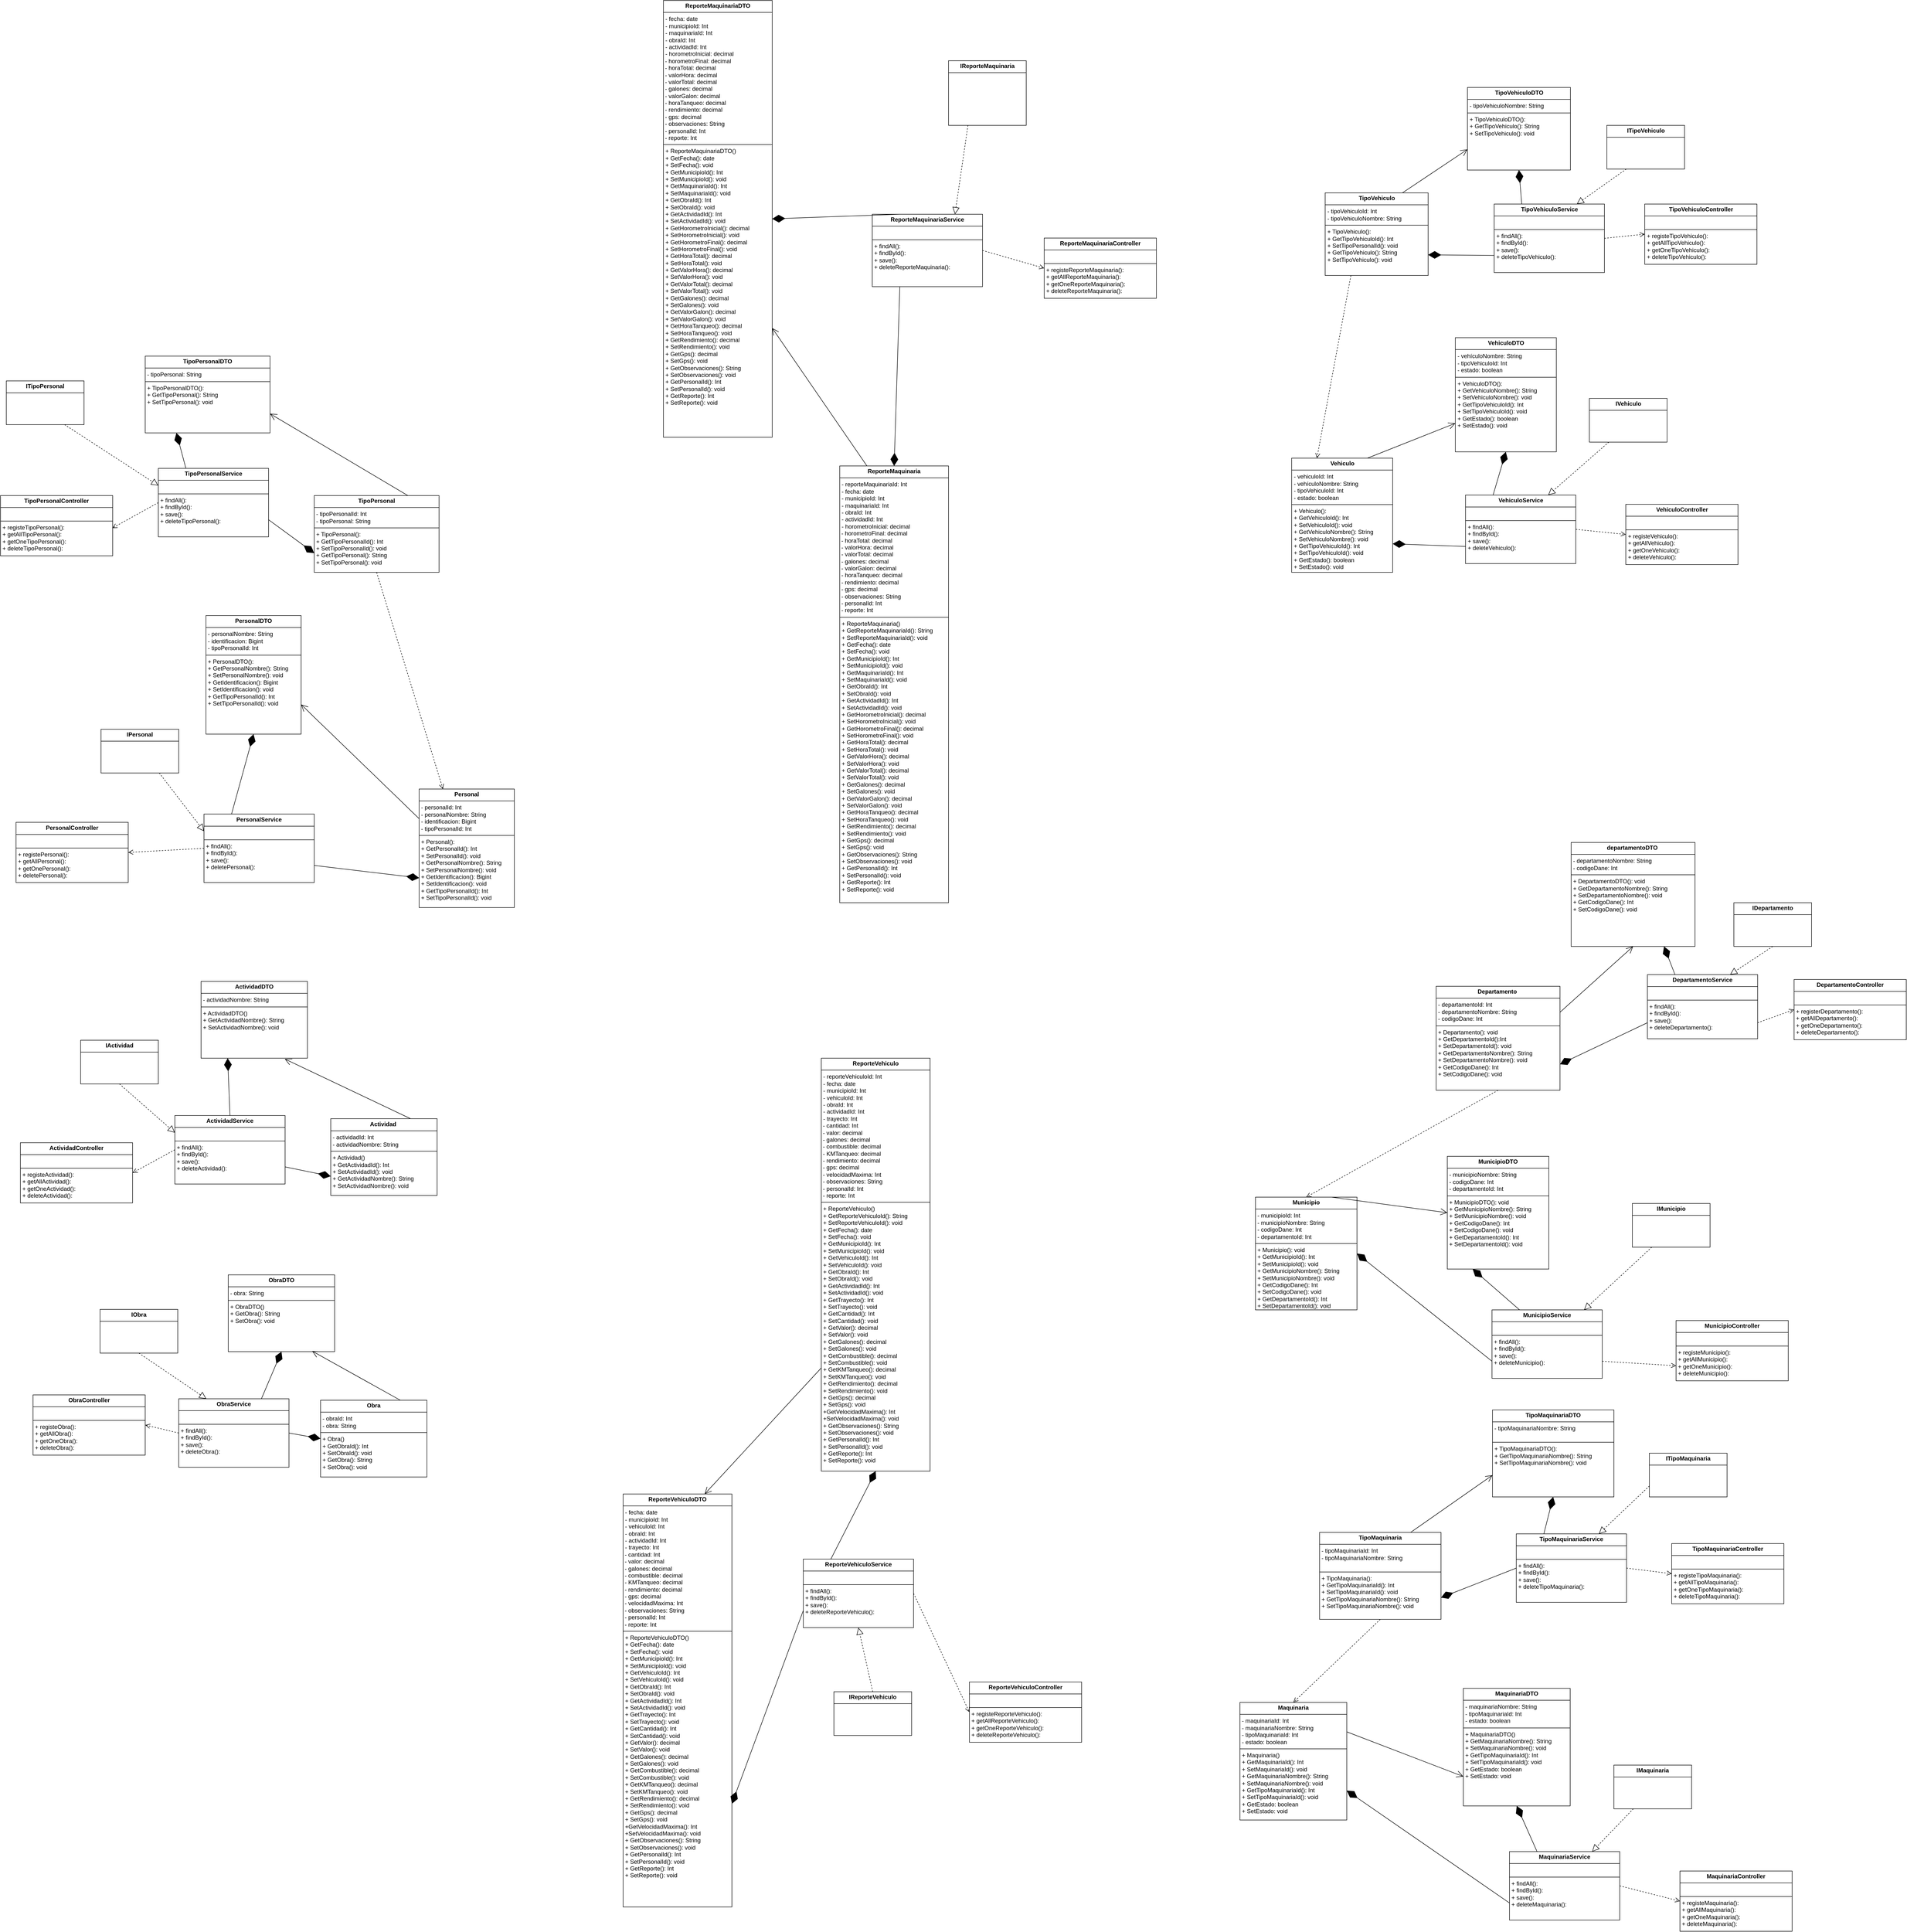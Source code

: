 <mxfile version="27.1.1">
  <diagram name="Página-1" id="Xx_L0fpkErWNYB54SpZj">
    <mxGraphModel dx="7480" dy="5297" grid="0" gridSize="10" guides="1" tooltips="1" connect="1" arrows="1" fold="1" page="0" pageScale="1" pageWidth="827" pageHeight="1169" math="0" shadow="0">
      <root>
        <mxCell id="0" />
        <mxCell id="1" parent="0" />
        <mxCell id="NUsW2H6koxCrExLu0JP--1" value="&lt;p style=&quot;margin:0px;margin-top:4px;text-align:center;&quot;&gt;&lt;b&gt;Departamento&amp;nbsp;&lt;/b&gt;&lt;/p&gt;&lt;hr size=&quot;1&quot; style=&quot;border-style:solid;&quot;&gt;&lt;p style=&quot;margin:0px;margin-left:4px;&quot;&gt;- departamentoId: Int&lt;/p&gt;&lt;p style=&quot;margin:0px;margin-left:4px;&quot;&gt;- departamentoNombre: String&lt;/p&gt;&lt;p style=&quot;margin:0px;margin-left:4px;&quot;&gt;- codigoDane: Int&lt;/p&gt;&lt;hr size=&quot;1&quot; style=&quot;border-style:solid;&quot;&gt;&lt;p style=&quot;margin:0px;margin-left:4px;&quot;&gt;+ Departamento(): void&lt;/p&gt;&lt;p style=&quot;margin:0px;margin-left:4px;&quot;&gt;+ GetDepartamentoId():Int&lt;/p&gt;&lt;p style=&quot;margin:0px;margin-left:4px;&quot;&gt;+ SetDepartamentoId(): void&lt;/p&gt;&lt;p style=&quot;margin:0px;margin-left:4px;&quot;&gt;+ GetDepartamentoNombre(): String&lt;/p&gt;&lt;p style=&quot;margin:0px;margin-left:4px;&quot;&gt;+ SetDepartamentoNombre(): void&lt;/p&gt;&lt;p style=&quot;margin:0px;margin-left:4px;&quot;&gt;+ GetCodigoDane(): Int&lt;/p&gt;&lt;p style=&quot;margin:0px;margin-left:4px;&quot;&gt;+ SetCodigoDane(): void&lt;/p&gt;" style="verticalAlign=top;align=left;overflow=fill;html=1;whiteSpace=wrap;" parent="1" vertex="1">
          <mxGeometry x="1478" y="143" width="255" height="214" as="geometry" />
        </mxCell>
        <mxCell id="NUsW2H6koxCrExLu0JP--2" value="&lt;p style=&quot;margin:0px;margin-top:4px;text-align:center;&quot;&gt;&lt;b&gt;Municipio&lt;/b&gt;&lt;/p&gt;&lt;hr size=&quot;1&quot; style=&quot;border-style:solid;&quot;&gt;&lt;p style=&quot;margin:0px;margin-left:4px;&quot;&gt;- municipioId: Int&lt;/p&gt;&lt;p style=&quot;margin:0px;margin-left:4px;&quot;&gt;- municipioNombre: String&lt;/p&gt;&lt;p style=&quot;margin:0px;margin-left:4px;&quot;&gt;- codigoDane: Int&lt;/p&gt;&lt;p style=&quot;margin:0px;margin-left:4px;&quot;&gt;- departamentoId: Int&lt;/p&gt;&lt;hr size=&quot;1&quot; style=&quot;border-style:solid;&quot;&gt;&lt;p style=&quot;margin:0px;margin-left:4px;&quot;&gt;+ Municipio(): void&lt;/p&gt;&lt;p style=&quot;margin:0px;margin-left:4px;&quot;&gt;+ GetMunicipioId(): Int&lt;/p&gt;&lt;p style=&quot;margin:0px;margin-left:4px;&quot;&gt;+ SetMunicipioId(): void&lt;/p&gt;&lt;p style=&quot;margin:0px;margin-left:4px;&quot;&gt;+ GetMunicipioNombre(): String&lt;/p&gt;&lt;p style=&quot;margin:0px;margin-left:4px;&quot;&gt;+ SetMunicipioNombre(): void&lt;/p&gt;&lt;p style=&quot;margin:0px;margin-left:4px;&quot;&gt;+ GetCodigoDane(): Int&lt;/p&gt;&lt;p style=&quot;margin:0px;margin-left:4px;&quot;&gt;+ SetCodigoDane(): void&lt;/p&gt;&lt;p style=&quot;margin:0px;margin-left:4px;&quot;&gt;+ GetDepartamentoId(): Int&lt;/p&gt;&lt;p style=&quot;margin:0px;margin-left:4px;&quot;&gt;+ SetDepartamentoId(): void&lt;/p&gt;" style="verticalAlign=top;align=left;overflow=fill;html=1;whiteSpace=wrap;" parent="1" vertex="1">
          <mxGeometry x="1106" y="577" width="209" height="232" as="geometry" />
        </mxCell>
        <mxCell id="NUsW2H6koxCrExLu0JP--3" value="&lt;p style=&quot;margin:0px;margin-top:4px;text-align:center;&quot;&gt;&lt;b&gt;TipoPersonal&lt;/b&gt;&lt;/p&gt;&lt;hr size=&quot;1&quot; style=&quot;border-style:solid;&quot;&gt;&lt;p style=&quot;margin:0px;margin-left:4px;&quot;&gt;&lt;span style=&quot;background-color: transparent; color: light-dark(rgb(0, 0, 0), rgb(255, 255, 255));&quot;&gt;- tipoPersonalId: Int&lt;/span&gt;&lt;/p&gt;&lt;p style=&quot;margin:0px;margin-left:4px;&quot;&gt;- tipoPersonal: String&lt;/p&gt;&lt;hr size=&quot;1&quot; style=&quot;border-style:solid;&quot;&gt;&lt;p style=&quot;margin:0px;margin-left:4px;&quot;&gt;+ TipoPersonal():&lt;/p&gt;&lt;p style=&quot;margin:0px;margin-left:4px;&quot;&gt;+ GetTipoPersonalId(): Int&lt;/p&gt;&lt;p style=&quot;margin:0px;margin-left:4px;&quot;&gt;+ SetTipoPersonalId(): void&lt;/p&gt;&lt;p style=&quot;margin:0px;margin-left:4px;&quot;&gt;+ GetTipoPersonal(): String&lt;/p&gt;&lt;p style=&quot;margin:0px;margin-left:4px;&quot;&gt;+ SetTipoPersonal(): void&lt;/p&gt;" style="verticalAlign=top;align=left;overflow=fill;html=1;whiteSpace=wrap;" parent="1" vertex="1">
          <mxGeometry x="-832" y="-867" width="257" height="158" as="geometry" />
        </mxCell>
        <mxCell id="NUsW2H6koxCrExLu0JP--4" value="&lt;p style=&quot;margin:0px;margin-top:4px;text-align:center;&quot;&gt;&lt;b&gt;Personal&lt;/b&gt;&lt;/p&gt;&lt;hr size=&quot;1&quot; style=&quot;border-style:solid;&quot;&gt;&lt;p style=&quot;margin:0px;margin-left:4px;&quot;&gt;- personalId: Int&lt;/p&gt;&lt;p style=&quot;margin:0px;margin-left:4px;&quot;&gt;- personalNombre: String&lt;/p&gt;&lt;p style=&quot;margin:0px;margin-left:4px;&quot;&gt;- identificacion: Bigint&lt;/p&gt;&lt;p style=&quot;margin:0px;margin-left:4px;&quot;&gt;- tipoPersonalId: Int&lt;/p&gt;&lt;hr size=&quot;1&quot; style=&quot;border-style:solid;&quot;&gt;&lt;p style=&quot;margin:0px;margin-left:4px;&quot;&gt;+ Personal():&lt;/p&gt;&lt;p style=&quot;margin:0px;margin-left:4px;&quot;&gt;+ GetPersonalId(): Int&lt;/p&gt;&lt;p style=&quot;margin:0px;margin-left:4px;&quot;&gt;+ SetPersonalId(): void&lt;/p&gt;&lt;p style=&quot;margin:0px;margin-left:4px;&quot;&gt;+ GetPersonalNombre(): String&amp;nbsp;&lt;/p&gt;&lt;p style=&quot;margin:0px;margin-left:4px;&quot;&gt;+ SetPersonalNombre(): void&lt;/p&gt;&lt;p style=&quot;margin:0px;margin-left:4px;&quot;&gt;+ GetIdentificacion(): Bigint&lt;/p&gt;&lt;p style=&quot;margin:0px;margin-left:4px;&quot;&gt;+ SetIdentificacion(): void&lt;/p&gt;&lt;p style=&quot;margin:0px;margin-left:4px;&quot;&gt;+ GetTipoPersonalId(): Int&lt;/p&gt;&lt;p style=&quot;margin:0px;margin-left:4px;&quot;&gt;+ SetTipoPersonalId(): void&lt;/p&gt;&lt;p style=&quot;margin:0px;margin-left:4px;&quot;&gt;&lt;br&gt;&lt;/p&gt;" style="verticalAlign=top;align=left;overflow=fill;html=1;whiteSpace=wrap;" parent="1" vertex="1">
          <mxGeometry x="-616" y="-263" width="196" height="244" as="geometry" />
        </mxCell>
        <mxCell id="NUsW2H6koxCrExLu0JP--6" value="&lt;p style=&quot;margin:0px;margin-top:4px;text-align:center;&quot;&gt;&lt;b&gt;TipoVehiculo&lt;/b&gt;&lt;/p&gt;&lt;hr size=&quot;1&quot; style=&quot;border-style:solid;&quot;&gt;&lt;p style=&quot;margin:0px;margin-left:4px;&quot;&gt;- tipoVehiculoId: Int&lt;/p&gt;&lt;p style=&quot;margin:0px;margin-left:4px;&quot;&gt;- tipoVehiculoNombre: String&lt;/p&gt;&lt;hr size=&quot;1&quot; style=&quot;border-style:solid;&quot;&gt;&lt;p style=&quot;margin:0px;margin-left:4px;&quot;&gt;+ TipoVehiculo():&lt;/p&gt;&lt;p style=&quot;margin:0px;margin-left:4px;&quot;&gt;+ GetTipoVehiculoId(): Int&lt;/p&gt;&lt;p style=&quot;margin:0px;margin-left:4px;&quot;&gt;+ SetTipoPersonalId(): void&lt;/p&gt;&lt;p style=&quot;margin:0px;margin-left:4px;&quot;&gt;+ GetTipoVehiculo(): String&lt;/p&gt;&lt;p style=&quot;margin:0px;margin-left:4px;&quot;&gt;+ SetTipoVehiculo(): void&lt;/p&gt;" style="verticalAlign=top;align=left;overflow=fill;html=1;whiteSpace=wrap;" parent="1" vertex="1">
          <mxGeometry x="1249.5" y="-1490" width="212" height="170" as="geometry" />
        </mxCell>
        <mxCell id="NUsW2H6koxCrExLu0JP--8" value="&lt;p style=&quot;margin:0px;margin-top:4px;text-align:center;&quot;&gt;&lt;b&gt;Vehiculo&lt;/b&gt;&lt;/p&gt;&lt;hr size=&quot;1&quot; style=&quot;border-style:solid;&quot;&gt;&lt;p style=&quot;margin:0px;margin-left:4px;&quot;&gt;- vehiculoId: Int&lt;/p&gt;&lt;p style=&quot;margin:0px;margin-left:4px;&quot;&gt;- vehículoNombre: String&lt;/p&gt;&lt;p style=&quot;margin:0px;margin-left:4px;&quot;&gt;- tipoVehiculoId: Int&lt;/p&gt;&lt;p style=&quot;margin:0px;margin-left:4px;&quot;&gt;- estado: boolean&lt;/p&gt;&lt;hr size=&quot;1&quot; style=&quot;border-style:solid;&quot;&gt;&lt;p style=&quot;margin:0px;margin-left:4px;&quot;&gt;+ Vehiculo():&lt;/p&gt;&lt;p style=&quot;margin:0px;margin-left:4px;&quot;&gt;+ GetVehiculoId(): Int&lt;/p&gt;&lt;p style=&quot;margin:0px;margin-left:4px;&quot;&gt;+ SetVehiculoId(): void&lt;/p&gt;&lt;p style=&quot;margin:0px;margin-left:4px;&quot;&gt;+ GetVehiculoNombre(): String&lt;/p&gt;&lt;p style=&quot;margin:0px;margin-left:4px;&quot;&gt;+ SetVehiculoNombre(): void&lt;/p&gt;&lt;p style=&quot;margin:0px;margin-left:4px;&quot;&gt;+ GetTipoVehiculoId(): Int&lt;/p&gt;&lt;p style=&quot;margin:0px;margin-left:4px;&quot;&gt;+ SetTipoVehiculoId(): void&lt;/p&gt;&lt;p style=&quot;margin:0px;margin-left:4px;&quot;&gt;+ GetEstado(): boolean&lt;/p&gt;&lt;p style=&quot;margin:0px;margin-left:4px;&quot;&gt;+ SetEstado(): void&lt;/p&gt;" style="verticalAlign=top;align=left;overflow=fill;html=1;whiteSpace=wrap;" parent="1" vertex="1">
          <mxGeometry x="1180.5" y="-944" width="208" height="235" as="geometry" />
        </mxCell>
        <mxCell id="NUsW2H6koxCrExLu0JP--9" value="&lt;p style=&quot;margin:0px;margin-top:4px;text-align:center;&quot;&gt;&lt;b&gt;TipoMaquinaria&lt;/b&gt;&lt;/p&gt;&lt;hr size=&quot;1&quot; style=&quot;border-style:solid;&quot;&gt;&lt;p style=&quot;margin:0px;margin-left:4px;&quot;&gt;- tipoMaquinariaId: Int&lt;/p&gt;&lt;p style=&quot;margin:0px;margin-left:4px;&quot;&gt;- tipoMaquinariaNombre: String&lt;/p&gt;&lt;p style=&quot;margin:0px;margin-left:4px;&quot;&gt;&lt;br&gt;&lt;/p&gt;&lt;hr size=&quot;1&quot; style=&quot;border-style:solid;&quot;&gt;&lt;p style=&quot;margin:0px;margin-left:4px;&quot;&gt;+ TipoMaquinaria():&lt;/p&gt;&lt;p style=&quot;margin:0px;margin-left:4px;&quot;&gt;+ GetTipoMaquinariaId(): Int&lt;/p&gt;&lt;p style=&quot;margin:0px;margin-left:4px;&quot;&gt;+ SetTipoMaquinariaId(): void&lt;/p&gt;&lt;p style=&quot;margin:0px;margin-left:4px;&quot;&gt;+ GetTipoMaquinariaNombre(): String&lt;/p&gt;&lt;p style=&quot;margin:0px;margin-left:4px;&quot;&gt;+ SetTipoMaquinariaNombre(): void&lt;/p&gt;" style="verticalAlign=top;align=left;overflow=fill;html=1;whiteSpace=wrap;" parent="1" vertex="1">
          <mxGeometry x="1238" y="1267" width="250" height="179" as="geometry" />
        </mxCell>
        <mxCell id="NUsW2H6koxCrExLu0JP--10" value="&lt;p style=&quot;margin:0px;margin-top:4px;text-align:center;&quot;&gt;&lt;b&gt;Maquinaria&lt;/b&gt;&lt;/p&gt;&lt;hr size=&quot;1&quot; style=&quot;border-style:solid;&quot;&gt;&lt;p style=&quot;margin:0px;margin-left:4px;&quot;&gt;- maquinariaId: Int&lt;/p&gt;&lt;p style=&quot;margin:0px;margin-left:4px;&quot;&gt;- maquinariaNombre: String&lt;/p&gt;&lt;p style=&quot;margin:0px;margin-left:4px;&quot;&gt;- tipoMaquinariaId: Int&lt;/p&gt;&lt;p style=&quot;margin:0px;margin-left:4px;&quot;&gt;- estado: boolean&lt;/p&gt;&lt;hr size=&quot;1&quot; style=&quot;border-style:solid;&quot;&gt;&lt;p style=&quot;margin:0px;margin-left:4px;&quot;&gt;+ Maquinaria()&lt;/p&gt;&lt;p style=&quot;margin:0px;margin-left:4px;&quot;&gt;+ GetMaquinariaId(): Int&lt;/p&gt;&lt;p style=&quot;margin:0px;margin-left:4px;&quot;&gt;+ SetMaquinariaId(): void&lt;/p&gt;&lt;p style=&quot;margin:0px;margin-left:4px;&quot;&gt;+ GetMaquinariaNombre(): String&lt;/p&gt;&lt;p style=&quot;margin:0px;margin-left:4px;&quot;&gt;+ SetMaquinariaNombre(): void&lt;/p&gt;&lt;p style=&quot;margin:0px;margin-left:4px;&quot;&gt;+ GetTipoMaquinariaId(): Int&lt;/p&gt;&lt;p style=&quot;margin:0px;margin-left:4px;&quot;&gt;+ SetTipoMaquinariaId(): void&lt;/p&gt;&lt;p style=&quot;margin:0px;margin-left:4px;&quot;&gt;+ GetEstado: boolean&lt;/p&gt;&lt;p style=&quot;margin:0px;margin-left:4px;&quot;&gt;+ SetEstado: void&lt;/p&gt;&lt;p style=&quot;margin:0px;margin-left:4px;&quot;&gt;&lt;br&gt;&lt;/p&gt;" style="verticalAlign=top;align=left;overflow=fill;html=1;whiteSpace=wrap;" parent="1" vertex="1">
          <mxGeometry x="1074" y="1617" width="220" height="242" as="geometry" />
        </mxCell>
        <mxCell id="38WK-voCpKYBV_7e_A2f-1" value="&lt;p style=&quot;margin:0px;margin-top:4px;text-align:center;&quot;&gt;&lt;b&gt;Actividad&amp;nbsp;&lt;/b&gt;&lt;/p&gt;&lt;hr size=&quot;1&quot; style=&quot;border-style:solid;&quot;&gt;&lt;p style=&quot;margin:0px;margin-left:4px;&quot;&gt;- actividadId: Int&lt;/p&gt;&lt;p style=&quot;margin:0px;margin-left:4px;&quot;&gt;- actividadNombre: String&lt;/p&gt;&lt;hr size=&quot;1&quot; style=&quot;border-style:solid;&quot;&gt;&lt;p style=&quot;margin:0px;margin-left:4px;&quot;&gt;+ Actividad()&lt;/p&gt;&lt;p style=&quot;margin:0px;margin-left:4px;&quot;&gt;+ GetActividadId(): Int&lt;/p&gt;&lt;p style=&quot;margin:0px;margin-left:4px;&quot;&gt;+ SetActividadId(): void&lt;/p&gt;&lt;p style=&quot;margin:0px;margin-left:4px;&quot;&gt;+ GetActividadNombre(): String&lt;/p&gt;&lt;p style=&quot;margin:0px;margin-left:4px;&quot;&gt;+ SetActividadNombre(): void&lt;/p&gt;&lt;p style=&quot;margin:0px;margin-left:4px;&quot;&gt;&lt;br&gt;&lt;/p&gt;" style="verticalAlign=top;align=left;overflow=fill;html=1;whiteSpace=wrap;" parent="1" vertex="1">
          <mxGeometry x="-798" y="415.5" width="219" height="158" as="geometry" />
        </mxCell>
        <mxCell id="2wEboDHF7X_0QnCJTFyC-1" value="&lt;p style=&quot;margin:0px;margin-top:4px;text-align:center;&quot;&gt;&lt;b&gt;Obra&lt;/b&gt;&lt;/p&gt;&lt;hr size=&quot;1&quot; style=&quot;border-style:solid;&quot;&gt;&lt;p style=&quot;margin:0px;margin-left:4px;&quot;&gt;- obraId: Int&lt;/p&gt;&lt;p style=&quot;margin:0px;margin-left:4px;&quot;&gt;&lt;span style=&quot;background-color: transparent; color: light-dark(rgb(0, 0, 0), rgb(255, 255, 255));&quot;&gt;- obra: String&lt;/span&gt;&lt;/p&gt;&lt;hr size=&quot;1&quot; style=&quot;border-style:solid;&quot;&gt;&lt;p style=&quot;margin:0px;margin-left:4px;&quot;&gt;+ Obra()&lt;/p&gt;&lt;p style=&quot;margin:0px;margin-left:4px;&quot;&gt;+ GetObraId(): Int&lt;/p&gt;&lt;p style=&quot;margin:0px;margin-left:4px;&quot;&gt;+ SetObraId(): void&lt;/p&gt;&lt;p style=&quot;margin:0px;margin-left:4px;&quot;&gt;+ GetObra(): String&lt;/p&gt;&lt;p style=&quot;margin:0px;margin-left:4px;&quot;&gt;+ SetObra(): void&lt;/p&gt;&lt;p style=&quot;margin:0px;margin-left:4px;&quot;&gt;&lt;br&gt;&lt;/p&gt;" style="verticalAlign=top;align=left;overflow=fill;html=1;whiteSpace=wrap;" parent="1" vertex="1">
          <mxGeometry x="-819" y="995" width="219" height="158" as="geometry" />
        </mxCell>
        <mxCell id="2wEboDHF7X_0QnCJTFyC-3" value="&lt;p style=&quot;margin:0px;margin-top:4px;text-align:center;&quot;&gt;&lt;b&gt;ReporteMaquinaria&lt;/b&gt;&lt;/p&gt;&lt;hr size=&quot;1&quot; style=&quot;border-style:solid;&quot;&gt;&lt;p style=&quot;margin:0px;margin-left:4px;&quot;&gt;- reporteMaquinariaId: Int&lt;/p&gt;&lt;p style=&quot;margin:0px;margin-left:4px;&quot;&gt;- fecha: date&lt;/p&gt;&lt;p style=&quot;margin:0px;margin-left:4px;&quot;&gt;- municipioId: Int&lt;/p&gt;&lt;p style=&quot;margin:0px;margin-left:4px;&quot;&gt;- maquinariaId: Int&lt;/p&gt;&lt;p style=&quot;margin:0px;margin-left:4px;&quot;&gt;- obraId: Int&lt;/p&gt;&lt;p style=&quot;margin:0px;margin-left:4px;&quot;&gt;- actividadId: Int&lt;/p&gt;&lt;p style=&quot;margin:0px;margin-left:4px;&quot;&gt;- horometroInicial: decimal&lt;/p&gt;&amp;nbsp;- horometroFinal: decimal&lt;div&gt;&lt;div&gt;&amp;nbsp;- horaTotal: decimal&lt;/div&gt;&lt;div&gt;&amp;nbsp;- valorHora: decimal&lt;/div&gt;&lt;div&gt;&amp;nbsp;- valorTotal: decimal&lt;/div&gt;&lt;div&gt;&amp;nbsp;- galones: decimal&lt;/div&gt;&lt;div&gt;&amp;nbsp;- valorGalon: decimal&lt;/div&gt;&lt;div&gt;&amp;nbsp;- horaTanqueo: decimal&lt;/div&gt;&lt;div&gt;&amp;nbsp;- rendimiento: decimal&lt;/div&gt;&lt;div&gt;&amp;nbsp;- gps: decimal&lt;/div&gt;&lt;div&gt;&amp;nbsp;- observaciones: String&lt;/div&gt;&lt;div&gt;&amp;nbsp;- personalId: Int&lt;/div&gt;&lt;div&gt;&amp;nbsp;- reporte: Int&lt;br&gt;&lt;hr size=&quot;1&quot; style=&quot;border-style:solid;&quot;&gt;&lt;p style=&quot;margin:0px;margin-left:4px;&quot;&gt;+ ReporteMaquinaria()&lt;/p&gt;&lt;p style=&quot;margin:0px;margin-left:4px;&quot;&gt;+ GetR&lt;span style=&quot;background-color: transparent; color: light-dark(rgb(0, 0, 0), rgb(255, 255, 255));&quot;&gt;eporteMaquinariaId(): String&lt;/span&gt;&lt;/p&gt;&lt;p style=&quot;margin:0px;margin-left:4px;&quot;&gt;+ SetR&lt;span style=&quot;color: light-dark(rgb(0, 0, 0), rgb(255, 255, 255)); background-color: transparent;&quot;&gt;eporteMaquinariaId(): void&lt;/span&gt;&lt;span style=&quot;background-color: transparent; color: light-dark(rgb(0, 0, 0), rgb(255, 255, 255));&quot;&gt;&lt;/span&gt;&lt;/p&gt;&lt;p style=&quot;margin:0px;margin-left:4px;&quot;&gt;&lt;span style=&quot;color: light-dark(rgb(0, 0, 0), rgb(255, 255, 255)); background-color: transparent;&quot;&gt;+ GetFecha(): date&lt;/span&gt;&lt;/p&gt;&lt;p style=&quot;margin:0px;margin-left:4px;&quot;&gt;&lt;span style=&quot;color: light-dark(rgb(0, 0, 0), rgb(255, 255, 255)); background-color: transparent;&quot;&gt;+ Set&lt;/span&gt;&lt;span style=&quot;background-color: transparent; color: light-dark(rgb(0, 0, 0), rgb(255, 255, 255));&quot;&gt;Fecha(): void&lt;/span&gt;&lt;/p&gt;&lt;p style=&quot;margin:0px;margin-left:4px;&quot;&gt;&lt;span style=&quot;background-color: transparent; color: light-dark(rgb(0, 0, 0), rgb(255, 255, 255));&quot;&gt;+ GetMunicipioId(): Int&lt;/span&gt;&lt;/p&gt;&lt;p style=&quot;margin:0px;margin-left:4px;&quot;&gt;&lt;span style=&quot;background-color: transparent; color: light-dark(rgb(0, 0, 0), rgb(255, 255, 255));&quot;&gt;+ Set&lt;/span&gt;&lt;span style=&quot;background-color: transparent; color: light-dark(rgb(0, 0, 0), rgb(255, 255, 255));&quot;&gt;MunicipioId(): void&lt;/span&gt;&lt;/p&gt;&lt;p style=&quot;margin:0px;margin-left:4px;&quot;&gt;&lt;span style=&quot;background-color: transparent; color: light-dark(rgb(0, 0, 0), rgb(255, 255, 255));&quot;&gt;+ GetMaquinariaId(): Int&lt;/span&gt;&lt;/p&gt;&lt;p style=&quot;margin:0px;margin-left:4px;&quot;&gt;&lt;span style=&quot;background-color: transparent; color: light-dark(rgb(0, 0, 0), rgb(255, 255, 255));&quot;&gt;+ Set&lt;/span&gt;&lt;span style=&quot;background-color: transparent; color: light-dark(rgb(0, 0, 0), rgb(255, 255, 255));&quot;&gt;MaquinariaId(): void&lt;/span&gt;&lt;/p&gt;&lt;p style=&quot;margin:0px;margin-left:4px;&quot;&gt;&lt;span style=&quot;background-color: transparent; color: light-dark(rgb(0, 0, 0), rgb(255, 255, 255));&quot;&gt;&lt;/span&gt;&lt;/p&gt;&lt;p style=&quot;margin: 0px 0px 0px 4px;&quot;&gt;&lt;span style=&quot;background-color: transparent; color: light-dark(rgb(0, 0, 0), rgb(255, 255, 255));&quot;&gt;+ GetObraId(): Int&lt;/span&gt;&lt;/p&gt;&lt;p style=&quot;margin: 0px 0px 0px 4px;&quot;&gt;&lt;span style=&quot;background-color: transparent; color: light-dark(rgb(0, 0, 0), rgb(255, 255, 255));&quot;&gt;+ Set&lt;/span&gt;&lt;span style=&quot;background-color: transparent; color: light-dark(rgb(0, 0, 0), rgb(255, 255, 255));&quot;&gt;ObraId(): void&lt;/span&gt;&lt;/p&gt;&lt;p style=&quot;margin: 0px 0px 0px 4px;&quot;&gt;&lt;span style=&quot;background-color: transparent; color: light-dark(rgb(0, 0, 0), rgb(255, 255, 255));&quot;&gt;&lt;/span&gt;&lt;/p&gt;&lt;p style=&quot;margin: 0px 0px 0px 4px;&quot;&gt;&lt;span style=&quot;background-color: transparent; color: light-dark(rgb(0, 0, 0), rgb(255, 255, 255));&quot;&gt;+ GetActividadId(): Int&lt;/span&gt;&lt;/p&gt;&lt;p style=&quot;margin: 0px 0px 0px 4px;&quot;&gt;&lt;span style=&quot;background-color: transparent; color: light-dark(rgb(0, 0, 0), rgb(255, 255, 255));&quot;&gt;+ Set&lt;/span&gt;&lt;span style=&quot;background-color: transparent; color: light-dark(rgb(0, 0, 0), rgb(255, 255, 255));&quot;&gt;ActividadId(): void&lt;/span&gt;&lt;/p&gt;&lt;p style=&quot;margin: 0px 0px 0px 4px;&quot;&gt;&lt;span style=&quot;background-color: transparent; color: light-dark(rgb(0, 0, 0), rgb(255, 255, 255));&quot;&gt;&lt;/span&gt;&lt;/p&gt;&lt;p style=&quot;margin: 0px 0px 0px 4px;&quot;&gt;&lt;span style=&quot;background-color: transparent; color: light-dark(rgb(0, 0, 0), rgb(255, 255, 255));&quot;&gt;+ GetHorometroInicial(): decimal&lt;/span&gt;&lt;/p&gt;&lt;p style=&quot;margin: 0px 0px 0px 4px;&quot;&gt;&lt;span style=&quot;background-color: transparent; color: light-dark(rgb(0, 0, 0), rgb(255, 255, 255));&quot;&gt;+ Set&lt;/span&gt;&lt;span style=&quot;background-color: transparent; color: light-dark(rgb(0, 0, 0), rgb(255, 255, 255));&quot;&gt;HorometroInicial(): void&lt;/span&gt;&lt;/p&gt;&lt;p style=&quot;margin: 0px 0px 0px 4px;&quot;&gt;&lt;span style=&quot;background-color: transparent; color: light-dark(rgb(0, 0, 0), rgb(255, 255, 255));&quot;&gt;&lt;/span&gt;&lt;/p&gt;&lt;p style=&quot;margin: 0px 0px 0px 4px;&quot;&gt;&lt;span style=&quot;background-color: transparent; color: light-dark(rgb(0, 0, 0), rgb(255, 255, 255));&quot;&gt;+ Get&lt;/span&gt;&lt;span style=&quot;background-color: transparent; color: light-dark(rgb(0, 0, 0), rgb(255, 255, 255));&quot;&gt;HorometroFinal(): decimal&lt;/span&gt;&lt;/p&gt;&lt;p style=&quot;margin: 0px 0px 0px 4px;&quot;&gt;&lt;span style=&quot;background-color: transparent; color: light-dark(rgb(0, 0, 0), rgb(255, 255, 255));&quot;&gt;+ Set&lt;/span&gt;&lt;span style=&quot;background-color: transparent; color: light-dark(rgb(0, 0, 0), rgb(255, 255, 255));&quot;&gt;HorometroFinal(): void&lt;/span&gt;&lt;/p&gt;&lt;p style=&quot;margin: 0px 0px 0px 4px;&quot;&gt;&lt;span style=&quot;background-color: transparent; color: light-dark(rgb(0, 0, 0), rgb(255, 255, 255));&quot;&gt;&lt;/span&gt;&lt;/p&gt;&lt;p style=&quot;margin: 0px 0px 0px 4px;&quot;&gt;&lt;span style=&quot;background-color: transparent; color: light-dark(rgb(0, 0, 0), rgb(255, 255, 255));&quot;&gt;+ GetHoraTotal(): decimal&lt;/span&gt;&lt;/p&gt;&lt;p style=&quot;margin: 0px 0px 0px 4px;&quot;&gt;&lt;span style=&quot;background-color: transparent; color: light-dark(rgb(0, 0, 0), rgb(255, 255, 255));&quot;&gt;+ Set&lt;/span&gt;&lt;span style=&quot;background-color: transparent; color: light-dark(rgb(0, 0, 0), rgb(255, 255, 255));&quot;&gt;HoraTotal(): void&lt;/span&gt;&lt;/p&gt;&lt;p style=&quot;margin: 0px 0px 0px 4px;&quot;&gt;&lt;span style=&quot;background-color: transparent; color: light-dark(rgb(0, 0, 0), rgb(255, 255, 255));&quot;&gt;&lt;/span&gt;&lt;/p&gt;&lt;p style=&quot;margin: 0px 0px 0px 4px;&quot;&gt;&lt;span style=&quot;background-color: transparent; color: light-dark(rgb(0, 0, 0), rgb(255, 255, 255));&quot;&gt;+ GetValorHora(): decimal&lt;/span&gt;&lt;/p&gt;&lt;p style=&quot;margin: 0px 0px 0px 4px;&quot;&gt;&lt;span style=&quot;background-color: transparent; color: light-dark(rgb(0, 0, 0), rgb(255, 255, 255));&quot;&gt;+ Set&lt;/span&gt;&lt;span style=&quot;background-color: transparent; color: light-dark(rgb(0, 0, 0), rgb(255, 255, 255));&quot;&gt;ValorHora(): void&lt;/span&gt;&lt;/p&gt;&lt;p style=&quot;margin: 0px 0px 0px 4px;&quot;&gt;&lt;span style=&quot;background-color: transparent; color: light-dark(rgb(0, 0, 0), rgb(255, 255, 255));&quot;&gt;&lt;/span&gt;&lt;/p&gt;&lt;p style=&quot;margin: 0px 0px 0px 4px;&quot;&gt;&lt;span style=&quot;background-color: transparent; color: light-dark(rgb(0, 0, 0), rgb(255, 255, 255));&quot;&gt;+ GetValorTotal(): decimal&lt;/span&gt;&lt;/p&gt;&lt;p style=&quot;margin: 0px 0px 0px 4px;&quot;&gt;&lt;span style=&quot;background-color: transparent; color: light-dark(rgb(0, 0, 0), rgb(255, 255, 255));&quot;&gt;+ Set&lt;/span&gt;&lt;span style=&quot;background-color: transparent; color: light-dark(rgb(0, 0, 0), rgb(255, 255, 255));&quot;&gt;ValorTotal(): void&lt;/span&gt;&lt;/p&gt;&lt;p style=&quot;margin: 0px 0px 0px 4px;&quot;&gt;&lt;span style=&quot;background-color: transparent; color: light-dark(rgb(0, 0, 0), rgb(255, 255, 255));&quot;&gt;&lt;/span&gt;&lt;/p&gt;&lt;p style=&quot;margin: 0px 0px 0px 4px;&quot;&gt;&lt;span style=&quot;background-color: transparent; color: light-dark(rgb(0, 0, 0), rgb(255, 255, 255));&quot;&gt;+ GetGalones(): decimal&lt;/span&gt;&lt;/p&gt;&lt;p style=&quot;margin: 0px 0px 0px 4px;&quot;&gt;&lt;span style=&quot;background-color: transparent; color: light-dark(rgb(0, 0, 0), rgb(255, 255, 255));&quot;&gt;+ Set&lt;/span&gt;&lt;span style=&quot;background-color: transparent; color: light-dark(rgb(0, 0, 0), rgb(255, 255, 255));&quot;&gt;Galones(): void&lt;/span&gt;&lt;/p&gt;&lt;p style=&quot;margin: 0px 0px 0px 4px;&quot;&gt;&lt;span style=&quot;background-color: transparent; color: light-dark(rgb(0, 0, 0), rgb(255, 255, 255));&quot;&gt;&lt;/span&gt;&lt;/p&gt;&lt;p style=&quot;margin: 0px 0px 0px 4px;&quot;&gt;&lt;span style=&quot;background-color: transparent; color: light-dark(rgb(0, 0, 0), rgb(255, 255, 255));&quot;&gt;+ GetValorGalon(): decimal&lt;/span&gt;&lt;/p&gt;&lt;p style=&quot;margin: 0px 0px 0px 4px;&quot;&gt;&lt;span style=&quot;background-color: transparent; color: light-dark(rgb(0, 0, 0), rgb(255, 255, 255));&quot;&gt;+ Set&lt;/span&gt;&lt;span style=&quot;background-color: transparent; color: light-dark(rgb(0, 0, 0), rgb(255, 255, 255));&quot;&gt;ValorGalon(): void&lt;/span&gt;&lt;/p&gt;&lt;p style=&quot;margin: 0px 0px 0px 4px;&quot;&gt;&lt;span style=&quot;background-color: transparent; color: light-dark(rgb(0, 0, 0), rgb(255, 255, 255));&quot;&gt;&lt;/span&gt;&lt;/p&gt;&lt;p style=&quot;margin: 0px 0px 0px 4px;&quot;&gt;&lt;span style=&quot;background-color: transparent; color: light-dark(rgb(0, 0, 0), rgb(255, 255, 255));&quot;&gt;+ GetHoraTanqueo(): decimal&lt;/span&gt;&lt;/p&gt;&lt;p style=&quot;margin: 0px 0px 0px 4px;&quot;&gt;&lt;span style=&quot;background-color: transparent; color: light-dark(rgb(0, 0, 0), rgb(255, 255, 255));&quot;&gt;+ Set&lt;/span&gt;&lt;span style=&quot;background-color: transparent; color: light-dark(rgb(0, 0, 0), rgb(255, 255, 255));&quot;&gt;HoraTanqueo(): void&lt;/span&gt;&lt;/p&gt;&lt;p style=&quot;margin: 0px 0px 0px 4px;&quot;&gt;&lt;span style=&quot;background-color: transparent; color: light-dark(rgb(0, 0, 0), rgb(255, 255, 255));&quot;&gt;&lt;/span&gt;&lt;/p&gt;&lt;p style=&quot;margin: 0px 0px 0px 4px;&quot;&gt;&lt;span style=&quot;background-color: transparent; color: light-dark(rgb(0, 0, 0), rgb(255, 255, 255));&quot;&gt;+ GetRendimiento(): decimal&lt;/span&gt;&lt;/p&gt;&lt;p style=&quot;margin: 0px 0px 0px 4px;&quot;&gt;&lt;span style=&quot;background-color: transparent; color: light-dark(rgb(0, 0, 0), rgb(255, 255, 255));&quot;&gt;+ Set&lt;/span&gt;&lt;span style=&quot;background-color: transparent; color: light-dark(rgb(0, 0, 0), rgb(255, 255, 255));&quot;&gt;Rendimiento(): void&lt;/span&gt;&lt;/p&gt;&lt;p style=&quot;margin: 0px 0px 0px 4px;&quot;&gt;&lt;span style=&quot;background-color: transparent; color: light-dark(rgb(0, 0, 0), rgb(255, 255, 255));&quot;&gt;&lt;/span&gt;&lt;/p&gt;&lt;p style=&quot;margin: 0px 0px 0px 4px;&quot;&gt;&lt;span style=&quot;background-color: transparent; color: light-dark(rgb(0, 0, 0), rgb(255, 255, 255));&quot;&gt;+ GetGps(): decimal&lt;/span&gt;&lt;/p&gt;&lt;p style=&quot;margin: 0px 0px 0px 4px;&quot;&gt;&lt;span style=&quot;background-color: transparent; color: light-dark(rgb(0, 0, 0), rgb(255, 255, 255));&quot;&gt;+ Set&lt;/span&gt;&lt;span style=&quot;background-color: transparent; color: light-dark(rgb(0, 0, 0), rgb(255, 255, 255));&quot;&gt;Gps(): void&lt;/span&gt;&lt;/p&gt;&lt;p style=&quot;margin: 0px 0px 0px 4px;&quot;&gt;&lt;span style=&quot;background-color: transparent; color: light-dark(rgb(0, 0, 0), rgb(255, 255, 255));&quot;&gt;&lt;/span&gt;&lt;/p&gt;&lt;p style=&quot;margin: 0px 0px 0px 4px;&quot;&gt;&lt;span style=&quot;background-color: transparent; color: light-dark(rgb(0, 0, 0), rgb(255, 255, 255));&quot;&gt;+ GetObservaciones(): String&lt;/span&gt;&lt;/p&gt;&lt;p style=&quot;margin: 0px 0px 0px 4px;&quot;&gt;&lt;span style=&quot;background-color: transparent; color: light-dark(rgb(0, 0, 0), rgb(255, 255, 255));&quot;&gt;+ Set&lt;/span&gt;&lt;span style=&quot;background-color: transparent; color: light-dark(rgb(0, 0, 0), rgb(255, 255, 255));&quot;&gt;Observaciones(): void&lt;/span&gt;&lt;/p&gt;&lt;p style=&quot;margin: 0px 0px 0px 4px;&quot;&gt;&lt;span style=&quot;background-color: transparent; color: light-dark(rgb(0, 0, 0), rgb(255, 255, 255));&quot;&gt;&lt;/span&gt;&lt;/p&gt;&lt;p style=&quot;margin: 0px 0px 0px 4px;&quot;&gt;&lt;span style=&quot;background-color: transparent; color: light-dark(rgb(0, 0, 0), rgb(255, 255, 255));&quot;&gt;+ GetPersonalId(): Int&lt;/span&gt;&lt;/p&gt;&lt;p style=&quot;margin: 0px 0px 0px 4px;&quot;&gt;&lt;span style=&quot;background-color: transparent; color: light-dark(rgb(0, 0, 0), rgb(255, 255, 255));&quot;&gt;+ Set&lt;/span&gt;&lt;span style=&quot;background-color: transparent; color: light-dark(rgb(0, 0, 0), rgb(255, 255, 255));&quot;&gt;PersonalId(): void&lt;/span&gt;&lt;/p&gt;&lt;p style=&quot;margin: 0px 0px 0px 4px;&quot;&gt;&lt;span style=&quot;background-color: transparent; color: light-dark(rgb(0, 0, 0), rgb(255, 255, 255));&quot;&gt;&lt;/span&gt;&lt;/p&gt;&lt;p style=&quot;margin: 0px 0px 0px 4px;&quot;&gt;&lt;span style=&quot;background-color: transparent; color: light-dark(rgb(0, 0, 0), rgb(255, 255, 255));&quot;&gt;+ GetReporte(): Int&lt;/span&gt;&lt;/p&gt;&lt;p style=&quot;margin: 0px 0px 0px 4px;&quot;&gt;&lt;span style=&quot;background-color: transparent; color: light-dark(rgb(0, 0, 0), rgb(255, 255, 255));&quot;&gt;+ SetReporte(): void&lt;/span&gt;&lt;/p&gt;&lt;/div&gt;&lt;/div&gt;" style="verticalAlign=top;align=left;overflow=fill;html=1;whiteSpace=wrap;" parent="1" vertex="1">
          <mxGeometry x="250" y="-928" width="224" height="899" as="geometry" />
        </mxCell>
        <mxCell id="2wEboDHF7X_0QnCJTFyC-4" value="&lt;p style=&quot;margin:0px;margin-top:4px;text-align:center;&quot;&gt;&lt;b&gt;ReporteVehiculo&lt;/b&gt;&lt;/p&gt;&lt;hr size=&quot;1&quot; style=&quot;border-style:solid;&quot;&gt;&lt;p style=&quot;margin:0px;margin-left:4px;&quot;&gt;- reporteVehiculoId: Int&lt;/p&gt;&lt;p style=&quot;margin:0px;margin-left:4px;&quot;&gt;- fecha: date&lt;/p&gt;&lt;p style=&quot;margin:0px;margin-left:4px;&quot;&gt;- municipioId: Int&lt;/p&gt;&lt;p style=&quot;margin:0px;margin-left:4px;&quot;&gt;- vehiculoId: Int&lt;/p&gt;&lt;p style=&quot;margin:0px;margin-left:4px;&quot;&gt;- obraId: Int&lt;/p&gt;&lt;p style=&quot;margin:0px;margin-left:4px;&quot;&gt;- actividadId: Int&lt;/p&gt;&lt;p style=&quot;margin:0px;margin-left:4px;&quot;&gt;- trayecto: Int&lt;/p&gt;&lt;div&gt;&lt;div&gt;&amp;nbsp;- cantidad: Int&lt;/div&gt;&lt;div&gt;&amp;nbsp;- valor: decimal&lt;/div&gt;&lt;div&gt;&amp;nbsp;- galones: decimal&lt;/div&gt;&lt;div&gt;&amp;nbsp;- combustible: decimal&lt;/div&gt;&lt;div&gt;&amp;nbsp;- KMTanqueo: decimal&lt;/div&gt;&lt;div&gt;&amp;nbsp;- rendimiento: decimal&lt;/div&gt;&lt;div&gt;&amp;nbsp;- gps: decimal&lt;/div&gt;&lt;div&gt;&amp;nbsp;- velocidadMaxima: Int&lt;/div&gt;&lt;div&gt;&amp;nbsp;- observaciones: String&lt;/div&gt;&lt;div&gt;&amp;nbsp;- personalId: Int&lt;/div&gt;&lt;div&gt;&amp;nbsp;- reporte: Int&lt;br&gt;&lt;hr size=&quot;1&quot; style=&quot;border-style:solid;&quot;&gt;&lt;p style=&quot;margin:0px;margin-left:4px;&quot;&gt;+ ReporteVehiculo()&lt;/p&gt;&lt;p style=&quot;margin:0px;margin-left:4px;&quot;&gt;+ GetR&lt;span style=&quot;background-color: transparent; color: light-dark(rgb(0, 0, 0), rgb(255, 255, 255));&quot;&gt;eporte&lt;/span&gt;VehiculoId&lt;span style=&quot;background-color: transparent; color: light-dark(rgb(0, 0, 0), rgb(255, 255, 255));&quot;&gt;(): String&lt;/span&gt;&lt;/p&gt;&lt;p style=&quot;margin:0px;margin-left:4px;&quot;&gt;+ SetR&lt;span style=&quot;color: light-dark(rgb(0, 0, 0), rgb(255, 255, 255)); background-color: transparent;&quot;&gt;eporte&lt;/span&gt;VehiculoId&lt;span style=&quot;color: light-dark(rgb(0, 0, 0), rgb(255, 255, 255)); background-color: transparent;&quot;&gt;(): void&lt;/span&gt;&lt;span style=&quot;background-color: transparent; color: light-dark(rgb(0, 0, 0), rgb(255, 255, 255));&quot;&gt;&lt;/span&gt;&lt;/p&gt;&lt;p style=&quot;margin:0px;margin-left:4px;&quot;&gt;&lt;span style=&quot;color: light-dark(rgb(0, 0, 0), rgb(255, 255, 255)); background-color: transparent;&quot;&gt;+ GetFecha(): date&lt;/span&gt;&lt;/p&gt;&lt;p style=&quot;margin:0px;margin-left:4px;&quot;&gt;&lt;span style=&quot;color: light-dark(rgb(0, 0, 0), rgb(255, 255, 255)); background-color: transparent;&quot;&gt;+ Set&lt;/span&gt;&lt;span style=&quot;background-color: transparent; color: light-dark(rgb(0, 0, 0), rgb(255, 255, 255));&quot;&gt;Fecha(): void&lt;/span&gt;&lt;/p&gt;&lt;p style=&quot;margin:0px;margin-left:4px;&quot;&gt;&lt;span style=&quot;background-color: transparent; color: light-dark(rgb(0, 0, 0), rgb(255, 255, 255));&quot;&gt;+ GetMunicipioId(): Int&lt;/span&gt;&lt;/p&gt;&lt;p style=&quot;margin:0px;margin-left:4px;&quot;&gt;&lt;span style=&quot;background-color: transparent; color: light-dark(rgb(0, 0, 0), rgb(255, 255, 255));&quot;&gt;+ Set&lt;/span&gt;&lt;span style=&quot;background-color: transparent; color: light-dark(rgb(0, 0, 0), rgb(255, 255, 255));&quot;&gt;MunicipioId(): void&lt;/span&gt;&lt;/p&gt;&lt;p style=&quot;margin:0px;margin-left:4px;&quot;&gt;&lt;span style=&quot;background-color: transparent; color: light-dark(rgb(0, 0, 0), rgb(255, 255, 255));&quot;&gt;+ Get&lt;/span&gt;Vehiculo&lt;span style=&quot;background-color: transparent; color: light-dark(rgb(0, 0, 0), rgb(255, 255, 255));&quot;&gt;Id(): Int&lt;/span&gt;&lt;/p&gt;&lt;p style=&quot;margin:0px;margin-left:4px;&quot;&gt;&lt;span style=&quot;background-color: transparent; color: light-dark(rgb(0, 0, 0), rgb(255, 255, 255));&quot;&gt;+ Set&lt;/span&gt;Vehiculo&lt;span style=&quot;background-color: transparent; color: light-dark(rgb(0, 0, 0), rgb(255, 255, 255));&quot;&gt;Id(): void&lt;/span&gt;&lt;/p&gt;&lt;p style=&quot;margin:0px;margin-left:4px;&quot;&gt;&lt;span style=&quot;background-color: transparent; color: light-dark(rgb(0, 0, 0), rgb(255, 255, 255));&quot;&gt;&lt;/span&gt;&lt;/p&gt;&lt;p style=&quot;margin: 0px 0px 0px 4px;&quot;&gt;&lt;span style=&quot;background-color: transparent; color: light-dark(rgb(0, 0, 0), rgb(255, 255, 255));&quot;&gt;+ GetObraId(): Int&lt;/span&gt;&lt;/p&gt;&lt;p style=&quot;margin: 0px 0px 0px 4px;&quot;&gt;&lt;span style=&quot;background-color: transparent; color: light-dark(rgb(0, 0, 0), rgb(255, 255, 255));&quot;&gt;+ Set&lt;/span&gt;&lt;span style=&quot;background-color: transparent; color: light-dark(rgb(0, 0, 0), rgb(255, 255, 255));&quot;&gt;ObraId(): void&lt;/span&gt;&lt;/p&gt;&lt;p style=&quot;margin: 0px 0px 0px 4px;&quot;&gt;&lt;span style=&quot;background-color: transparent; color: light-dark(rgb(0, 0, 0), rgb(255, 255, 255));&quot;&gt;&lt;/span&gt;&lt;/p&gt;&lt;p style=&quot;margin: 0px 0px 0px 4px;&quot;&gt;&lt;span style=&quot;background-color: transparent; color: light-dark(rgb(0, 0, 0), rgb(255, 255, 255));&quot;&gt;+ GetActividadId(): Int&lt;/span&gt;&lt;/p&gt;&lt;p style=&quot;margin: 0px 0px 0px 4px;&quot;&gt;&lt;span style=&quot;background-color: transparent; color: light-dark(rgb(0, 0, 0), rgb(255, 255, 255));&quot;&gt;+ Set&lt;/span&gt;&lt;span style=&quot;background-color: transparent; color: light-dark(rgb(0, 0, 0), rgb(255, 255, 255));&quot;&gt;ActividadId(): void&lt;/span&gt;&lt;/p&gt;&lt;p style=&quot;margin: 0px 0px 0px 4px;&quot;&gt;&lt;span style=&quot;background-color: transparent; color: light-dark(rgb(0, 0, 0), rgb(255, 255, 255));&quot;&gt;&lt;/span&gt;&lt;/p&gt;&lt;p style=&quot;margin: 0px 0px 0px 4px;&quot;&gt;+ GetTrayecto(): Int&lt;/p&gt;&lt;p style=&quot;margin: 0px 0px 0px 4px;&quot;&gt;+ Set&lt;span style=&quot;background-color: transparent; color: light-dark(rgb(0, 0, 0), rgb(255, 255, 255));&quot;&gt;Trayecto(): void&lt;/span&gt;&lt;/p&gt;&lt;p style=&quot;margin: 0px 0px 0px 4px;&quot;&gt;&lt;span style=&quot;background-color: transparent; color: light-dark(rgb(0, 0, 0), rgb(255, 255, 255));&quot;&gt;+ GetCantidad(): Int&lt;/span&gt;&lt;/p&gt;&lt;p style=&quot;margin: 0px 0px 0px 4px;&quot;&gt;&lt;span style=&quot;background-color: transparent; color: light-dark(rgb(0, 0, 0), rgb(255, 255, 255));&quot;&gt;+ Set&lt;/span&gt;&lt;span style=&quot;background-color: transparent; color: light-dark(rgb(0, 0, 0), rgb(255, 255, 255));&quot;&gt;Cantidad(): void&lt;/span&gt;&lt;/p&gt;&lt;p style=&quot;margin: 0px 0px 0px 4px;&quot;&gt;&lt;span style=&quot;background-color: transparent; color: light-dark(rgb(0, 0, 0), rgb(255, 255, 255));&quot;&gt;+ GetValor(): decimal&lt;/span&gt;&lt;/p&gt;&lt;p style=&quot;margin: 0px 0px 0px 4px;&quot;&gt;&lt;span style=&quot;background-color: transparent; color: light-dark(rgb(0, 0, 0), rgb(255, 255, 255));&quot;&gt;+ Set&lt;/span&gt;&lt;span style=&quot;background-color: transparent; color: light-dark(rgb(0, 0, 0), rgb(255, 255, 255));&quot;&gt;Valor(): void&lt;/span&gt;&lt;/p&gt;&lt;p style=&quot;margin: 0px 0px 0px 4px;&quot;&gt;&lt;span style=&quot;background-color: transparent; color: light-dark(rgb(0, 0, 0), rgb(255, 255, 255));&quot;&gt;+ GetGalones(): decimal&lt;/span&gt;&lt;/p&gt;&lt;p style=&quot;margin: 0px 0px 0px 4px;&quot;&gt;&lt;span style=&quot;background-color: transparent; color: light-dark(rgb(0, 0, 0), rgb(255, 255, 255));&quot;&gt;+ Set&lt;/span&gt;&lt;span style=&quot;background-color: transparent; color: light-dark(rgb(0, 0, 0), rgb(255, 255, 255));&quot;&gt;Galones(): void&lt;/span&gt;&lt;/p&gt;&lt;p style=&quot;margin: 0px 0px 0px 4px;&quot;&gt;&lt;span style=&quot;background-color: transparent; color: light-dark(rgb(0, 0, 0), rgb(255, 255, 255));&quot;&gt;&lt;/span&gt;&lt;/p&gt;&lt;p style=&quot;margin: 0px 0px 0px 4px;&quot;&gt;&lt;span style=&quot;background-color: transparent; color: light-dark(rgb(0, 0, 0), rgb(255, 255, 255));&quot;&gt;+ GetCombustible(): decimal&lt;/span&gt;&lt;/p&gt;&lt;p style=&quot;margin: 0px 0px 0px 4px;&quot;&gt;&lt;span style=&quot;background-color: transparent; color: light-dark(rgb(0, 0, 0), rgb(255, 255, 255));&quot;&gt;+ Set&lt;/span&gt;&lt;span style=&quot;background-color: transparent; color: light-dark(rgb(0, 0, 0), rgb(255, 255, 255));&quot;&gt;Combustible(): void&lt;/span&gt;&lt;/p&gt;&lt;p style=&quot;margin: 0px 0px 0px 4px;&quot;&gt;&lt;span style=&quot;background-color: transparent; color: light-dark(rgb(0, 0, 0), rgb(255, 255, 255));&quot;&gt;&lt;/span&gt;&lt;/p&gt;&lt;p style=&quot;margin: 0px 0px 0px 4px;&quot;&gt;&lt;span style=&quot;background-color: transparent; color: light-dark(rgb(0, 0, 0), rgb(255, 255, 255));&quot;&gt;+ GetKMTanqueo(): decimal&lt;/span&gt;&lt;/p&gt;&lt;p style=&quot;margin: 0px 0px 0px 4px;&quot;&gt;&lt;span style=&quot;background-color: transparent; color: light-dark(rgb(0, 0, 0), rgb(255, 255, 255));&quot;&gt;+ SetKM&lt;/span&gt;&lt;span style=&quot;background-color: transparent; color: light-dark(rgb(0, 0, 0), rgb(255, 255, 255));&quot;&gt;Tanqueo(): void&lt;/span&gt;&lt;/p&gt;&lt;p style=&quot;margin: 0px 0px 0px 4px;&quot;&gt;&lt;span style=&quot;background-color: transparent; color: light-dark(rgb(0, 0, 0), rgb(255, 255, 255));&quot;&gt;&lt;/span&gt;&lt;/p&gt;&lt;p style=&quot;margin: 0px 0px 0px 4px;&quot;&gt;&lt;span style=&quot;background-color: transparent; color: light-dark(rgb(0, 0, 0), rgb(255, 255, 255));&quot;&gt;+ GetRendimiento(): decimal&lt;/span&gt;&lt;/p&gt;&lt;p style=&quot;margin: 0px 0px 0px 4px;&quot;&gt;&lt;span style=&quot;background-color: transparent; color: light-dark(rgb(0, 0, 0), rgb(255, 255, 255));&quot;&gt;+ Set&lt;/span&gt;&lt;span style=&quot;background-color: transparent; color: light-dark(rgb(0, 0, 0), rgb(255, 255, 255));&quot;&gt;Rendimiento(): void&lt;/span&gt;&lt;/p&gt;&lt;p style=&quot;margin: 0px 0px 0px 4px;&quot;&gt;&lt;span style=&quot;background-color: transparent; color: light-dark(rgb(0, 0, 0), rgb(255, 255, 255));&quot;&gt;&lt;/span&gt;&lt;/p&gt;&lt;p style=&quot;margin: 0px 0px 0px 4px;&quot;&gt;&lt;span style=&quot;background-color: transparent; color: light-dark(rgb(0, 0, 0), rgb(255, 255, 255));&quot;&gt;+ GetGps(): decimal&lt;/span&gt;&lt;/p&gt;&lt;p style=&quot;margin: 0px 0px 0px 4px;&quot;&gt;&lt;span style=&quot;background-color: transparent; color: light-dark(rgb(0, 0, 0), rgb(255, 255, 255));&quot;&gt;+ Set&lt;/span&gt;&lt;span style=&quot;background-color: transparent; color: light-dark(rgb(0, 0, 0), rgb(255, 255, 255));&quot;&gt;Gps(): void&lt;/span&gt;&lt;/p&gt;&lt;p style=&quot;margin: 0px 0px 0px 4px;&quot;&gt;&lt;span style=&quot;background-color: transparent; color: light-dark(rgb(0, 0, 0), rgb(255, 255, 255));&quot;&gt;+GetVelocidadMaxima(): Int&lt;/span&gt;&lt;/p&gt;&lt;p style=&quot;margin: 0px 0px 0px 4px;&quot;&gt;&lt;span style=&quot;background-color: transparent; color: light-dark(rgb(0, 0, 0), rgb(255, 255, 255));&quot;&gt;+Set&lt;/span&gt;&lt;span style=&quot;background-color: transparent; color: light-dark(rgb(0, 0, 0), rgb(255, 255, 255));&quot;&gt;VelocidadMaxima(): void&lt;/span&gt;&lt;/p&gt;&lt;p style=&quot;margin: 0px 0px 0px 4px;&quot;&gt;&lt;span style=&quot;background-color: transparent; color: light-dark(rgb(0, 0, 0), rgb(255, 255, 255));&quot;&gt;&lt;/span&gt;&lt;/p&gt;&lt;p style=&quot;margin: 0px 0px 0px 4px;&quot;&gt;&lt;span style=&quot;background-color: transparent; color: light-dark(rgb(0, 0, 0), rgb(255, 255, 255));&quot;&gt;+ GetObservaciones(): String&lt;/span&gt;&lt;/p&gt;&lt;p style=&quot;margin: 0px 0px 0px 4px;&quot;&gt;&lt;span style=&quot;background-color: transparent; color: light-dark(rgb(0, 0, 0), rgb(255, 255, 255));&quot;&gt;+ Set&lt;/span&gt;&lt;span style=&quot;background-color: transparent; color: light-dark(rgb(0, 0, 0), rgb(255, 255, 255));&quot;&gt;Observaciones(): void&lt;/span&gt;&lt;/p&gt;&lt;p style=&quot;margin: 0px 0px 0px 4px;&quot;&gt;&lt;span style=&quot;background-color: transparent; color: light-dark(rgb(0, 0, 0), rgb(255, 255, 255));&quot;&gt;&lt;/span&gt;&lt;/p&gt;&lt;p style=&quot;margin: 0px 0px 0px 4px;&quot;&gt;&lt;span style=&quot;background-color: transparent; color: light-dark(rgb(0, 0, 0), rgb(255, 255, 255));&quot;&gt;+ GetPersonalId(): Int&lt;/span&gt;&lt;/p&gt;&lt;p style=&quot;margin: 0px 0px 0px 4px;&quot;&gt;&lt;span style=&quot;background-color: transparent; color: light-dark(rgb(0, 0, 0), rgb(255, 255, 255));&quot;&gt;+ Set&lt;/span&gt;&lt;span style=&quot;background-color: transparent; color: light-dark(rgb(0, 0, 0), rgb(255, 255, 255));&quot;&gt;PersonalId(): void&lt;/span&gt;&lt;/p&gt;&lt;p style=&quot;margin: 0px 0px 0px 4px;&quot;&gt;&lt;span style=&quot;background-color: transparent; color: light-dark(rgb(0, 0, 0), rgb(255, 255, 255));&quot;&gt;&lt;/span&gt;&lt;/p&gt;&lt;p style=&quot;margin: 0px 0px 0px 4px;&quot;&gt;&lt;span style=&quot;background-color: transparent; color: light-dark(rgb(0, 0, 0), rgb(255, 255, 255));&quot;&gt;+ GetReporte(): Int&lt;/span&gt;&lt;/p&gt;&lt;p style=&quot;margin: 0px 0px 0px 4px;&quot;&gt;&lt;span style=&quot;background-color: transparent; color: light-dark(rgb(0, 0, 0), rgb(255, 255, 255));&quot;&gt;+ SetReporte(): void&lt;/span&gt;&lt;/p&gt;&lt;/div&gt;&lt;/div&gt;" style="verticalAlign=top;align=left;overflow=fill;html=1;whiteSpace=wrap;" parent="1" vertex="1">
          <mxGeometry x="212" y="291" width="224" height="850" as="geometry" />
        </mxCell>
        <mxCell id="CeKVEvbD_Gv_TsfwqNtn-2" value="&lt;p style=&quot;margin:0px;margin-top:4px;text-align:center;&quot;&gt;&lt;b&gt;departamentoDTO&amp;nbsp;&lt;/b&gt;&lt;/p&gt;&lt;hr size=&quot;1&quot; style=&quot;border-style:solid;&quot;&gt;&lt;p style=&quot;margin:0px;margin-left:4px;&quot;&gt;&lt;span style=&quot;background-color: transparent; color: light-dark(rgb(0, 0, 0), rgb(255, 255, 255));&quot;&gt;- departamentoNombre: String&lt;/span&gt;&lt;/p&gt;&lt;p style=&quot;margin:0px;margin-left:4px;&quot;&gt;- codigoDane: Int&lt;/p&gt;&lt;hr size=&quot;1&quot; style=&quot;border-style:solid;&quot;&gt;&lt;p style=&quot;margin:0px;margin-left:4px;&quot;&gt;+ DepartamentoDTO(): void&lt;/p&gt;&lt;p style=&quot;margin:0px;margin-left:4px;&quot;&gt;+ GetDepartamentoNombre(): String&lt;/p&gt;&lt;p style=&quot;margin:0px;margin-left:4px;&quot;&gt;+ SetDepartamentoNombre(): void&lt;/p&gt;&lt;p style=&quot;margin:0px;margin-left:4px;&quot;&gt;+ GetCodigoDane(): Int&lt;/p&gt;&lt;p style=&quot;margin:0px;margin-left:4px;&quot;&gt;+ SetCodigoDane(): void&lt;/p&gt;" style="verticalAlign=top;align=left;overflow=fill;html=1;whiteSpace=wrap;" parent="1" vertex="1">
          <mxGeometry x="1756" y="-153" width="255" height="214" as="geometry" />
        </mxCell>
        <mxCell id="CeKVEvbD_Gv_TsfwqNtn-3" value="&lt;p style=&quot;margin:0px;margin-top:4px;text-align:center;&quot;&gt;&lt;b&gt;MunicipioDTO&lt;/b&gt;&lt;/p&gt;&lt;hr size=&quot;1&quot; style=&quot;border-style:solid;&quot;&gt;&lt;p style=&quot;margin:0px;margin-left:4px;&quot;&gt;&lt;span style=&quot;background-color: transparent; color: light-dark(rgb(0, 0, 0), rgb(255, 255, 255));&quot;&gt;- municipioNombre: String&lt;/span&gt;&lt;/p&gt;&lt;p style=&quot;margin:0px;margin-left:4px;&quot;&gt;- codigoDane: Int&lt;/p&gt;&lt;p style=&quot;margin:0px;margin-left:4px;&quot;&gt;- departamentoId: Int&lt;/p&gt;&lt;hr size=&quot;1&quot; style=&quot;border-style:solid;&quot;&gt;&lt;p style=&quot;margin:0px;margin-left:4px;&quot;&gt;+ MunicipioDTO(): void&lt;/p&gt;&lt;p style=&quot;margin:0px;margin-left:4px;&quot;&gt;&lt;span style=&quot;background-color: transparent; color: light-dark(rgb(0, 0, 0), rgb(255, 255, 255));&quot;&gt;+ GetMunicipioNombre(): String&lt;/span&gt;&lt;/p&gt;&lt;p style=&quot;margin:0px;margin-left:4px;&quot;&gt;+ SetMunicipioNombre(): void&lt;/p&gt;&lt;p style=&quot;margin:0px;margin-left:4px;&quot;&gt;+ GetCodigoDane(): Int&lt;/p&gt;&lt;p style=&quot;margin:0px;margin-left:4px;&quot;&gt;+ SetCodigoDane(): void&lt;/p&gt;&lt;p style=&quot;margin:0px;margin-left:4px;&quot;&gt;+ GetDepartamentoId(): Int&lt;/p&gt;&lt;p style=&quot;margin:0px;margin-left:4px;&quot;&gt;+ SetDepartamentoId(): void&lt;/p&gt;" style="verticalAlign=top;align=left;overflow=fill;html=1;whiteSpace=wrap;" parent="1" vertex="1">
          <mxGeometry x="1501" y="493" width="209" height="232" as="geometry" />
        </mxCell>
        <mxCell id="CeKVEvbD_Gv_TsfwqNtn-4" value="&lt;p style=&quot;margin:0px;margin-top:4px;text-align:center;&quot;&gt;&lt;b&gt;TipoPersonalDTO&lt;/b&gt;&lt;/p&gt;&lt;hr size=&quot;1&quot; style=&quot;border-style:solid;&quot;&gt;&lt;p style=&quot;margin:0px;margin-left:4px;&quot;&gt;&lt;span style=&quot;background-color: transparent; color: light-dark(rgb(0, 0, 0), rgb(255, 255, 255));&quot;&gt;- tipoPersonal: String&lt;/span&gt;&lt;/p&gt;&lt;hr size=&quot;1&quot; style=&quot;border-style:solid;&quot;&gt;&lt;p style=&quot;margin:0px;margin-left:4px;&quot;&gt;+ TipoPersonalDTO():&lt;/p&gt;&lt;p style=&quot;margin:0px;margin-left:4px;&quot;&gt;+ GetTipoPersonal(): String&lt;/p&gt;&lt;p style=&quot;margin:0px;margin-left:4px;&quot;&gt;+ SetTipoPersonal(): void&lt;/p&gt;" style="verticalAlign=top;align=left;overflow=fill;html=1;whiteSpace=wrap;" parent="1" vertex="1">
          <mxGeometry x="-1180" y="-1154" width="257" height="158" as="geometry" />
        </mxCell>
        <mxCell id="CeKVEvbD_Gv_TsfwqNtn-5" value="&lt;p style=&quot;margin:0px;margin-top:4px;text-align:center;&quot;&gt;&lt;b&gt;PersonalDTO&lt;/b&gt;&lt;/p&gt;&lt;hr size=&quot;1&quot; style=&quot;border-style:solid;&quot;&gt;&lt;p style=&quot;margin:0px;margin-left:4px;&quot;&gt;&lt;span style=&quot;background-color: transparent; color: light-dark(rgb(0, 0, 0), rgb(255, 255, 255));&quot;&gt;- personalNombre: String&lt;/span&gt;&lt;/p&gt;&lt;p style=&quot;margin:0px;margin-left:4px;&quot;&gt;- identificacion: Bigint&lt;/p&gt;&lt;p style=&quot;margin:0px;margin-left:4px;&quot;&gt;- tipoPersonalId: Int&lt;/p&gt;&lt;hr size=&quot;1&quot; style=&quot;border-style:solid;&quot;&gt;&lt;p style=&quot;margin:0px;margin-left:4px;&quot;&gt;+ PersonalDTO():&lt;/p&gt;&lt;p style=&quot;margin:0px;margin-left:4px;&quot;&gt;+ GetPersonalNombre(): String&amp;nbsp;&lt;/p&gt;&lt;p style=&quot;margin:0px;margin-left:4px;&quot;&gt;+ SetPersonalNombre(): void&lt;/p&gt;&lt;p style=&quot;margin:0px;margin-left:4px;&quot;&gt;+ GetIdentificacion(): Bigint&lt;/p&gt;&lt;p style=&quot;margin:0px;margin-left:4px;&quot;&gt;+ SetIdentificacion(): void&lt;/p&gt;&lt;p style=&quot;margin:0px;margin-left:4px;&quot;&gt;+ GetTipoPersonalId(): Int&lt;/p&gt;&lt;p style=&quot;margin:0px;margin-left:4px;&quot;&gt;+ SetTipoPersonalId(): void&lt;/p&gt;&lt;p style=&quot;margin:0px;margin-left:4px;&quot;&gt;&lt;br&gt;&lt;/p&gt;" style="verticalAlign=top;align=left;overflow=fill;html=1;whiteSpace=wrap;" parent="1" vertex="1">
          <mxGeometry x="-1055" y="-620" width="196" height="244" as="geometry" />
        </mxCell>
        <mxCell id="CeKVEvbD_Gv_TsfwqNtn-6" value="&lt;p style=&quot;margin:0px;margin-top:4px;text-align:center;&quot;&gt;&lt;b&gt;TipoVehiculoDTO&lt;/b&gt;&lt;/p&gt;&lt;hr size=&quot;1&quot; style=&quot;border-style:solid;&quot;&gt;&lt;p style=&quot;margin:0px;margin-left:4px;&quot;&gt;&lt;span style=&quot;background-color: transparent; color: light-dark(rgb(0, 0, 0), rgb(255, 255, 255));&quot;&gt;- tipoVehiculoNombre: String&lt;/span&gt;&lt;/p&gt;&lt;hr size=&quot;1&quot; style=&quot;border-style:solid;&quot;&gt;&lt;p style=&quot;margin:0px;margin-left:4px;&quot;&gt;+ TipoVehiculoDTO():&lt;/p&gt;&lt;p style=&quot;margin:0px;margin-left:4px;&quot;&gt;+ GetTipoVehiculo(): String&lt;/p&gt;&lt;p style=&quot;margin:0px;margin-left:4px;&quot;&gt;+ SetTipoVehiculo(): void&lt;/p&gt;" style="verticalAlign=top;align=left;overflow=fill;html=1;whiteSpace=wrap;" parent="1" vertex="1">
          <mxGeometry x="1542.5" y="-1707" width="212" height="170" as="geometry" />
        </mxCell>
        <mxCell id="CeKVEvbD_Gv_TsfwqNtn-7" value="&lt;p style=&quot;margin:0px;margin-top:4px;text-align:center;&quot;&gt;&lt;b&gt;VehiculoDTO&lt;/b&gt;&lt;/p&gt;&lt;hr size=&quot;1&quot; style=&quot;border-style:solid;&quot;&gt;&lt;p style=&quot;margin:0px;margin-left:4px;&quot;&gt;&lt;span style=&quot;background-color: transparent; color: light-dark(rgb(0, 0, 0), rgb(255, 255, 255));&quot;&gt;- vehículoNombre: String&lt;/span&gt;&lt;/p&gt;&lt;p style=&quot;margin:0px;margin-left:4px;&quot;&gt;- tipoVehiculoId: Int&lt;/p&gt;&lt;p style=&quot;margin:0px;margin-left:4px;&quot;&gt;- estado: boolean&lt;/p&gt;&lt;hr size=&quot;1&quot; style=&quot;border-style:solid;&quot;&gt;&lt;p style=&quot;margin:0px;margin-left:4px;&quot;&gt;+ VehiculoDTO():&lt;/p&gt;&lt;p style=&quot;margin:0px;margin-left:4px;&quot;&gt;+ GetVehiculoNombre(): String&lt;/p&gt;&lt;p style=&quot;margin:0px;margin-left:4px;&quot;&gt;+ SetVehiculoNombre(): void&lt;/p&gt;&lt;p style=&quot;margin:0px;margin-left:4px;&quot;&gt;+ GetTipoVehiculoId(): Int&lt;/p&gt;&lt;p style=&quot;margin:0px;margin-left:4px;&quot;&gt;+ SetTipoVehiculoId(): void&lt;/p&gt;&lt;p style=&quot;margin:0px;margin-left:4px;&quot;&gt;+ GetEstado(): boolean&lt;/p&gt;&lt;p style=&quot;margin:0px;margin-left:4px;&quot;&gt;+ SetEstado(): void&lt;/p&gt;" style="verticalAlign=top;align=left;overflow=fill;html=1;whiteSpace=wrap;" parent="1" vertex="1">
          <mxGeometry x="1517.5" y="-1192" width="208" height="235" as="geometry" />
        </mxCell>
        <mxCell id="CeKVEvbD_Gv_TsfwqNtn-8" value="&lt;p style=&quot;margin:0px;margin-top:4px;text-align:center;&quot;&gt;&lt;b&gt;TipoMaquinariaDTO&lt;/b&gt;&lt;/p&gt;&lt;hr size=&quot;1&quot; style=&quot;border-style:solid;&quot;&gt;&lt;p style=&quot;margin:0px;margin-left:4px;&quot;&gt;&lt;span style=&quot;background-color: transparent; color: light-dark(rgb(0, 0, 0), rgb(255, 255, 255));&quot;&gt;- tipoMaquinariaNombre: String&lt;/span&gt;&lt;/p&gt;&lt;p style=&quot;margin:0px;margin-left:4px;&quot;&gt;&lt;br&gt;&lt;/p&gt;&lt;hr size=&quot;1&quot; style=&quot;border-style:solid;&quot;&gt;&lt;p style=&quot;margin:0px;margin-left:4px;&quot;&gt;+ TipoMaquinariaDTO():&lt;/p&gt;&lt;p style=&quot;margin:0px;margin-left:4px;&quot;&gt;+ GetTipoMaquinariaNombre(): String&lt;/p&gt;&lt;p style=&quot;margin:0px;margin-left:4px;&quot;&gt;+ SetTipoMaquinariaNombre(): void&lt;/p&gt;" style="verticalAlign=top;align=left;overflow=fill;html=1;whiteSpace=wrap;" parent="1" vertex="1">
          <mxGeometry x="1594" y="1015" width="250" height="179" as="geometry" />
        </mxCell>
        <mxCell id="CeKVEvbD_Gv_TsfwqNtn-9" value="&lt;p style=&quot;margin:0px;margin-top:4px;text-align:center;&quot;&gt;&lt;b&gt;MaquinariaDTO&lt;/b&gt;&lt;/p&gt;&lt;hr size=&quot;1&quot; style=&quot;border-style:solid;&quot;&gt;&lt;p style=&quot;margin:0px;margin-left:4px;&quot;&gt;&lt;span style=&quot;background-color: transparent; color: light-dark(rgb(0, 0, 0), rgb(255, 255, 255));&quot;&gt;- maquinariaNombre: String&lt;/span&gt;&lt;/p&gt;&lt;p style=&quot;margin:0px;margin-left:4px;&quot;&gt;- tipoMaquinariaId: Int&lt;/p&gt;&lt;p style=&quot;margin:0px;margin-left:4px;&quot;&gt;- estado: boolean&lt;/p&gt;&lt;hr size=&quot;1&quot; style=&quot;border-style:solid;&quot;&gt;&lt;p style=&quot;margin:0px;margin-left:4px;&quot;&gt;+ MaquinariaDTO()&lt;/p&gt;&lt;p style=&quot;margin:0px;margin-left:4px;&quot;&gt;+ GetMaquinariaNombre(): String&lt;/p&gt;&lt;p style=&quot;margin:0px;margin-left:4px;&quot;&gt;+ SetMaquinariaNombre(): void&lt;/p&gt;&lt;p style=&quot;margin:0px;margin-left:4px;&quot;&gt;+ GetTipoMaquinariaId(): Int&lt;/p&gt;&lt;p style=&quot;margin:0px;margin-left:4px;&quot;&gt;+ SetTipoMaquinariaId(): void&lt;/p&gt;&lt;p style=&quot;margin:0px;margin-left:4px;&quot;&gt;+ GetEstado: boolean&lt;/p&gt;&lt;p style=&quot;margin:0px;margin-left:4px;&quot;&gt;+ SetEstado: void&lt;/p&gt;&lt;p style=&quot;margin:0px;margin-left:4px;&quot;&gt;&lt;br&gt;&lt;/p&gt;" style="verticalAlign=top;align=left;overflow=fill;html=1;whiteSpace=wrap;" parent="1" vertex="1">
          <mxGeometry x="1534" y="1588" width="220" height="242" as="geometry" />
        </mxCell>
        <mxCell id="CeKVEvbD_Gv_TsfwqNtn-10" value="&lt;p style=&quot;margin:0px;margin-top:4px;text-align:center;&quot;&gt;&lt;b&gt;ActividadDTO&lt;/b&gt;&lt;/p&gt;&lt;hr size=&quot;1&quot; style=&quot;border-style:solid;&quot;&gt;&lt;p style=&quot;margin:0px;margin-left:4px;&quot;&gt;&lt;span style=&quot;background-color: transparent; color: light-dark(rgb(0, 0, 0), rgb(255, 255, 255));&quot;&gt;- actividadNombre: String&lt;/span&gt;&lt;/p&gt;&lt;hr size=&quot;1&quot; style=&quot;border-style:solid;&quot;&gt;&lt;p style=&quot;margin:0px;margin-left:4px;&quot;&gt;+ ActividadDTO()&lt;/p&gt;&lt;p style=&quot;margin:0px;margin-left:4px;&quot;&gt;+ GetActividadNombre(): String&lt;/p&gt;&lt;p style=&quot;margin:0px;margin-left:4px;&quot;&gt;+ SetActividadNombre(): void&lt;/p&gt;&lt;p style=&quot;margin:0px;margin-left:4px;&quot;&gt;&lt;br&gt;&lt;/p&gt;" style="verticalAlign=top;align=left;overflow=fill;html=1;whiteSpace=wrap;" parent="1" vertex="1">
          <mxGeometry x="-1065" y="133" width="219" height="158" as="geometry" />
        </mxCell>
        <mxCell id="CeKVEvbD_Gv_TsfwqNtn-11" value="&lt;p style=&quot;margin:0px;margin-top:4px;text-align:center;&quot;&gt;&lt;b&gt;ObraDTO&lt;/b&gt;&lt;/p&gt;&lt;hr size=&quot;1&quot; style=&quot;border-style:solid;&quot;&gt;&lt;p style=&quot;margin:0px;margin-left:4px;&quot;&gt;&lt;span style=&quot;background-color: transparent; color: light-dark(rgb(0, 0, 0), rgb(255, 255, 255));&quot;&gt;- obra: String&lt;/span&gt;&lt;/p&gt;&lt;hr size=&quot;1&quot; style=&quot;border-style:solid;&quot;&gt;&lt;p style=&quot;margin:0px;margin-left:4px;&quot;&gt;+ ObraDTO()&lt;/p&gt;&lt;p style=&quot;margin:0px;margin-left:4px;&quot;&gt;+ GetObra(): String&lt;/p&gt;&lt;p style=&quot;margin:0px;margin-left:4px;&quot;&gt;+ SetObra(): void&lt;/p&gt;&lt;p style=&quot;margin:0px;margin-left:4px;&quot;&gt;&lt;br&gt;&lt;/p&gt;" style="verticalAlign=top;align=left;overflow=fill;html=1;whiteSpace=wrap;" parent="1" vertex="1">
          <mxGeometry x="-1009" y="737" width="219" height="158" as="geometry" />
        </mxCell>
        <mxCell id="CeKVEvbD_Gv_TsfwqNtn-12" value="&lt;p style=&quot;margin:0px;margin-top:4px;text-align:center;&quot;&gt;&lt;b&gt;ReporteMaquinariaDTO&lt;/b&gt;&lt;/p&gt;&lt;hr size=&quot;1&quot; style=&quot;border-style:solid;&quot;&gt;&lt;p style=&quot;margin:0px;margin-left:4px;&quot;&gt;&lt;span style=&quot;background-color: transparent; color: light-dark(rgb(0, 0, 0), rgb(255, 255, 255));&quot;&gt;- fecha: date&lt;/span&gt;&lt;/p&gt;&lt;p style=&quot;margin:0px;margin-left:4px;&quot;&gt;- municipioId: Int&lt;/p&gt;&lt;p style=&quot;margin:0px;margin-left:4px;&quot;&gt;- maquinariaId: Int&lt;/p&gt;&lt;p style=&quot;margin:0px;margin-left:4px;&quot;&gt;- obraId: Int&lt;/p&gt;&lt;p style=&quot;margin:0px;margin-left:4px;&quot;&gt;- actividadId: Int&lt;/p&gt;&lt;p style=&quot;margin:0px;margin-left:4px;&quot;&gt;- horometroInicial: decimal&lt;/p&gt;&amp;nbsp;- horometroFinal: decimal&lt;div&gt;&lt;div&gt;&amp;nbsp;- horaTotal: decimal&lt;/div&gt;&lt;div&gt;&amp;nbsp;- valorHora: decimal&lt;/div&gt;&lt;div&gt;&amp;nbsp;- valorTotal: decimal&lt;/div&gt;&lt;div&gt;&amp;nbsp;- galones: decimal&lt;/div&gt;&lt;div&gt;&amp;nbsp;- valorGalon: decimal&lt;/div&gt;&lt;div&gt;&amp;nbsp;- horaTanqueo: decimal&lt;/div&gt;&lt;div&gt;&amp;nbsp;- rendimiento: decimal&lt;/div&gt;&lt;div&gt;&amp;nbsp;- gps: decimal&lt;/div&gt;&lt;div&gt;&amp;nbsp;- observaciones: String&lt;/div&gt;&lt;div&gt;&amp;nbsp;- personalId: Int&lt;/div&gt;&lt;div&gt;&amp;nbsp;- reporte: Int&lt;br&gt;&lt;hr size=&quot;1&quot; style=&quot;border-style:solid;&quot;&gt;&lt;p style=&quot;margin:0px;margin-left:4px;&quot;&gt;+ ReporteMaquinariaDTO()&lt;/p&gt;&lt;p style=&quot;margin:0px;margin-left:4px;&quot;&gt;&lt;span style=&quot;color: light-dark(rgb(0, 0, 0), rgb(255, 255, 255)); background-color: transparent;&quot;&gt;+ GetFecha(): date&lt;/span&gt;&lt;/p&gt;&lt;p style=&quot;margin:0px;margin-left:4px;&quot;&gt;&lt;span style=&quot;color: light-dark(rgb(0, 0, 0), rgb(255, 255, 255)); background-color: transparent;&quot;&gt;+ Set&lt;/span&gt;&lt;span style=&quot;background-color: transparent; color: light-dark(rgb(0, 0, 0), rgb(255, 255, 255));&quot;&gt;Fecha(): void&lt;/span&gt;&lt;/p&gt;&lt;p style=&quot;margin:0px;margin-left:4px;&quot;&gt;&lt;span style=&quot;background-color: transparent; color: light-dark(rgb(0, 0, 0), rgb(255, 255, 255));&quot;&gt;+ GetMunicipioId(): Int&lt;/span&gt;&lt;/p&gt;&lt;p style=&quot;margin:0px;margin-left:4px;&quot;&gt;&lt;span style=&quot;background-color: transparent; color: light-dark(rgb(0, 0, 0), rgb(255, 255, 255));&quot;&gt;+ Set&lt;/span&gt;&lt;span style=&quot;background-color: transparent; color: light-dark(rgb(0, 0, 0), rgb(255, 255, 255));&quot;&gt;MunicipioId(): void&lt;/span&gt;&lt;/p&gt;&lt;p style=&quot;margin:0px;margin-left:4px;&quot;&gt;&lt;span style=&quot;background-color: transparent; color: light-dark(rgb(0, 0, 0), rgb(255, 255, 255));&quot;&gt;+ GetMaquinariaId(): Int&lt;/span&gt;&lt;/p&gt;&lt;p style=&quot;margin:0px;margin-left:4px;&quot;&gt;&lt;span style=&quot;background-color: transparent; color: light-dark(rgb(0, 0, 0), rgb(255, 255, 255));&quot;&gt;+ Set&lt;/span&gt;&lt;span style=&quot;background-color: transparent; color: light-dark(rgb(0, 0, 0), rgb(255, 255, 255));&quot;&gt;MaquinariaId(): void&lt;/span&gt;&lt;/p&gt;&lt;p style=&quot;margin:0px;margin-left:4px;&quot;&gt;&lt;span style=&quot;background-color: transparent; color: light-dark(rgb(0, 0, 0), rgb(255, 255, 255));&quot;&gt;&lt;/span&gt;&lt;/p&gt;&lt;p style=&quot;margin: 0px 0px 0px 4px;&quot;&gt;&lt;span style=&quot;background-color: transparent; color: light-dark(rgb(0, 0, 0), rgb(255, 255, 255));&quot;&gt;+ GetObraId(): Int&lt;/span&gt;&lt;/p&gt;&lt;p style=&quot;margin: 0px 0px 0px 4px;&quot;&gt;&lt;span style=&quot;background-color: transparent; color: light-dark(rgb(0, 0, 0), rgb(255, 255, 255));&quot;&gt;+ Set&lt;/span&gt;&lt;span style=&quot;background-color: transparent; color: light-dark(rgb(0, 0, 0), rgb(255, 255, 255));&quot;&gt;ObraId(): void&lt;/span&gt;&lt;/p&gt;&lt;p style=&quot;margin: 0px 0px 0px 4px;&quot;&gt;&lt;span style=&quot;background-color: transparent; color: light-dark(rgb(0, 0, 0), rgb(255, 255, 255));&quot;&gt;&lt;/span&gt;&lt;/p&gt;&lt;p style=&quot;margin: 0px 0px 0px 4px;&quot;&gt;&lt;span style=&quot;background-color: transparent; color: light-dark(rgb(0, 0, 0), rgb(255, 255, 255));&quot;&gt;+ GetActividadId(): Int&lt;/span&gt;&lt;/p&gt;&lt;p style=&quot;margin: 0px 0px 0px 4px;&quot;&gt;&lt;span style=&quot;background-color: transparent; color: light-dark(rgb(0, 0, 0), rgb(255, 255, 255));&quot;&gt;+ Set&lt;/span&gt;&lt;span style=&quot;background-color: transparent; color: light-dark(rgb(0, 0, 0), rgb(255, 255, 255));&quot;&gt;ActividadId(): void&lt;/span&gt;&lt;/p&gt;&lt;p style=&quot;margin: 0px 0px 0px 4px;&quot;&gt;&lt;span style=&quot;background-color: transparent; color: light-dark(rgb(0, 0, 0), rgb(255, 255, 255));&quot;&gt;&lt;/span&gt;&lt;/p&gt;&lt;p style=&quot;margin: 0px 0px 0px 4px;&quot;&gt;&lt;span style=&quot;background-color: transparent; color: light-dark(rgb(0, 0, 0), rgb(255, 255, 255));&quot;&gt;+ GetHorometroInicial(): decimal&lt;/span&gt;&lt;/p&gt;&lt;p style=&quot;margin: 0px 0px 0px 4px;&quot;&gt;&lt;span style=&quot;background-color: transparent; color: light-dark(rgb(0, 0, 0), rgb(255, 255, 255));&quot;&gt;+ Set&lt;/span&gt;&lt;span style=&quot;background-color: transparent; color: light-dark(rgb(0, 0, 0), rgb(255, 255, 255));&quot;&gt;HorometroInicial(): void&lt;/span&gt;&lt;/p&gt;&lt;p style=&quot;margin: 0px 0px 0px 4px;&quot;&gt;&lt;span style=&quot;background-color: transparent; color: light-dark(rgb(0, 0, 0), rgb(255, 255, 255));&quot;&gt;&lt;/span&gt;&lt;/p&gt;&lt;p style=&quot;margin: 0px 0px 0px 4px;&quot;&gt;&lt;span style=&quot;background-color: transparent; color: light-dark(rgb(0, 0, 0), rgb(255, 255, 255));&quot;&gt;+ Get&lt;/span&gt;&lt;span style=&quot;background-color: transparent; color: light-dark(rgb(0, 0, 0), rgb(255, 255, 255));&quot;&gt;HorometroFinal(): decimal&lt;/span&gt;&lt;/p&gt;&lt;p style=&quot;margin: 0px 0px 0px 4px;&quot;&gt;&lt;span style=&quot;background-color: transparent; color: light-dark(rgb(0, 0, 0), rgb(255, 255, 255));&quot;&gt;+ Set&lt;/span&gt;&lt;span style=&quot;background-color: transparent; color: light-dark(rgb(0, 0, 0), rgb(255, 255, 255));&quot;&gt;HorometroFinal(): void&lt;/span&gt;&lt;/p&gt;&lt;p style=&quot;margin: 0px 0px 0px 4px;&quot;&gt;&lt;span style=&quot;background-color: transparent; color: light-dark(rgb(0, 0, 0), rgb(255, 255, 255));&quot;&gt;&lt;/span&gt;&lt;/p&gt;&lt;p style=&quot;margin: 0px 0px 0px 4px;&quot;&gt;&lt;span style=&quot;background-color: transparent; color: light-dark(rgb(0, 0, 0), rgb(255, 255, 255));&quot;&gt;+ GetHoraTotal(): decimal&lt;/span&gt;&lt;/p&gt;&lt;p style=&quot;margin: 0px 0px 0px 4px;&quot;&gt;&lt;span style=&quot;background-color: transparent; color: light-dark(rgb(0, 0, 0), rgb(255, 255, 255));&quot;&gt;+ Set&lt;/span&gt;&lt;span style=&quot;background-color: transparent; color: light-dark(rgb(0, 0, 0), rgb(255, 255, 255));&quot;&gt;HoraTotal(): void&lt;/span&gt;&lt;/p&gt;&lt;p style=&quot;margin: 0px 0px 0px 4px;&quot;&gt;&lt;span style=&quot;background-color: transparent; color: light-dark(rgb(0, 0, 0), rgb(255, 255, 255));&quot;&gt;&lt;/span&gt;&lt;/p&gt;&lt;p style=&quot;margin: 0px 0px 0px 4px;&quot;&gt;&lt;span style=&quot;background-color: transparent; color: light-dark(rgb(0, 0, 0), rgb(255, 255, 255));&quot;&gt;+ GetValorHora(): decimal&lt;/span&gt;&lt;/p&gt;&lt;p style=&quot;margin: 0px 0px 0px 4px;&quot;&gt;&lt;span style=&quot;background-color: transparent; color: light-dark(rgb(0, 0, 0), rgb(255, 255, 255));&quot;&gt;+ Set&lt;/span&gt;&lt;span style=&quot;background-color: transparent; color: light-dark(rgb(0, 0, 0), rgb(255, 255, 255));&quot;&gt;ValorHora(): void&lt;/span&gt;&lt;/p&gt;&lt;p style=&quot;margin: 0px 0px 0px 4px;&quot;&gt;&lt;span style=&quot;background-color: transparent; color: light-dark(rgb(0, 0, 0), rgb(255, 255, 255));&quot;&gt;&lt;/span&gt;&lt;/p&gt;&lt;p style=&quot;margin: 0px 0px 0px 4px;&quot;&gt;&lt;span style=&quot;background-color: transparent; color: light-dark(rgb(0, 0, 0), rgb(255, 255, 255));&quot;&gt;+ GetValorTotal(): decimal&lt;/span&gt;&lt;/p&gt;&lt;p style=&quot;margin: 0px 0px 0px 4px;&quot;&gt;&lt;span style=&quot;background-color: transparent; color: light-dark(rgb(0, 0, 0), rgb(255, 255, 255));&quot;&gt;+ Set&lt;/span&gt;&lt;span style=&quot;background-color: transparent; color: light-dark(rgb(0, 0, 0), rgb(255, 255, 255));&quot;&gt;ValorTotal(): void&lt;/span&gt;&lt;/p&gt;&lt;p style=&quot;margin: 0px 0px 0px 4px;&quot;&gt;&lt;span style=&quot;background-color: transparent; color: light-dark(rgb(0, 0, 0), rgb(255, 255, 255));&quot;&gt;&lt;/span&gt;&lt;/p&gt;&lt;p style=&quot;margin: 0px 0px 0px 4px;&quot;&gt;&lt;span style=&quot;background-color: transparent; color: light-dark(rgb(0, 0, 0), rgb(255, 255, 255));&quot;&gt;+ GetGalones(): decimal&lt;/span&gt;&lt;/p&gt;&lt;p style=&quot;margin: 0px 0px 0px 4px;&quot;&gt;&lt;span style=&quot;background-color: transparent; color: light-dark(rgb(0, 0, 0), rgb(255, 255, 255));&quot;&gt;+ Set&lt;/span&gt;&lt;span style=&quot;background-color: transparent; color: light-dark(rgb(0, 0, 0), rgb(255, 255, 255));&quot;&gt;Galones(): void&lt;/span&gt;&lt;/p&gt;&lt;p style=&quot;margin: 0px 0px 0px 4px;&quot;&gt;&lt;span style=&quot;background-color: transparent; color: light-dark(rgb(0, 0, 0), rgb(255, 255, 255));&quot;&gt;&lt;/span&gt;&lt;/p&gt;&lt;p style=&quot;margin: 0px 0px 0px 4px;&quot;&gt;&lt;span style=&quot;background-color: transparent; color: light-dark(rgb(0, 0, 0), rgb(255, 255, 255));&quot;&gt;+ GetValorGalon(): decimal&lt;/span&gt;&lt;/p&gt;&lt;p style=&quot;margin: 0px 0px 0px 4px;&quot;&gt;&lt;span style=&quot;background-color: transparent; color: light-dark(rgb(0, 0, 0), rgb(255, 255, 255));&quot;&gt;+ Set&lt;/span&gt;&lt;span style=&quot;background-color: transparent; color: light-dark(rgb(0, 0, 0), rgb(255, 255, 255));&quot;&gt;ValorGalon(): void&lt;/span&gt;&lt;/p&gt;&lt;p style=&quot;margin: 0px 0px 0px 4px;&quot;&gt;&lt;span style=&quot;background-color: transparent; color: light-dark(rgb(0, 0, 0), rgb(255, 255, 255));&quot;&gt;&lt;/span&gt;&lt;/p&gt;&lt;p style=&quot;margin: 0px 0px 0px 4px;&quot;&gt;&lt;span style=&quot;background-color: transparent; color: light-dark(rgb(0, 0, 0), rgb(255, 255, 255));&quot;&gt;+ GetHoraTanqueo(): decimal&lt;/span&gt;&lt;/p&gt;&lt;p style=&quot;margin: 0px 0px 0px 4px;&quot;&gt;&lt;span style=&quot;background-color: transparent; color: light-dark(rgb(0, 0, 0), rgb(255, 255, 255));&quot;&gt;+ Set&lt;/span&gt;&lt;span style=&quot;background-color: transparent; color: light-dark(rgb(0, 0, 0), rgb(255, 255, 255));&quot;&gt;HoraTanqueo(): void&lt;/span&gt;&lt;/p&gt;&lt;p style=&quot;margin: 0px 0px 0px 4px;&quot;&gt;&lt;span style=&quot;background-color: transparent; color: light-dark(rgb(0, 0, 0), rgb(255, 255, 255));&quot;&gt;&lt;/span&gt;&lt;/p&gt;&lt;p style=&quot;margin: 0px 0px 0px 4px;&quot;&gt;&lt;span style=&quot;background-color: transparent; color: light-dark(rgb(0, 0, 0), rgb(255, 255, 255));&quot;&gt;+ GetRendimiento(): decimal&lt;/span&gt;&lt;/p&gt;&lt;p style=&quot;margin: 0px 0px 0px 4px;&quot;&gt;&lt;span style=&quot;background-color: transparent; color: light-dark(rgb(0, 0, 0), rgb(255, 255, 255));&quot;&gt;+ Set&lt;/span&gt;&lt;span style=&quot;background-color: transparent; color: light-dark(rgb(0, 0, 0), rgb(255, 255, 255));&quot;&gt;Rendimiento(): void&lt;/span&gt;&lt;/p&gt;&lt;p style=&quot;margin: 0px 0px 0px 4px;&quot;&gt;&lt;span style=&quot;background-color: transparent; color: light-dark(rgb(0, 0, 0), rgb(255, 255, 255));&quot;&gt;&lt;/span&gt;&lt;/p&gt;&lt;p style=&quot;margin: 0px 0px 0px 4px;&quot;&gt;&lt;span style=&quot;background-color: transparent; color: light-dark(rgb(0, 0, 0), rgb(255, 255, 255));&quot;&gt;+ GetGps(): decimal&lt;/span&gt;&lt;/p&gt;&lt;p style=&quot;margin: 0px 0px 0px 4px;&quot;&gt;&lt;span style=&quot;background-color: transparent; color: light-dark(rgb(0, 0, 0), rgb(255, 255, 255));&quot;&gt;+ Set&lt;/span&gt;&lt;span style=&quot;background-color: transparent; color: light-dark(rgb(0, 0, 0), rgb(255, 255, 255));&quot;&gt;Gps(): void&lt;/span&gt;&lt;/p&gt;&lt;p style=&quot;margin: 0px 0px 0px 4px;&quot;&gt;&lt;span style=&quot;background-color: transparent; color: light-dark(rgb(0, 0, 0), rgb(255, 255, 255));&quot;&gt;&lt;/span&gt;&lt;/p&gt;&lt;p style=&quot;margin: 0px 0px 0px 4px;&quot;&gt;&lt;span style=&quot;background-color: transparent; color: light-dark(rgb(0, 0, 0), rgb(255, 255, 255));&quot;&gt;+ GetObservaciones(): String&lt;/span&gt;&lt;/p&gt;&lt;p style=&quot;margin: 0px 0px 0px 4px;&quot;&gt;&lt;span style=&quot;background-color: transparent; color: light-dark(rgb(0, 0, 0), rgb(255, 255, 255));&quot;&gt;+ Set&lt;/span&gt;&lt;span style=&quot;background-color: transparent; color: light-dark(rgb(0, 0, 0), rgb(255, 255, 255));&quot;&gt;Observaciones(): void&lt;/span&gt;&lt;/p&gt;&lt;p style=&quot;margin: 0px 0px 0px 4px;&quot;&gt;&lt;span style=&quot;background-color: transparent; color: light-dark(rgb(0, 0, 0), rgb(255, 255, 255));&quot;&gt;&lt;/span&gt;&lt;/p&gt;&lt;p style=&quot;margin: 0px 0px 0px 4px;&quot;&gt;&lt;span style=&quot;background-color: transparent; color: light-dark(rgb(0, 0, 0), rgb(255, 255, 255));&quot;&gt;+ GetPersonalId(): Int&lt;/span&gt;&lt;/p&gt;&lt;p style=&quot;margin: 0px 0px 0px 4px;&quot;&gt;&lt;span style=&quot;background-color: transparent; color: light-dark(rgb(0, 0, 0), rgb(255, 255, 255));&quot;&gt;+ Set&lt;/span&gt;&lt;span style=&quot;background-color: transparent; color: light-dark(rgb(0, 0, 0), rgb(255, 255, 255));&quot;&gt;PersonalId(): void&lt;/span&gt;&lt;/p&gt;&lt;p style=&quot;margin: 0px 0px 0px 4px;&quot;&gt;&lt;span style=&quot;background-color: transparent; color: light-dark(rgb(0, 0, 0), rgb(255, 255, 255));&quot;&gt;&lt;/span&gt;&lt;/p&gt;&lt;p style=&quot;margin: 0px 0px 0px 4px;&quot;&gt;&lt;span style=&quot;background-color: transparent; color: light-dark(rgb(0, 0, 0), rgb(255, 255, 255));&quot;&gt;+ GetReporte(): Int&lt;/span&gt;&lt;/p&gt;&lt;p style=&quot;margin: 0px 0px 0px 4px;&quot;&gt;&lt;span style=&quot;background-color: transparent; color: light-dark(rgb(0, 0, 0), rgb(255, 255, 255));&quot;&gt;+ SetReporte(): void&lt;/span&gt;&lt;/p&gt;&lt;/div&gt;&lt;/div&gt;" style="verticalAlign=top;align=left;overflow=fill;html=1;whiteSpace=wrap;" parent="1" vertex="1">
          <mxGeometry x="-113" y="-1886" width="224" height="899" as="geometry" />
        </mxCell>
        <mxCell id="CeKVEvbD_Gv_TsfwqNtn-13" value="&lt;p style=&quot;margin:0px;margin-top:4px;text-align:center;&quot;&gt;&lt;b&gt;ReporteVehiculoDTO&lt;/b&gt;&lt;/p&gt;&lt;hr size=&quot;1&quot; style=&quot;border-style:solid;&quot;&gt;&lt;p style=&quot;margin:0px;margin-left:4px;&quot;&gt;&lt;span style=&quot;background-color: transparent; color: light-dark(rgb(0, 0, 0), rgb(255, 255, 255));&quot;&gt;- fecha: date&lt;/span&gt;&lt;/p&gt;&lt;p style=&quot;margin:0px;margin-left:4px;&quot;&gt;- municipioId: Int&lt;/p&gt;&lt;p style=&quot;margin:0px;margin-left:4px;&quot;&gt;- vehiculoId: Int&lt;/p&gt;&lt;p style=&quot;margin:0px;margin-left:4px;&quot;&gt;- obraId: Int&lt;/p&gt;&lt;p style=&quot;margin:0px;margin-left:4px;&quot;&gt;- actividadId: Int&lt;/p&gt;&lt;p style=&quot;margin:0px;margin-left:4px;&quot;&gt;- trayecto: Int&lt;/p&gt;&lt;div&gt;&lt;div&gt;&amp;nbsp;- cantidad: Int&lt;/div&gt;&lt;div&gt;&amp;nbsp;- valor: decimal&lt;/div&gt;&lt;div&gt;&amp;nbsp;- galones: decimal&lt;/div&gt;&lt;div&gt;&amp;nbsp;- combustible: decimal&lt;/div&gt;&lt;div&gt;&amp;nbsp;- KMTanqueo: decimal&lt;/div&gt;&lt;div&gt;&amp;nbsp;- rendimiento: decimal&lt;/div&gt;&lt;div&gt;&amp;nbsp;- gps: decimal&lt;/div&gt;&lt;div&gt;&amp;nbsp;- velocidadMaxima: Int&lt;/div&gt;&lt;div&gt;&amp;nbsp;- observaciones: String&lt;/div&gt;&lt;div&gt;&amp;nbsp;- personalId: Int&lt;/div&gt;&lt;div&gt;&amp;nbsp;- reporte: Int&lt;br&gt;&lt;hr size=&quot;1&quot; style=&quot;border-style:solid;&quot;&gt;&lt;p style=&quot;margin:0px;margin-left:4px;&quot;&gt;+ ReporteVehiculoDTO()&lt;/p&gt;&lt;p style=&quot;margin:0px;margin-left:4px;&quot;&gt;&lt;span style=&quot;color: light-dark(rgb(0, 0, 0), rgb(255, 255, 255)); background-color: transparent;&quot;&gt;+ GetFecha(): date&lt;/span&gt;&lt;/p&gt;&lt;p style=&quot;margin:0px;margin-left:4px;&quot;&gt;&lt;span style=&quot;color: light-dark(rgb(0, 0, 0), rgb(255, 255, 255)); background-color: transparent;&quot;&gt;+ Set&lt;/span&gt;&lt;span style=&quot;background-color: transparent; color: light-dark(rgb(0, 0, 0), rgb(255, 255, 255));&quot;&gt;Fecha(): void&lt;/span&gt;&lt;/p&gt;&lt;p style=&quot;margin:0px;margin-left:4px;&quot;&gt;&lt;span style=&quot;background-color: transparent; color: light-dark(rgb(0, 0, 0), rgb(255, 255, 255));&quot;&gt;+ GetMunicipioId(): Int&lt;/span&gt;&lt;/p&gt;&lt;p style=&quot;margin:0px;margin-left:4px;&quot;&gt;&lt;span style=&quot;background-color: transparent; color: light-dark(rgb(0, 0, 0), rgb(255, 255, 255));&quot;&gt;+ Set&lt;/span&gt;&lt;span style=&quot;background-color: transparent; color: light-dark(rgb(0, 0, 0), rgb(255, 255, 255));&quot;&gt;MunicipioId(): void&lt;/span&gt;&lt;/p&gt;&lt;p style=&quot;margin:0px;margin-left:4px;&quot;&gt;&lt;span style=&quot;background-color: transparent; color: light-dark(rgb(0, 0, 0), rgb(255, 255, 255));&quot;&gt;+ Get&lt;/span&gt;Vehiculo&lt;span style=&quot;background-color: transparent; color: light-dark(rgb(0, 0, 0), rgb(255, 255, 255));&quot;&gt;Id(): Int&lt;/span&gt;&lt;/p&gt;&lt;p style=&quot;margin:0px;margin-left:4px;&quot;&gt;&lt;span style=&quot;background-color: transparent; color: light-dark(rgb(0, 0, 0), rgb(255, 255, 255));&quot;&gt;+ Set&lt;/span&gt;Vehiculo&lt;span style=&quot;background-color: transparent; color: light-dark(rgb(0, 0, 0), rgb(255, 255, 255));&quot;&gt;Id(): void&lt;/span&gt;&lt;/p&gt;&lt;p style=&quot;margin:0px;margin-left:4px;&quot;&gt;&lt;span style=&quot;background-color: transparent; color: light-dark(rgb(0, 0, 0), rgb(255, 255, 255));&quot;&gt;&lt;/span&gt;&lt;/p&gt;&lt;p style=&quot;margin: 0px 0px 0px 4px;&quot;&gt;&lt;span style=&quot;background-color: transparent; color: light-dark(rgb(0, 0, 0), rgb(255, 255, 255));&quot;&gt;+ GetObraId(): Int&lt;/span&gt;&lt;/p&gt;&lt;p style=&quot;margin: 0px 0px 0px 4px;&quot;&gt;&lt;span style=&quot;background-color: transparent; color: light-dark(rgb(0, 0, 0), rgb(255, 255, 255));&quot;&gt;+ Set&lt;/span&gt;&lt;span style=&quot;background-color: transparent; color: light-dark(rgb(0, 0, 0), rgb(255, 255, 255));&quot;&gt;ObraId(): void&lt;/span&gt;&lt;/p&gt;&lt;p style=&quot;margin: 0px 0px 0px 4px;&quot;&gt;&lt;span style=&quot;background-color: transparent; color: light-dark(rgb(0, 0, 0), rgb(255, 255, 255));&quot;&gt;&lt;/span&gt;&lt;/p&gt;&lt;p style=&quot;margin: 0px 0px 0px 4px;&quot;&gt;&lt;span style=&quot;background-color: transparent; color: light-dark(rgb(0, 0, 0), rgb(255, 255, 255));&quot;&gt;+ GetActividadId(): Int&lt;/span&gt;&lt;/p&gt;&lt;p style=&quot;margin: 0px 0px 0px 4px;&quot;&gt;&lt;span style=&quot;background-color: transparent; color: light-dark(rgb(0, 0, 0), rgb(255, 255, 255));&quot;&gt;+ Set&lt;/span&gt;&lt;span style=&quot;background-color: transparent; color: light-dark(rgb(0, 0, 0), rgb(255, 255, 255));&quot;&gt;ActividadId(): void&lt;/span&gt;&lt;/p&gt;&lt;p style=&quot;margin: 0px 0px 0px 4px;&quot;&gt;&lt;span style=&quot;background-color: transparent; color: light-dark(rgb(0, 0, 0), rgb(255, 255, 255));&quot;&gt;&lt;/span&gt;&lt;/p&gt;&lt;p style=&quot;margin: 0px 0px 0px 4px;&quot;&gt;+ GetTrayecto(): Int&lt;/p&gt;&lt;p style=&quot;margin: 0px 0px 0px 4px;&quot;&gt;+ Set&lt;span style=&quot;background-color: transparent; color: light-dark(rgb(0, 0, 0), rgb(255, 255, 255));&quot;&gt;Trayecto(): void&lt;/span&gt;&lt;/p&gt;&lt;p style=&quot;margin: 0px 0px 0px 4px;&quot;&gt;&lt;span style=&quot;background-color: transparent; color: light-dark(rgb(0, 0, 0), rgb(255, 255, 255));&quot;&gt;+ GetCantidad(): Int&lt;/span&gt;&lt;/p&gt;&lt;p style=&quot;margin: 0px 0px 0px 4px;&quot;&gt;&lt;span style=&quot;background-color: transparent; color: light-dark(rgb(0, 0, 0), rgb(255, 255, 255));&quot;&gt;+ Set&lt;/span&gt;&lt;span style=&quot;background-color: transparent; color: light-dark(rgb(0, 0, 0), rgb(255, 255, 255));&quot;&gt;Cantidad(): void&lt;/span&gt;&lt;/p&gt;&lt;p style=&quot;margin: 0px 0px 0px 4px;&quot;&gt;&lt;span style=&quot;background-color: transparent; color: light-dark(rgb(0, 0, 0), rgb(255, 255, 255));&quot;&gt;+ GetValor(): decimal&lt;/span&gt;&lt;/p&gt;&lt;p style=&quot;margin: 0px 0px 0px 4px;&quot;&gt;&lt;span style=&quot;background-color: transparent; color: light-dark(rgb(0, 0, 0), rgb(255, 255, 255));&quot;&gt;+ Set&lt;/span&gt;&lt;span style=&quot;background-color: transparent; color: light-dark(rgb(0, 0, 0), rgb(255, 255, 255));&quot;&gt;Valor(): void&lt;/span&gt;&lt;/p&gt;&lt;p style=&quot;margin: 0px 0px 0px 4px;&quot;&gt;&lt;span style=&quot;background-color: transparent; color: light-dark(rgb(0, 0, 0), rgb(255, 255, 255));&quot;&gt;+ GetGalones(): decimal&lt;/span&gt;&lt;/p&gt;&lt;p style=&quot;margin: 0px 0px 0px 4px;&quot;&gt;&lt;span style=&quot;background-color: transparent; color: light-dark(rgb(0, 0, 0), rgb(255, 255, 255));&quot;&gt;+ Set&lt;/span&gt;&lt;span style=&quot;background-color: transparent; color: light-dark(rgb(0, 0, 0), rgb(255, 255, 255));&quot;&gt;Galones(): void&lt;/span&gt;&lt;/p&gt;&lt;p style=&quot;margin: 0px 0px 0px 4px;&quot;&gt;&lt;span style=&quot;background-color: transparent; color: light-dark(rgb(0, 0, 0), rgb(255, 255, 255));&quot;&gt;&lt;/span&gt;&lt;/p&gt;&lt;p style=&quot;margin: 0px 0px 0px 4px;&quot;&gt;&lt;span style=&quot;background-color: transparent; color: light-dark(rgb(0, 0, 0), rgb(255, 255, 255));&quot;&gt;+ GetCombustible(): decimal&lt;/span&gt;&lt;/p&gt;&lt;p style=&quot;margin: 0px 0px 0px 4px;&quot;&gt;&lt;span style=&quot;background-color: transparent; color: light-dark(rgb(0, 0, 0), rgb(255, 255, 255));&quot;&gt;+ Set&lt;/span&gt;&lt;span style=&quot;background-color: transparent; color: light-dark(rgb(0, 0, 0), rgb(255, 255, 255));&quot;&gt;Combustible(): void&lt;/span&gt;&lt;/p&gt;&lt;p style=&quot;margin: 0px 0px 0px 4px;&quot;&gt;&lt;span style=&quot;background-color: transparent; color: light-dark(rgb(0, 0, 0), rgb(255, 255, 255));&quot;&gt;&lt;/span&gt;&lt;/p&gt;&lt;p style=&quot;margin: 0px 0px 0px 4px;&quot;&gt;&lt;span style=&quot;background-color: transparent; color: light-dark(rgb(0, 0, 0), rgb(255, 255, 255));&quot;&gt;+ GetKMTanqueo(): decimal&lt;/span&gt;&lt;/p&gt;&lt;p style=&quot;margin: 0px 0px 0px 4px;&quot;&gt;&lt;span style=&quot;background-color: transparent; color: light-dark(rgb(0, 0, 0), rgb(255, 255, 255));&quot;&gt;+ SetKM&lt;/span&gt;&lt;span style=&quot;background-color: transparent; color: light-dark(rgb(0, 0, 0), rgb(255, 255, 255));&quot;&gt;Tanqueo(): void&lt;/span&gt;&lt;/p&gt;&lt;p style=&quot;margin: 0px 0px 0px 4px;&quot;&gt;&lt;span style=&quot;background-color: transparent; color: light-dark(rgb(0, 0, 0), rgb(255, 255, 255));&quot;&gt;&lt;/span&gt;&lt;/p&gt;&lt;p style=&quot;margin: 0px 0px 0px 4px;&quot;&gt;&lt;span style=&quot;background-color: transparent; color: light-dark(rgb(0, 0, 0), rgb(255, 255, 255));&quot;&gt;+ GetRendimiento(): decimal&lt;/span&gt;&lt;/p&gt;&lt;p style=&quot;margin: 0px 0px 0px 4px;&quot;&gt;&lt;span style=&quot;background-color: transparent; color: light-dark(rgb(0, 0, 0), rgb(255, 255, 255));&quot;&gt;+ Set&lt;/span&gt;&lt;span style=&quot;background-color: transparent; color: light-dark(rgb(0, 0, 0), rgb(255, 255, 255));&quot;&gt;Rendimiento(): void&lt;/span&gt;&lt;/p&gt;&lt;p style=&quot;margin: 0px 0px 0px 4px;&quot;&gt;&lt;span style=&quot;background-color: transparent; color: light-dark(rgb(0, 0, 0), rgb(255, 255, 255));&quot;&gt;&lt;/span&gt;&lt;/p&gt;&lt;p style=&quot;margin: 0px 0px 0px 4px;&quot;&gt;&lt;span style=&quot;background-color: transparent; color: light-dark(rgb(0, 0, 0), rgb(255, 255, 255));&quot;&gt;+ GetGps(): decimal&lt;/span&gt;&lt;/p&gt;&lt;p style=&quot;margin: 0px 0px 0px 4px;&quot;&gt;&lt;span style=&quot;background-color: transparent; color: light-dark(rgb(0, 0, 0), rgb(255, 255, 255));&quot;&gt;+ Set&lt;/span&gt;&lt;span style=&quot;background-color: transparent; color: light-dark(rgb(0, 0, 0), rgb(255, 255, 255));&quot;&gt;Gps(): void&lt;/span&gt;&lt;/p&gt;&lt;p style=&quot;margin: 0px 0px 0px 4px;&quot;&gt;&lt;span style=&quot;background-color: transparent; color: light-dark(rgb(0, 0, 0), rgb(255, 255, 255));&quot;&gt;+GetVelocidadMaxima(): Int&lt;/span&gt;&lt;/p&gt;&lt;p style=&quot;margin: 0px 0px 0px 4px;&quot;&gt;&lt;span style=&quot;background-color: transparent; color: light-dark(rgb(0, 0, 0), rgb(255, 255, 255));&quot;&gt;+Set&lt;/span&gt;&lt;span style=&quot;background-color: transparent; color: light-dark(rgb(0, 0, 0), rgb(255, 255, 255));&quot;&gt;VelocidadMaxima(): void&lt;/span&gt;&lt;/p&gt;&lt;p style=&quot;margin: 0px 0px 0px 4px;&quot;&gt;&lt;span style=&quot;background-color: transparent; color: light-dark(rgb(0, 0, 0), rgb(255, 255, 255));&quot;&gt;&lt;/span&gt;&lt;/p&gt;&lt;p style=&quot;margin: 0px 0px 0px 4px;&quot;&gt;&lt;span style=&quot;background-color: transparent; color: light-dark(rgb(0, 0, 0), rgb(255, 255, 255));&quot;&gt;+ GetObservaciones(): String&lt;/span&gt;&lt;/p&gt;&lt;p style=&quot;margin: 0px 0px 0px 4px;&quot;&gt;&lt;span style=&quot;background-color: transparent; color: light-dark(rgb(0, 0, 0), rgb(255, 255, 255));&quot;&gt;+ Set&lt;/span&gt;&lt;span style=&quot;background-color: transparent; color: light-dark(rgb(0, 0, 0), rgb(255, 255, 255));&quot;&gt;Observaciones(): void&lt;/span&gt;&lt;/p&gt;&lt;p style=&quot;margin: 0px 0px 0px 4px;&quot;&gt;&lt;span style=&quot;background-color: transparent; color: light-dark(rgb(0, 0, 0), rgb(255, 255, 255));&quot;&gt;&lt;/span&gt;&lt;/p&gt;&lt;p style=&quot;margin: 0px 0px 0px 4px;&quot;&gt;&lt;span style=&quot;background-color: transparent; color: light-dark(rgb(0, 0, 0), rgb(255, 255, 255));&quot;&gt;+ GetPersonalId(): Int&lt;/span&gt;&lt;/p&gt;&lt;p style=&quot;margin: 0px 0px 0px 4px;&quot;&gt;&lt;span style=&quot;background-color: transparent; color: light-dark(rgb(0, 0, 0), rgb(255, 255, 255));&quot;&gt;+ Set&lt;/span&gt;&lt;span style=&quot;background-color: transparent; color: light-dark(rgb(0, 0, 0), rgb(255, 255, 255));&quot;&gt;PersonalId(): void&lt;/span&gt;&lt;/p&gt;&lt;p style=&quot;margin: 0px 0px 0px 4px;&quot;&gt;&lt;span style=&quot;background-color: transparent; color: light-dark(rgb(0, 0, 0), rgb(255, 255, 255));&quot;&gt;&lt;/span&gt;&lt;/p&gt;&lt;p style=&quot;margin: 0px 0px 0px 4px;&quot;&gt;&lt;span style=&quot;background-color: transparent; color: light-dark(rgb(0, 0, 0), rgb(255, 255, 255));&quot;&gt;+ GetReporte(): Int&lt;/span&gt;&lt;/p&gt;&lt;p style=&quot;margin: 0px 0px 0px 4px;&quot;&gt;&lt;span style=&quot;background-color: transparent; color: light-dark(rgb(0, 0, 0), rgb(255, 255, 255));&quot;&gt;+ SetReporte(): void&lt;/span&gt;&lt;/p&gt;&lt;/div&gt;&lt;/div&gt;" style="verticalAlign=top;align=left;overflow=fill;html=1;whiteSpace=wrap;" parent="1" vertex="1">
          <mxGeometry x="-196" y="1188" width="224" height="850" as="geometry" />
        </mxCell>
        <mxCell id="CeKVEvbD_Gv_TsfwqNtn-14" value="&lt;p style=&quot;margin:0px;margin-top:4px;text-align:center;&quot;&gt;&lt;b&gt;IDepartamento&lt;/b&gt;&lt;/p&gt;&lt;hr size=&quot;1&quot; style=&quot;border-style:solid;&quot;&gt;&lt;p style=&quot;margin:0px;margin-left:4px;&quot;&gt;&lt;br&gt;&lt;/p&gt;&lt;p style=&quot;margin:0px;margin-left:4px;&quot;&gt;&lt;br&gt;&lt;/p&gt;" style="verticalAlign=top;align=left;overflow=fill;html=1;whiteSpace=wrap;" parent="1" vertex="1">
          <mxGeometry x="2091" y="-29" width="160" height="90" as="geometry" />
        </mxCell>
        <mxCell id="CeKVEvbD_Gv_TsfwqNtn-15" value="&lt;p style=&quot;margin:0px;margin-top:4px;text-align:center;&quot;&gt;&lt;b&gt;DepartamentoService&lt;/b&gt;&lt;/p&gt;&lt;hr size=&quot;1&quot; style=&quot;border-style:solid;&quot;&gt;&lt;p style=&quot;margin:0px;margin-left:4px;&quot;&gt;&lt;br&gt;&lt;/p&gt;&lt;hr size=&quot;1&quot; style=&quot;border-style:solid;&quot;&gt;&lt;p style=&quot;margin:0px;margin-left:4px;&quot;&gt;+ findAll():&lt;/p&gt;&lt;p style=&quot;margin:0px;margin-left:4px;&quot;&gt;+&amp;nbsp;findById():&lt;/p&gt;&lt;p style=&quot;margin:0px;margin-left:4px;&quot;&gt;+ save():&lt;/p&gt;&lt;p style=&quot;margin:0px;margin-left:4px;&quot;&gt;+&amp;nbsp;deleteDepartamento():&lt;/p&gt;" style="verticalAlign=top;align=left;overflow=fill;html=1;whiteSpace=wrap;" parent="1" vertex="1">
          <mxGeometry x="1913" y="119" width="227" height="132" as="geometry" />
        </mxCell>
        <mxCell id="CeKVEvbD_Gv_TsfwqNtn-16" value="&lt;p style=&quot;margin:0px;margin-top:4px;text-align:center;&quot;&gt;&lt;b&gt;DepartamentoController&lt;/b&gt;&lt;/p&gt;&lt;hr size=&quot;1&quot; style=&quot;border-style:solid;&quot;&gt;&lt;p style=&quot;margin:0px;margin-left:4px;&quot;&gt;&lt;br&gt;&lt;/p&gt;&lt;hr size=&quot;1&quot; style=&quot;border-style:solid;&quot;&gt;&lt;p style=&quot;margin:0px;margin-left:4px;&quot;&gt;+ registerDepartamento():&lt;/p&gt;&lt;p style=&quot;margin:0px;margin-left:4px;&quot;&gt;+ getAllDepartamento():&lt;/p&gt;&lt;p style=&quot;margin:0px;margin-left:4px;&quot;&gt;+ getOneDepartamento():&lt;/p&gt;&lt;p style=&quot;margin:0px;margin-left:4px;&quot;&gt;+ deleteDepartamento():&lt;/p&gt;" style="verticalAlign=top;align=left;overflow=fill;html=1;whiteSpace=wrap;" parent="1" vertex="1">
          <mxGeometry x="2215" y="129" width="231" height="124" as="geometry" />
        </mxCell>
        <mxCell id="CeKVEvbD_Gv_TsfwqNtn-17" value="&lt;p style=&quot;margin:0px;margin-top:4px;text-align:center;&quot;&gt;&lt;b&gt;IMunicipio&lt;/b&gt;&lt;/p&gt;&lt;hr size=&quot;1&quot; style=&quot;border-style:solid;&quot;&gt;&lt;p style=&quot;margin:0px;margin-left:4px;&quot;&gt;&lt;br&gt;&lt;/p&gt;&lt;p style=&quot;margin:0px;margin-left:4px;&quot;&gt;&lt;br&gt;&lt;/p&gt;" style="verticalAlign=top;align=left;overflow=fill;html=1;whiteSpace=wrap;" parent="1" vertex="1">
          <mxGeometry x="1882" y="590" width="160" height="90" as="geometry" />
        </mxCell>
        <mxCell id="CeKVEvbD_Gv_TsfwqNtn-18" value="&lt;p style=&quot;margin:0px;margin-top:4px;text-align:center;&quot;&gt;&lt;b style=&quot;background-color: transparent; color: light-dark(rgb(0, 0, 0), rgb(255, 255, 255));&quot;&gt;Municipio&lt;/b&gt;&lt;b&gt;Service&lt;/b&gt;&lt;/p&gt;&lt;hr size=&quot;1&quot; style=&quot;border-style:solid;&quot;&gt;&lt;p style=&quot;margin:0px;margin-left:4px;&quot;&gt;&lt;br&gt;&lt;/p&gt;&lt;hr size=&quot;1&quot; style=&quot;border-style:solid;&quot;&gt;&lt;p style=&quot;margin:0px;margin-left:4px;&quot;&gt;+ findAll():&lt;/p&gt;&lt;p style=&quot;margin:0px;margin-left:4px;&quot;&gt;+&amp;nbsp;findById():&lt;/p&gt;&lt;p style=&quot;margin:0px;margin-left:4px;&quot;&gt;+ save():&lt;/p&gt;&lt;p style=&quot;margin:0px;margin-left:4px;&quot;&gt;+&amp;nbsp;deleteMunicipio():&lt;/p&gt;" style="verticalAlign=top;align=left;overflow=fill;html=1;whiteSpace=wrap;" parent="1" vertex="1">
          <mxGeometry x="1593" y="809" width="227" height="141" as="geometry" />
        </mxCell>
        <mxCell id="CeKVEvbD_Gv_TsfwqNtn-19" value="&lt;p style=&quot;margin:0px;margin-top:4px;text-align:center;&quot;&gt;&lt;b style=&quot;background-color: transparent; color: light-dark(rgb(0, 0, 0), rgb(255, 255, 255));&quot;&gt;Municipio&lt;/b&gt;&lt;b&gt;Controller&lt;/b&gt;&lt;/p&gt;&lt;hr size=&quot;1&quot; style=&quot;border-style:solid;&quot;&gt;&lt;p style=&quot;margin:0px;margin-left:4px;&quot;&gt;&lt;br&gt;&lt;/p&gt;&lt;hr size=&quot;1&quot; style=&quot;border-style:solid;&quot;&gt;&lt;p style=&quot;margin:0px;margin-left:4px;&quot;&gt;+ registe&lt;span style=&quot;text-align: center;&quot;&gt;Municipio&lt;/span&gt;():&lt;/p&gt;&lt;p style=&quot;margin:0px;margin-left:4px;&quot;&gt;+ getAll&lt;span style=&quot;text-align: center;&quot;&gt;Municipi&lt;/span&gt;o():&lt;/p&gt;&lt;p style=&quot;margin:0px;margin-left:4px;&quot;&gt;+ getOne&lt;span style=&quot;text-align: center;&quot;&gt;Municipio&lt;/span&gt;():&lt;/p&gt;&lt;p style=&quot;margin:0px;margin-left:4px;&quot;&gt;+ delete&lt;span style=&quot;text-align: center;&quot;&gt;Municipio&lt;/span&gt;():&lt;/p&gt;" style="verticalAlign=top;align=left;overflow=fill;html=1;whiteSpace=wrap;" parent="1" vertex="1">
          <mxGeometry x="1972" y="831" width="231" height="124" as="geometry" />
        </mxCell>
        <mxCell id="CeKVEvbD_Gv_TsfwqNtn-21" value="&lt;p style=&quot;margin:0px;margin-top:4px;text-align:center;&quot;&gt;&lt;b style=&quot;background-color: transparent; color: light-dark(rgb(0, 0, 0), rgb(255, 255, 255));&quot;&gt;TipoPersonal&lt;/b&gt;&lt;b&gt;Service&lt;/b&gt;&lt;/p&gt;&lt;hr size=&quot;1&quot; style=&quot;border-style:solid;&quot;&gt;&lt;p style=&quot;margin:0px;margin-left:4px;&quot;&gt;&lt;br&gt;&lt;/p&gt;&lt;hr size=&quot;1&quot; style=&quot;border-style:solid;&quot;&gt;&lt;p style=&quot;margin:0px;margin-left:4px;&quot;&gt;+ findAll():&lt;/p&gt;&lt;p style=&quot;margin:0px;margin-left:4px;&quot;&gt;+&amp;nbsp;findById():&lt;/p&gt;&lt;p style=&quot;margin:0px;margin-left:4px;&quot;&gt;+ save():&lt;/p&gt;&lt;p style=&quot;margin:0px;margin-left:4px;&quot;&gt;+&amp;nbsp;deleteTipoPersonal():&lt;/p&gt;" style="verticalAlign=top;align=left;overflow=fill;html=1;whiteSpace=wrap;" parent="1" vertex="1">
          <mxGeometry x="-1153" y="-923" width="227" height="141" as="geometry" />
        </mxCell>
        <mxCell id="CeKVEvbD_Gv_TsfwqNtn-22" value="&lt;p style=&quot;margin:0px;margin-top:4px;text-align:center;&quot;&gt;&lt;b style=&quot;background-color: transparent; color: light-dark(rgb(0, 0, 0), rgb(255, 255, 255));&quot;&gt;TipoPersonal&lt;/b&gt;&lt;b&gt;Controller&lt;/b&gt;&lt;/p&gt;&lt;hr size=&quot;1&quot; style=&quot;border-style:solid;&quot;&gt;&lt;p style=&quot;margin:0px;margin-left:4px;&quot;&gt;&lt;br&gt;&lt;/p&gt;&lt;hr size=&quot;1&quot; style=&quot;border-style:solid;&quot;&gt;&lt;p style=&quot;margin:0px;margin-left:4px;&quot;&gt;+ registe&lt;span style=&quot;text-align: center;&quot;&gt;TipoPersonal&lt;/span&gt;():&lt;/p&gt;&lt;p style=&quot;margin:0px;margin-left:4px;&quot;&gt;+ getAll&lt;span style=&quot;text-align: center;&quot;&gt;TipoPersonal&lt;/span&gt;():&lt;/p&gt;&lt;p style=&quot;margin:0px;margin-left:4px;&quot;&gt;+ getOne&lt;span style=&quot;text-align: center;&quot;&gt;TipoPersonal&lt;/span&gt;():&lt;/p&gt;&lt;p style=&quot;margin:0px;margin-left:4px;&quot;&gt;+ delete&lt;span style=&quot;text-align: center;&quot;&gt;TipoPersonal&lt;/span&gt;():&lt;/p&gt;" style="verticalAlign=top;align=left;overflow=fill;html=1;whiteSpace=wrap;" parent="1" vertex="1">
          <mxGeometry x="-1478" y="-867" width="231" height="124" as="geometry" />
        </mxCell>
        <mxCell id="CeKVEvbD_Gv_TsfwqNtn-23" value="&lt;p style=&quot;margin:0px;margin-top:4px;text-align:center;&quot;&gt;&lt;b&gt;I&lt;/b&gt;&lt;b style=&quot;background-color: transparent; color: light-dark(rgb(0, 0, 0), rgb(255, 255, 255));&quot;&gt;TipoPersonal&lt;/b&gt;&lt;/p&gt;&lt;hr size=&quot;1&quot; style=&quot;border-style:solid;&quot;&gt;&lt;p style=&quot;margin:0px;margin-left:4px;&quot;&gt;&lt;br&gt;&lt;/p&gt;&lt;p style=&quot;margin:0px;margin-left:4px;&quot;&gt;&lt;br&gt;&lt;/p&gt;" style="verticalAlign=top;align=left;overflow=fill;html=1;whiteSpace=wrap;" parent="1" vertex="1">
          <mxGeometry x="-1466" y="-1103" width="160" height="90" as="geometry" />
        </mxCell>
        <mxCell id="CeKVEvbD_Gv_TsfwqNtn-24" value="&lt;p style=&quot;margin:0px;margin-top:4px;text-align:center;&quot;&gt;&lt;b&gt;IPersonal&lt;/b&gt;&lt;/p&gt;&lt;hr size=&quot;1&quot; style=&quot;border-style:solid;&quot;&gt;&lt;p style=&quot;margin:0px;margin-left:4px;&quot;&gt;&lt;br&gt;&lt;/p&gt;&lt;p style=&quot;margin:0px;margin-left:4px;&quot;&gt;&lt;br&gt;&lt;/p&gt;" style="verticalAlign=top;align=left;overflow=fill;html=1;whiteSpace=wrap;" parent="1" vertex="1">
          <mxGeometry x="-1271" y="-386" width="160" height="90" as="geometry" />
        </mxCell>
        <mxCell id="CeKVEvbD_Gv_TsfwqNtn-25" value="&lt;p style=&quot;margin:0px;margin-top:4px;text-align:center;&quot;&gt;&lt;b style=&quot;background-color: transparent; color: light-dark(rgb(0, 0, 0), rgb(255, 255, 255));&quot;&gt;Personal&lt;/b&gt;&lt;b&gt;Service&lt;/b&gt;&lt;/p&gt;&lt;hr size=&quot;1&quot; style=&quot;border-style:solid;&quot;&gt;&lt;p style=&quot;margin:0px;margin-left:4px;&quot;&gt;&lt;br&gt;&lt;/p&gt;&lt;hr size=&quot;1&quot; style=&quot;border-style:solid;&quot;&gt;&lt;p style=&quot;margin:0px;margin-left:4px;&quot;&gt;+ findAll():&lt;/p&gt;&lt;p style=&quot;margin:0px;margin-left:4px;&quot;&gt;+&amp;nbsp;findById():&lt;/p&gt;&lt;p style=&quot;margin:0px;margin-left:4px;&quot;&gt;+ save():&lt;/p&gt;&lt;p style=&quot;margin:0px;margin-left:4px;&quot;&gt;+&amp;nbsp;deletePersonal():&lt;/p&gt;" style="verticalAlign=top;align=left;overflow=fill;html=1;whiteSpace=wrap;" parent="1" vertex="1">
          <mxGeometry x="-1059" y="-211.5" width="227" height="141" as="geometry" />
        </mxCell>
        <mxCell id="CeKVEvbD_Gv_TsfwqNtn-26" value="&lt;p style=&quot;margin:0px;margin-top:4px;text-align:center;&quot;&gt;&lt;b style=&quot;background-color: transparent; color: light-dark(rgb(0, 0, 0), rgb(255, 255, 255));&quot;&gt;Personal&lt;/b&gt;&lt;b&gt;Controller&lt;/b&gt;&lt;/p&gt;&lt;hr size=&quot;1&quot; style=&quot;border-style:solid;&quot;&gt;&lt;p style=&quot;margin:0px;margin-left:4px;&quot;&gt;&lt;br&gt;&lt;/p&gt;&lt;hr size=&quot;1&quot; style=&quot;border-style:solid;&quot;&gt;&lt;p style=&quot;margin:0px;margin-left:4px;&quot;&gt;+ registe&lt;span style=&quot;text-align: center;&quot;&gt;Personal&lt;/span&gt;():&lt;/p&gt;&lt;p style=&quot;margin:0px;margin-left:4px;&quot;&gt;+ getAll&lt;span style=&quot;text-align: center;&quot;&gt;Personal&lt;/span&gt;():&lt;/p&gt;&lt;p style=&quot;margin:0px;margin-left:4px;&quot;&gt;+ getOne&lt;span style=&quot;text-align: center;&quot;&gt;Personal&lt;/span&gt;():&lt;/p&gt;&lt;p style=&quot;margin:0px;margin-left:4px;&quot;&gt;+ delete&lt;span style=&quot;text-align: center;&quot;&gt;Personal&lt;/span&gt;():&lt;/p&gt;" style="verticalAlign=top;align=left;overflow=fill;html=1;whiteSpace=wrap;" parent="1" vertex="1">
          <mxGeometry x="-1446" y="-194.5" width="231" height="124" as="geometry" />
        </mxCell>
        <mxCell id="CeKVEvbD_Gv_TsfwqNtn-27" value="&lt;p style=&quot;margin:0px;margin-top:4px;text-align:center;&quot;&gt;&lt;b&gt;ITipoVehiculo&lt;/b&gt;&lt;/p&gt;&lt;hr size=&quot;1&quot; style=&quot;border-style:solid;&quot;&gt;&lt;p style=&quot;margin:0px;margin-left:4px;&quot;&gt;&lt;br&gt;&lt;/p&gt;&lt;p style=&quot;margin:0px;margin-left:4px;&quot;&gt;&lt;br&gt;&lt;/p&gt;" style="verticalAlign=top;align=left;overflow=fill;html=1;whiteSpace=wrap;" parent="1" vertex="1">
          <mxGeometry x="1829.5" y="-1629" width="160" height="90" as="geometry" />
        </mxCell>
        <mxCell id="CeKVEvbD_Gv_TsfwqNtn-28" value="&lt;p style=&quot;margin:0px;margin-top:4px;text-align:center;&quot;&gt;&lt;b style=&quot;background-color: transparent; color: light-dark(rgb(0, 0, 0), rgb(255, 255, 255));&quot;&gt;TipoVehiculo&lt;/b&gt;&lt;b&gt;Service&lt;/b&gt;&lt;/p&gt;&lt;hr size=&quot;1&quot; style=&quot;border-style:solid;&quot;&gt;&lt;p style=&quot;margin:0px;margin-left:4px;&quot;&gt;&lt;br&gt;&lt;/p&gt;&lt;hr size=&quot;1&quot; style=&quot;border-style:solid;&quot;&gt;&lt;p style=&quot;margin:0px;margin-left:4px;&quot;&gt;+ findAll():&lt;/p&gt;&lt;p style=&quot;margin:0px;margin-left:4px;&quot;&gt;+&amp;nbsp;findById():&lt;/p&gt;&lt;p style=&quot;margin:0px;margin-left:4px;&quot;&gt;+ save():&lt;/p&gt;&lt;p style=&quot;margin:0px;margin-left:4px;&quot;&gt;+&amp;nbsp;deleteTipoVehiculo():&lt;/p&gt;" style="verticalAlign=top;align=left;overflow=fill;html=1;whiteSpace=wrap;" parent="1" vertex="1">
          <mxGeometry x="1597.5" y="-1467" width="227" height="141" as="geometry" />
        </mxCell>
        <mxCell id="CeKVEvbD_Gv_TsfwqNtn-29" value="&lt;p style=&quot;margin:0px;margin-top:4px;text-align:center;&quot;&gt;&lt;b style=&quot;background-color: transparent; color: light-dark(rgb(0, 0, 0), rgb(255, 255, 255));&quot;&gt;TipoVehiculo&lt;/b&gt;&lt;b&gt;Controller&lt;/b&gt;&lt;/p&gt;&lt;hr size=&quot;1&quot; style=&quot;border-style:solid;&quot;&gt;&lt;p style=&quot;margin:0px;margin-left:4px;&quot;&gt;&lt;br&gt;&lt;/p&gt;&lt;hr size=&quot;1&quot; style=&quot;border-style:solid;&quot;&gt;&lt;p style=&quot;margin:0px;margin-left:4px;&quot;&gt;+ registe&lt;span style=&quot;text-align: center;&quot;&gt;TipoVehiculo&lt;/span&gt;():&lt;/p&gt;&lt;p style=&quot;margin:0px;margin-left:4px;&quot;&gt;+ getAll&lt;span style=&quot;text-align: center;&quot;&gt;TipoVehiculo&lt;/span&gt;():&lt;/p&gt;&lt;p style=&quot;margin:0px;margin-left:4px;&quot;&gt;+ getOne&lt;span style=&quot;text-align: center;&quot;&gt;TipoVehiculo&lt;/span&gt;():&lt;/p&gt;&lt;p style=&quot;margin:0px;margin-left:4px;&quot;&gt;+ delete&lt;span style=&quot;text-align: center;&quot;&gt;TipoVehiculo&lt;/span&gt;():&lt;/p&gt;" style="verticalAlign=top;align=left;overflow=fill;html=1;whiteSpace=wrap;" parent="1" vertex="1">
          <mxGeometry x="1907.5" y="-1467" width="231" height="124" as="geometry" />
        </mxCell>
        <mxCell id="CeKVEvbD_Gv_TsfwqNtn-30" value="&lt;p style=&quot;margin:0px;margin-top:4px;text-align:center;&quot;&gt;&lt;b&gt;IVehiculo&lt;/b&gt;&lt;/p&gt;&lt;hr size=&quot;1&quot; style=&quot;border-style:solid;&quot;&gt;&lt;p style=&quot;margin:0px;margin-left:4px;&quot;&gt;&lt;br&gt;&lt;/p&gt;&lt;p style=&quot;margin:0px;margin-left:4px;&quot;&gt;&lt;br&gt;&lt;/p&gt;" style="verticalAlign=top;align=left;overflow=fill;html=1;whiteSpace=wrap;" parent="1" vertex="1">
          <mxGeometry x="1793.5" y="-1067" width="160" height="90" as="geometry" />
        </mxCell>
        <mxCell id="CeKVEvbD_Gv_TsfwqNtn-31" value="&lt;p style=&quot;margin:0px;margin-top:4px;text-align:center;&quot;&gt;&lt;b style=&quot;background-color: transparent; color: light-dark(rgb(0, 0, 0), rgb(255, 255, 255));&quot;&gt;Vehiculo&lt;/b&gt;&lt;b&gt;Service&lt;/b&gt;&lt;/p&gt;&lt;hr size=&quot;1&quot; style=&quot;border-style:solid;&quot;&gt;&lt;p style=&quot;margin:0px;margin-left:4px;&quot;&gt;&lt;br&gt;&lt;/p&gt;&lt;hr size=&quot;1&quot; style=&quot;border-style:solid;&quot;&gt;&lt;p style=&quot;margin:0px;margin-left:4px;&quot;&gt;+ findAll():&lt;/p&gt;&lt;p style=&quot;margin:0px;margin-left:4px;&quot;&gt;+&amp;nbsp;findById():&lt;/p&gt;&lt;p style=&quot;margin:0px;margin-left:4px;&quot;&gt;+ save():&lt;/p&gt;&lt;p style=&quot;margin:0px;margin-left:4px;&quot;&gt;+&amp;nbsp;deleteVehiculo():&lt;/p&gt;" style="verticalAlign=top;align=left;overflow=fill;html=1;whiteSpace=wrap;" parent="1" vertex="1">
          <mxGeometry x="1538.5" y="-868" width="227" height="141" as="geometry" />
        </mxCell>
        <mxCell id="CeKVEvbD_Gv_TsfwqNtn-32" value="&lt;p style=&quot;margin:0px;margin-top:4px;text-align:center;&quot;&gt;&lt;b style=&quot;background-color: transparent; color: light-dark(rgb(0, 0, 0), rgb(255, 255, 255));&quot;&gt;Vehiculo&lt;/b&gt;&lt;b&gt;Controller&lt;/b&gt;&lt;/p&gt;&lt;hr size=&quot;1&quot; style=&quot;border-style:solid;&quot;&gt;&lt;p style=&quot;margin:0px;margin-left:4px;&quot;&gt;&lt;br&gt;&lt;/p&gt;&lt;hr size=&quot;1&quot; style=&quot;border-style:solid;&quot;&gt;&lt;p style=&quot;margin:0px;margin-left:4px;&quot;&gt;+ registe&lt;span style=&quot;text-align: center;&quot;&gt;Vehiculo&lt;/span&gt;():&lt;/p&gt;&lt;p style=&quot;margin:0px;margin-left:4px;&quot;&gt;+ getAll&lt;span style=&quot;text-align: center;&quot;&gt;Vehiculo&lt;/span&gt;():&lt;/p&gt;&lt;p style=&quot;margin:0px;margin-left:4px;&quot;&gt;+ getOne&lt;span style=&quot;text-align: center;&quot;&gt;Vehiculo&lt;/span&gt;():&lt;/p&gt;&lt;p style=&quot;margin:0px;margin-left:4px;&quot;&gt;+ delete&lt;span style=&quot;text-align: center;&quot;&gt;Vehiculo&lt;/span&gt;():&lt;/p&gt;" style="verticalAlign=top;align=left;overflow=fill;html=1;whiteSpace=wrap;" parent="1" vertex="1">
          <mxGeometry x="1868.5" y="-849" width="231" height="124" as="geometry" />
        </mxCell>
        <mxCell id="CeKVEvbD_Gv_TsfwqNtn-33" value="&lt;p style=&quot;margin:0px;margin-top:4px;text-align:center;&quot;&gt;&lt;b&gt;ITipoMaquinaria&lt;/b&gt;&lt;/p&gt;&lt;hr size=&quot;1&quot; style=&quot;border-style:solid;&quot;&gt;&lt;p style=&quot;margin:0px;margin-left:4px;&quot;&gt;&lt;br&gt;&lt;/p&gt;&lt;p style=&quot;margin:0px;margin-left:4px;&quot;&gt;&lt;br&gt;&lt;/p&gt;" style="verticalAlign=top;align=left;overflow=fill;html=1;whiteSpace=wrap;" parent="1" vertex="1">
          <mxGeometry x="1917" y="1104" width="160" height="90" as="geometry" />
        </mxCell>
        <mxCell id="CeKVEvbD_Gv_TsfwqNtn-34" value="&lt;p style=&quot;margin:0px;margin-top:4px;text-align:center;&quot;&gt;&lt;b style=&quot;background-color: transparent; color: light-dark(rgb(0, 0, 0), rgb(255, 255, 255));&quot;&gt;TipoMaquinaria&lt;/b&gt;&lt;b&gt;Service&lt;/b&gt;&lt;/p&gt;&lt;hr size=&quot;1&quot; style=&quot;border-style:solid;&quot;&gt;&lt;p style=&quot;margin:0px;margin-left:4px;&quot;&gt;&lt;br&gt;&lt;/p&gt;&lt;hr size=&quot;1&quot; style=&quot;border-style:solid;&quot;&gt;&lt;p style=&quot;margin:0px;margin-left:4px;&quot;&gt;+ findAll():&lt;/p&gt;&lt;p style=&quot;margin:0px;margin-left:4px;&quot;&gt;+&amp;nbsp;findById():&lt;/p&gt;&lt;p style=&quot;margin:0px;margin-left:4px;&quot;&gt;+ save():&lt;/p&gt;&lt;p style=&quot;margin:0px;margin-left:4px;&quot;&gt;+&amp;nbsp;deleteTipoMaquinaria():&lt;/p&gt;" style="verticalAlign=top;align=left;overflow=fill;html=1;whiteSpace=wrap;" parent="1" vertex="1">
          <mxGeometry x="1643" y="1270" width="227" height="141" as="geometry" />
        </mxCell>
        <mxCell id="CeKVEvbD_Gv_TsfwqNtn-35" value="&lt;p style=&quot;margin:0px;margin-top:4px;text-align:center;&quot;&gt;&lt;b style=&quot;background-color: transparent; color: light-dark(rgb(0, 0, 0), rgb(255, 255, 255));&quot;&gt;TipoMaquinaria&lt;/b&gt;&lt;b&gt;Controller&lt;/b&gt;&lt;/p&gt;&lt;hr size=&quot;1&quot; style=&quot;border-style:solid;&quot;&gt;&lt;p style=&quot;margin:0px;margin-left:4px;&quot;&gt;&lt;br&gt;&lt;/p&gt;&lt;hr size=&quot;1&quot; style=&quot;border-style:solid;&quot;&gt;&lt;p style=&quot;margin:0px;margin-left:4px;&quot;&gt;+ registeTipoMaquinaria():&lt;/p&gt;&lt;p style=&quot;margin:0px;margin-left:4px;&quot;&gt;+ getAllTipoMaquinaria():&lt;/p&gt;&lt;p style=&quot;margin:0px;margin-left:4px;&quot;&gt;+ getOneTipoMaquinaria():&lt;/p&gt;&lt;p style=&quot;margin:0px;margin-left:4px;&quot;&gt;+ deleteTipoMaquinaria():&lt;/p&gt;" style="verticalAlign=top;align=left;overflow=fill;html=1;whiteSpace=wrap;" parent="1" vertex="1">
          <mxGeometry x="1963" y="1290" width="231" height="124" as="geometry" />
        </mxCell>
        <mxCell id="CeKVEvbD_Gv_TsfwqNtn-36" value="&lt;p style=&quot;margin:0px;margin-top:4px;text-align:center;&quot;&gt;&lt;b&gt;IMaquinaria&lt;/b&gt;&lt;/p&gt;&lt;hr size=&quot;1&quot; style=&quot;border-style:solid;&quot;&gt;&lt;p style=&quot;margin:0px;margin-left:4px;&quot;&gt;&lt;br&gt;&lt;/p&gt;&lt;p style=&quot;margin:0px;margin-left:4px;&quot;&gt;&lt;br&gt;&lt;/p&gt;" style="verticalAlign=top;align=left;overflow=fill;html=1;whiteSpace=wrap;" parent="1" vertex="1">
          <mxGeometry x="1844" y="1746" width="160" height="90" as="geometry" />
        </mxCell>
        <mxCell id="CeKVEvbD_Gv_TsfwqNtn-37" value="&lt;p style=&quot;margin:0px;margin-top:4px;text-align:center;&quot;&gt;&lt;b style=&quot;background-color: transparent; color: light-dark(rgb(0, 0, 0), rgb(255, 255, 255));&quot;&gt;Maquinaria&lt;/b&gt;&lt;b&gt;Service&lt;/b&gt;&lt;/p&gt;&lt;hr size=&quot;1&quot; style=&quot;border-style:solid;&quot;&gt;&lt;p style=&quot;margin:0px;margin-left:4px;&quot;&gt;&lt;br&gt;&lt;/p&gt;&lt;hr size=&quot;1&quot; style=&quot;border-style:solid;&quot;&gt;&lt;p style=&quot;margin:0px;margin-left:4px;&quot;&gt;+ findAll():&lt;/p&gt;&lt;p style=&quot;margin:0px;margin-left:4px;&quot;&gt;+&amp;nbsp;findById():&lt;/p&gt;&lt;p style=&quot;margin:0px;margin-left:4px;&quot;&gt;+ save():&lt;/p&gt;&lt;p style=&quot;margin:0px;margin-left:4px;&quot;&gt;+&amp;nbsp;deleteMaquinaria():&lt;/p&gt;" style="verticalAlign=top;align=left;overflow=fill;html=1;whiteSpace=wrap;" parent="1" vertex="1">
          <mxGeometry x="1629" y="1924" width="227" height="141" as="geometry" />
        </mxCell>
        <mxCell id="CeKVEvbD_Gv_TsfwqNtn-38" value="&lt;p style=&quot;margin:0px;margin-top:4px;text-align:center;&quot;&gt;&lt;b style=&quot;background-color: transparent; color: light-dark(rgb(0, 0, 0), rgb(255, 255, 255));&quot;&gt;Maquinaria&lt;/b&gt;&lt;b&gt;Controller&lt;/b&gt;&lt;/p&gt;&lt;hr size=&quot;1&quot; style=&quot;border-style:solid;&quot;&gt;&lt;p style=&quot;margin:0px;margin-left:4px;&quot;&gt;&lt;br&gt;&lt;/p&gt;&lt;hr size=&quot;1&quot; style=&quot;border-style:solid;&quot;&gt;&lt;p style=&quot;margin:0px;margin-left:4px;&quot;&gt;+ registeMaquinaria():&lt;/p&gt;&lt;p style=&quot;margin:0px;margin-left:4px;&quot;&gt;+ getAllMaquinaria():&lt;/p&gt;&lt;p style=&quot;margin:0px;margin-left:4px;&quot;&gt;+ getOneMaquinaria():&lt;/p&gt;&lt;p style=&quot;margin:0px;margin-left:4px;&quot;&gt;+ deleteMaquinaria():&lt;/p&gt;" style="verticalAlign=top;align=left;overflow=fill;html=1;whiteSpace=wrap;" parent="1" vertex="1">
          <mxGeometry x="1980" y="1964" width="231" height="124" as="geometry" />
        </mxCell>
        <mxCell id="CeKVEvbD_Gv_TsfwqNtn-39" value="&lt;p style=&quot;margin:0px;margin-top:4px;text-align:center;&quot;&gt;&lt;b&gt;IActividad&lt;/b&gt;&lt;/p&gt;&lt;hr size=&quot;1&quot; style=&quot;border-style:solid;&quot;&gt;&lt;p style=&quot;margin:0px;margin-left:4px;&quot;&gt;&lt;br&gt;&lt;/p&gt;&lt;p style=&quot;margin:0px;margin-left:4px;&quot;&gt;&lt;br&gt;&lt;/p&gt;" style="verticalAlign=top;align=left;overflow=fill;html=1;whiteSpace=wrap;" parent="1" vertex="1">
          <mxGeometry x="-1313" y="254" width="160" height="90" as="geometry" />
        </mxCell>
        <mxCell id="CeKVEvbD_Gv_TsfwqNtn-40" value="&lt;p style=&quot;margin:0px;margin-top:4px;text-align:center;&quot;&gt;&lt;b style=&quot;background-color: transparent; color: light-dark(rgb(0, 0, 0), rgb(255, 255, 255));&quot;&gt;Actividad&lt;/b&gt;&lt;b&gt;Service&lt;/b&gt;&lt;/p&gt;&lt;hr size=&quot;1&quot; style=&quot;border-style:solid;&quot;&gt;&lt;p style=&quot;margin:0px;margin-left:4px;&quot;&gt;&lt;br&gt;&lt;/p&gt;&lt;hr size=&quot;1&quot; style=&quot;border-style:solid;&quot;&gt;&lt;p style=&quot;margin:0px;margin-left:4px;&quot;&gt;+ findAll():&lt;/p&gt;&lt;p style=&quot;margin:0px;margin-left:4px;&quot;&gt;+&amp;nbsp;findById():&lt;/p&gt;&lt;p style=&quot;margin:0px;margin-left:4px;&quot;&gt;+ save():&lt;/p&gt;&lt;p style=&quot;margin:0px;margin-left:4px;&quot;&gt;+&amp;nbsp;deleteActividad():&lt;/p&gt;" style="verticalAlign=top;align=left;overflow=fill;html=1;whiteSpace=wrap;" parent="1" vertex="1">
          <mxGeometry x="-1119" y="409" width="227" height="141" as="geometry" />
        </mxCell>
        <mxCell id="CeKVEvbD_Gv_TsfwqNtn-41" value="&lt;p style=&quot;margin:0px;margin-top:4px;text-align:center;&quot;&gt;&lt;b style=&quot;background-color: transparent; color: light-dark(rgb(0, 0, 0), rgb(255, 255, 255));&quot;&gt;Actividad&lt;/b&gt;&lt;b&gt;Controller&lt;/b&gt;&lt;/p&gt;&lt;hr size=&quot;1&quot; style=&quot;border-style:solid;&quot;&gt;&lt;p style=&quot;margin:0px;margin-left:4px;&quot;&gt;&lt;br&gt;&lt;/p&gt;&lt;hr size=&quot;1&quot; style=&quot;border-style:solid;&quot;&gt;&lt;p style=&quot;margin:0px;margin-left:4px;&quot;&gt;+ registeActividad():&lt;/p&gt;&lt;p style=&quot;margin:0px;margin-left:4px;&quot;&gt;+ getAllActividad():&lt;/p&gt;&lt;p style=&quot;margin:0px;margin-left:4px;&quot;&gt;+ getOne&lt;span style=&quot;background-color: transparent; color: light-dark(rgb(0, 0, 0), rgb(255, 255, 255));&quot;&gt;Actividad&lt;/span&gt;&lt;span style=&quot;background-color: transparent; color: light-dark(rgb(0, 0, 0), rgb(255, 255, 255));&quot;&gt;():&lt;/span&gt;&lt;/p&gt;&lt;p style=&quot;margin:0px;margin-left:4px;&quot;&gt;+ delete&lt;span style=&quot;background-color: transparent; color: light-dark(rgb(0, 0, 0), rgb(255, 255, 255));&quot;&gt;Actividad&lt;/span&gt;&lt;span style=&quot;background-color: transparent; color: light-dark(rgb(0, 0, 0), rgb(255, 255, 255));&quot;&gt;():&lt;/span&gt;&lt;/p&gt;" style="verticalAlign=top;align=left;overflow=fill;html=1;whiteSpace=wrap;" parent="1" vertex="1">
          <mxGeometry x="-1437" y="465" width="231" height="124" as="geometry" />
        </mxCell>
        <mxCell id="CeKVEvbD_Gv_TsfwqNtn-42" value="&lt;p style=&quot;margin:0px;margin-top:4px;text-align:center;&quot;&gt;&lt;b&gt;IObra&lt;/b&gt;&lt;/p&gt;&lt;hr size=&quot;1&quot; style=&quot;border-style:solid;&quot;&gt;&lt;p style=&quot;margin:0px;margin-left:4px;&quot;&gt;&lt;br&gt;&lt;/p&gt;&lt;p style=&quot;margin:0px;margin-left:4px;&quot;&gt;&lt;br&gt;&lt;/p&gt;" style="verticalAlign=top;align=left;overflow=fill;html=1;whiteSpace=wrap;" parent="1" vertex="1">
          <mxGeometry x="-1273" y="808" width="160" height="90" as="geometry" />
        </mxCell>
        <mxCell id="CeKVEvbD_Gv_TsfwqNtn-43" value="&lt;p style=&quot;margin:0px;margin-top:4px;text-align:center;&quot;&gt;&lt;b&gt;ObraService&lt;/b&gt;&lt;/p&gt;&lt;hr size=&quot;1&quot; style=&quot;border-style:solid;&quot;&gt;&lt;p style=&quot;margin:0px;margin-left:4px;&quot;&gt;&lt;br&gt;&lt;/p&gt;&lt;hr size=&quot;1&quot; style=&quot;border-style:solid;&quot;&gt;&lt;p style=&quot;margin:0px;margin-left:4px;&quot;&gt;+ findAll():&lt;/p&gt;&lt;p style=&quot;margin:0px;margin-left:4px;&quot;&gt;+&amp;nbsp;findById():&lt;/p&gt;&lt;p style=&quot;margin:0px;margin-left:4px;&quot;&gt;+ save():&lt;/p&gt;&lt;p style=&quot;margin:0px;margin-left:4px;&quot;&gt;+&amp;nbsp;deleteObra():&lt;/p&gt;" style="verticalAlign=top;align=left;overflow=fill;html=1;whiteSpace=wrap;" parent="1" vertex="1">
          <mxGeometry x="-1111" y="992" width="227" height="141" as="geometry" />
        </mxCell>
        <mxCell id="CeKVEvbD_Gv_TsfwqNtn-44" value="&lt;p style=&quot;margin:0px;margin-top:4px;text-align:center;&quot;&gt;&lt;b&gt;ObraController&lt;/b&gt;&lt;/p&gt;&lt;hr size=&quot;1&quot; style=&quot;border-style:solid;&quot;&gt;&lt;p style=&quot;margin:0px;margin-left:4px;&quot;&gt;&lt;br&gt;&lt;/p&gt;&lt;hr size=&quot;1&quot; style=&quot;border-style:solid;&quot;&gt;&lt;p style=&quot;margin:0px;margin-left:4px;&quot;&gt;+ registeObra():&lt;/p&gt;&lt;p style=&quot;margin:0px;margin-left:4px;&quot;&gt;+ getAllObra():&lt;/p&gt;&lt;p style=&quot;margin:0px;margin-left:4px;&quot;&gt;+ getOne&lt;span style=&quot;background-color: transparent; color: light-dark(rgb(0, 0, 0), rgb(255, 255, 255));&quot;&gt;Obra&lt;/span&gt;&lt;span style=&quot;background-color: transparent; color: light-dark(rgb(0, 0, 0), rgb(255, 255, 255));&quot;&gt;():&lt;/span&gt;&lt;/p&gt;&lt;p style=&quot;margin:0px;margin-left:4px;&quot;&gt;+ deleteObra&lt;span style=&quot;background-color: transparent; color: light-dark(rgb(0, 0, 0), rgb(255, 255, 255));&quot;&gt;():&lt;/span&gt;&lt;/p&gt;" style="verticalAlign=top;align=left;overflow=fill;html=1;whiteSpace=wrap;" parent="1" vertex="1">
          <mxGeometry x="-1411" y="984" width="231" height="124" as="geometry" />
        </mxCell>
        <mxCell id="CeKVEvbD_Gv_TsfwqNtn-45" value="&lt;p style=&quot;margin:0px;margin-top:4px;text-align:center;&quot;&gt;&lt;b&gt;IReporteMaquinaria&lt;/b&gt;&lt;/p&gt;&lt;hr size=&quot;1&quot; style=&quot;border-style:solid;&quot;&gt;&lt;p style=&quot;margin:0px;margin-left:4px;&quot;&gt;&lt;br&gt;&lt;/p&gt;&lt;p style=&quot;margin:0px;margin-left:4px;&quot;&gt;&lt;br&gt;&lt;/p&gt;" style="verticalAlign=top;align=left;overflow=fill;html=1;whiteSpace=wrap;" parent="1" vertex="1">
          <mxGeometry x="474" y="-1762" width="160" height="133" as="geometry" />
        </mxCell>
        <mxCell id="CeKVEvbD_Gv_TsfwqNtn-46" value="&lt;p style=&quot;margin:0px;margin-top:4px;text-align:center;&quot;&gt;&lt;b style=&quot;background-color: transparent; color: light-dark(rgb(0, 0, 0), rgb(255, 255, 255));&quot;&gt;ReporteMaquinaria&lt;/b&gt;&lt;b&gt;Service&lt;/b&gt;&lt;/p&gt;&lt;hr size=&quot;1&quot; style=&quot;border-style:solid;&quot;&gt;&lt;p style=&quot;margin:0px;margin-left:4px;&quot;&gt;&lt;br&gt;&lt;/p&gt;&lt;hr size=&quot;1&quot; style=&quot;border-style:solid;&quot;&gt;&lt;p style=&quot;margin:0px;margin-left:4px;&quot;&gt;+ findAll():&lt;/p&gt;&lt;p style=&quot;margin:0px;margin-left:4px;&quot;&gt;+&amp;nbsp;findById():&lt;/p&gt;&lt;p style=&quot;margin:0px;margin-left:4px;&quot;&gt;+ save():&lt;/p&gt;&lt;p style=&quot;margin:0px;margin-left:4px;&quot;&gt;+&amp;nbsp;delete&lt;span style=&quot;background-color: transparent; color: light-dark(rgb(0, 0, 0), rgb(255, 255, 255));&quot;&gt;ReporteMaquinaria&lt;/span&gt;&lt;span style=&quot;background-color: transparent; color: light-dark(rgb(0, 0, 0), rgb(255, 255, 255));&quot;&gt;():&lt;/span&gt;&lt;/p&gt;" style="verticalAlign=top;align=left;overflow=fill;html=1;whiteSpace=wrap;" parent="1" vertex="1">
          <mxGeometry x="317" y="-1446" width="227" height="149" as="geometry" />
        </mxCell>
        <mxCell id="CeKVEvbD_Gv_TsfwqNtn-47" value="&lt;p style=&quot;margin:0px;margin-top:4px;text-align:center;&quot;&gt;&lt;b style=&quot;background-color: transparent; color: light-dark(rgb(0, 0, 0), rgb(255, 255, 255));&quot;&gt;ReporteMaquinaria&lt;/b&gt;&lt;b&gt;Controller&lt;/b&gt;&lt;/p&gt;&lt;hr size=&quot;1&quot; style=&quot;border-style:solid;&quot;&gt;&lt;p style=&quot;margin:0px;margin-left:4px;&quot;&gt;&lt;br&gt;&lt;/p&gt;&lt;hr size=&quot;1&quot; style=&quot;border-style:solid;&quot;&gt;&lt;p style=&quot;margin:0px;margin-left:4px;&quot;&gt;+ registeReporteMaquinaria():&lt;/p&gt;&lt;p style=&quot;margin:0px;margin-left:4px;&quot;&gt;+ getAllReporteMaquinaria():&lt;/p&gt;&lt;p style=&quot;margin:0px;margin-left:4px;&quot;&gt;+ getOneReporteMaquinaria&lt;span style=&quot;background-color: transparent; color: light-dark(rgb(0, 0, 0), rgb(255, 255, 255));&quot;&gt;():&lt;/span&gt;&lt;/p&gt;&lt;p style=&quot;margin:0px;margin-left:4px;&quot;&gt;+ deleteReporteMaquinaria&lt;span style=&quot;background-color: transparent; color: light-dark(rgb(0, 0, 0), rgb(255, 255, 255));&quot;&gt;():&lt;/span&gt;&lt;/p&gt;" style="verticalAlign=top;align=left;overflow=fill;html=1;whiteSpace=wrap;" parent="1" vertex="1">
          <mxGeometry x="671" y="-1397" width="231" height="124" as="geometry" />
        </mxCell>
        <mxCell id="CeKVEvbD_Gv_TsfwqNtn-48" value="&lt;p style=&quot;margin:0px;margin-top:4px;text-align:center;&quot;&gt;&lt;b&gt;IReporteVehiculo&lt;/b&gt;&lt;/p&gt;&lt;hr size=&quot;1&quot; style=&quot;border-style:solid;&quot;&gt;&lt;p style=&quot;margin:0px;margin-left:4px;&quot;&gt;&lt;br&gt;&lt;/p&gt;&lt;p style=&quot;margin:0px;margin-left:4px;&quot;&gt;&lt;br&gt;&lt;/p&gt;" style="verticalAlign=top;align=left;overflow=fill;html=1;whiteSpace=wrap;" parent="1" vertex="1">
          <mxGeometry x="238" y="1595" width="160" height="90" as="geometry" />
        </mxCell>
        <mxCell id="CeKVEvbD_Gv_TsfwqNtn-49" value="&lt;p style=&quot;margin:0px;margin-top:4px;text-align:center;&quot;&gt;&lt;b style=&quot;background-color: transparent; color: light-dark(rgb(0, 0, 0), rgb(255, 255, 255));&quot;&gt;ReporteVehiculo&lt;/b&gt;&lt;b&gt;Service&lt;/b&gt;&lt;/p&gt;&lt;hr size=&quot;1&quot; style=&quot;border-style:solid;&quot;&gt;&lt;p style=&quot;margin:0px;margin-left:4px;&quot;&gt;&lt;br&gt;&lt;/p&gt;&lt;hr size=&quot;1&quot; style=&quot;border-style:solid;&quot;&gt;&lt;p style=&quot;margin:0px;margin-left:4px;&quot;&gt;+ findAll():&lt;/p&gt;&lt;p style=&quot;margin:0px;margin-left:4px;&quot;&gt;+&amp;nbsp;findById():&lt;/p&gt;&lt;p style=&quot;margin:0px;margin-left:4px;&quot;&gt;+ save():&lt;/p&gt;&lt;p style=&quot;margin:0px;margin-left:4px;&quot;&gt;+&amp;nbsp;delete&lt;span style=&quot;background-color: transparent; color: light-dark(rgb(0, 0, 0), rgb(255, 255, 255));&quot;&gt;ReporteVehiculo&lt;/span&gt;&lt;span style=&quot;background-color: transparent; color: light-dark(rgb(0, 0, 0), rgb(255, 255, 255));&quot;&gt;():&lt;/span&gt;&lt;/p&gt;" style="verticalAlign=top;align=left;overflow=fill;html=1;whiteSpace=wrap;" parent="1" vertex="1">
          <mxGeometry x="175" y="1322" width="227" height="141" as="geometry" />
        </mxCell>
        <mxCell id="EGHEMNYK4c6zfeIPt7k4-1" value="&lt;p style=&quot;margin:0px;margin-top:4px;text-align:center;&quot;&gt;&lt;b style=&quot;background-color: transparent; color: light-dark(rgb(0, 0, 0), rgb(255, 255, 255));&quot;&gt;ReporteVehiculo&lt;/b&gt;&lt;b&gt;Controller&lt;/b&gt;&lt;/p&gt;&lt;hr size=&quot;1&quot; style=&quot;border-style:solid;&quot;&gt;&lt;p style=&quot;margin:0px;margin-left:4px;&quot;&gt;&lt;br&gt;&lt;/p&gt;&lt;hr size=&quot;1&quot; style=&quot;border-style:solid;&quot;&gt;&lt;p style=&quot;margin:0px;margin-left:4px;&quot;&gt;+ registeReporteVehiculo():&lt;/p&gt;&lt;p style=&quot;margin:0px;margin-left:4px;&quot;&gt;+ getAllReporteVehiculo():&lt;/p&gt;&lt;p style=&quot;margin:0px;margin-left:4px;&quot;&gt;+ getOneReporteVehiculo&lt;span style=&quot;background-color: transparent; color: light-dark(rgb(0, 0, 0), rgb(255, 255, 255));&quot;&gt;():&lt;/span&gt;&lt;/p&gt;&lt;p style=&quot;margin:0px;margin-left:4px;&quot;&gt;+ deleteReporteVehiculo&lt;span style=&quot;background-color: transparent; color: light-dark(rgb(0, 0, 0), rgb(255, 255, 255));&quot;&gt;():&lt;/span&gt;&lt;/p&gt;" style="verticalAlign=top;align=left;overflow=fill;html=1;whiteSpace=wrap;" parent="1" vertex="1">
          <mxGeometry x="517" y="1575" width="231" height="124" as="geometry" />
        </mxCell>
        <mxCell id="scxLlU_C3jrP54jEVmog-3" value="" style="endArrow=diamondThin;endFill=1;endSize=24;html=1;rounded=0;fontSize=12;curved=1;entryX=1;entryY=0.75;entryDx=0;entryDy=0;exitX=0;exitY=0.75;exitDx=0;exitDy=0;" parent="1" source="CeKVEvbD_Gv_TsfwqNtn-15" target="NUsW2H6koxCrExLu0JP--1" edge="1">
          <mxGeometry width="160" relative="1" as="geometry">
            <mxPoint x="671" y="1586" as="sourcePoint" />
            <mxPoint x="806" y="1727" as="targetPoint" />
          </mxGeometry>
        </mxCell>
        <mxCell id="scxLlU_C3jrP54jEVmog-6" value="" style="endArrow=block;dashed=1;endFill=0;endSize=12;html=1;rounded=0;fontSize=12;curved=1;exitX=0.5;exitY=1;exitDx=0;exitDy=0;entryX=0.75;entryY=0;entryDx=0;entryDy=0;" parent="1" source="CeKVEvbD_Gv_TsfwqNtn-14" target="CeKVEvbD_Gv_TsfwqNtn-15" edge="1">
          <mxGeometry width="160" relative="1" as="geometry">
            <mxPoint x="635" y="1594" as="sourcePoint" />
            <mxPoint x="871" y="1399" as="targetPoint" />
          </mxGeometry>
        </mxCell>
        <mxCell id="scxLlU_C3jrP54jEVmog-7" value="" style="html=1;verticalAlign=bottom;endArrow=open;dashed=1;endSize=8;curved=0;rounded=0;fontSize=12;exitX=1;exitY=0.75;exitDx=0;exitDy=0;entryX=0;entryY=0.5;entryDx=0;entryDy=0;" parent="1" source="CeKVEvbD_Gv_TsfwqNtn-15" target="CeKVEvbD_Gv_TsfwqNtn-16" edge="1">
          <mxGeometry x="-0.015" relative="1" as="geometry">
            <mxPoint x="711" y="1775" as="sourcePoint" />
            <mxPoint x="631" y="1775" as="targetPoint" />
            <mxPoint as="offset" />
          </mxGeometry>
        </mxCell>
        <mxCell id="scxLlU_C3jrP54jEVmog-14" value="" style="endArrow=open;endFill=1;endSize=12;html=1;rounded=0;fontSize=12;curved=1;entryX=0.5;entryY=1;entryDx=0;entryDy=0;exitX=1;exitY=0.25;exitDx=0;exitDy=0;" parent="1" source="NUsW2H6koxCrExLu0JP--1" target="CeKVEvbD_Gv_TsfwqNtn-2" edge="1">
          <mxGeometry width="160" relative="1" as="geometry">
            <mxPoint x="613" y="1460" as="sourcePoint" />
            <mxPoint x="797" y="1440" as="targetPoint" />
          </mxGeometry>
        </mxCell>
        <mxCell id="scxLlU_C3jrP54jEVmog-15" value="" style="endArrow=diamondThin;endFill=1;endSize=24;html=1;rounded=0;fontSize=12;curved=1;exitX=0.25;exitY=0;exitDx=0;exitDy=0;entryX=0.75;entryY=1;entryDx=0;entryDy=0;" parent="1" source="CeKVEvbD_Gv_TsfwqNtn-15" target="CeKVEvbD_Gv_TsfwqNtn-2" edge="1">
          <mxGeometry width="160" relative="1" as="geometry">
            <mxPoint x="740" y="1539" as="sourcePoint" />
            <mxPoint x="699" y="1381" as="targetPoint" />
          </mxGeometry>
        </mxCell>
        <mxCell id="scxLlU_C3jrP54jEVmog-16" value="" style="html=1;verticalAlign=bottom;endArrow=open;dashed=1;endSize=8;curved=0;rounded=0;fontSize=12;exitX=0.5;exitY=1;exitDx=0;exitDy=0;entryX=0.5;entryY=0;entryDx=0;entryDy=0;" parent="1" source="NUsW2H6koxCrExLu0JP--1" target="NUsW2H6koxCrExLu0JP--2" edge="1">
          <mxGeometry x="-0.015" relative="1" as="geometry">
            <mxPoint x="748" y="618" as="sourcePoint" />
            <mxPoint x="847" y="615" as="targetPoint" />
            <mxPoint as="offset" />
          </mxGeometry>
        </mxCell>
        <mxCell id="scxLlU_C3jrP54jEVmog-18" value="" style="endArrow=diamondThin;endFill=1;endSize=24;html=1;rounded=0;fontSize=12;curved=1;entryX=1;entryY=0.5;entryDx=0;entryDy=0;exitX=0;exitY=0.75;exitDx=0;exitDy=0;" parent="1" source="CeKVEvbD_Gv_TsfwqNtn-18" target="NUsW2H6koxCrExLu0JP--2" edge="1">
          <mxGeometry width="160" relative="1" as="geometry">
            <mxPoint x="521" y="618" as="sourcePoint" />
            <mxPoint x="443" y="586" as="targetPoint" />
          </mxGeometry>
        </mxCell>
        <mxCell id="scxLlU_C3jrP54jEVmog-19" value="" style="endArrow=diamondThin;endFill=1;endSize=24;html=1;rounded=0;fontSize=12;curved=1;entryX=0.25;entryY=1;entryDx=0;entryDy=0;exitX=0.25;exitY=0;exitDx=0;exitDy=0;" parent="1" source="CeKVEvbD_Gv_TsfwqNtn-18" target="CeKVEvbD_Gv_TsfwqNtn-3" edge="1">
          <mxGeometry width="160" relative="1" as="geometry">
            <mxPoint x="510" y="1024" as="sourcePoint" />
            <mxPoint x="389" y="1062" as="targetPoint" />
          </mxGeometry>
        </mxCell>
        <mxCell id="scxLlU_C3jrP54jEVmog-20" value="" style="endArrow=block;dashed=1;endFill=0;endSize=12;html=1;rounded=0;fontSize=12;curved=1;exitX=0.25;exitY=1;exitDx=0;exitDy=0;" parent="1" source="CeKVEvbD_Gv_TsfwqNtn-17" target="CeKVEvbD_Gv_TsfwqNtn-18" edge="1">
          <mxGeometry width="160" relative="1" as="geometry">
            <mxPoint x="851" y="331" as="sourcePoint" />
            <mxPoint x="691" y="519" as="targetPoint" />
          </mxGeometry>
        </mxCell>
        <mxCell id="scxLlU_C3jrP54jEVmog-21" value="" style="html=1;verticalAlign=bottom;endArrow=open;dashed=1;endSize=8;curved=0;rounded=0;fontSize=12;exitX=1;exitY=0.75;exitDx=0;exitDy=0;entryX=0;entryY=0.75;entryDx=0;entryDy=0;" parent="1" source="CeKVEvbD_Gv_TsfwqNtn-18" target="CeKVEvbD_Gv_TsfwqNtn-19" edge="1">
          <mxGeometry x="-0.015" relative="1" as="geometry">
            <mxPoint x="748" y="618" as="sourcePoint" />
            <mxPoint x="847" y="615" as="targetPoint" />
            <mxPoint as="offset" />
          </mxGeometry>
        </mxCell>
        <mxCell id="scxLlU_C3jrP54jEVmog-22" value="" style="endArrow=open;endFill=1;endSize=12;html=1;rounded=0;fontSize=12;curved=1;entryX=0;entryY=0.5;entryDx=0;entryDy=0;exitX=0.75;exitY=0;exitDx=0;exitDy=0;" parent="1" source="NUsW2H6koxCrExLu0JP--2" target="CeKVEvbD_Gv_TsfwqNtn-3" edge="1">
          <mxGeometry width="160" relative="1" as="geometry">
            <mxPoint x="443" y="479" as="sourcePoint" />
            <mxPoint x="502" y="344" as="targetPoint" />
          </mxGeometry>
        </mxCell>
        <mxCell id="Jug0wyDoggIW5aQ6KQKJ-1" value="" style="endArrow=diamondThin;endFill=1;endSize=24;html=1;rounded=0;fontSize=12;curved=1;entryX=0.25;entryY=1;entryDx=0;entryDy=0;exitX=0.25;exitY=0;exitDx=0;exitDy=0;" edge="1" parent="1" source="CeKVEvbD_Gv_TsfwqNtn-21" target="CeKVEvbD_Gv_TsfwqNtn-4">
          <mxGeometry width="160" relative="1" as="geometry">
            <mxPoint x="133.5" y="92" as="sourcePoint" />
            <mxPoint x="115.5" y="-14" as="targetPoint" />
          </mxGeometry>
        </mxCell>
        <mxCell id="Jug0wyDoggIW5aQ6KQKJ-2" value="" style="endArrow=diamondThin;endFill=1;endSize=24;html=1;rounded=0;fontSize=12;curved=1;entryX=0;entryY=0.75;entryDx=0;entryDy=0;exitX=1;exitY=0.75;exitDx=0;exitDy=0;" edge="1" parent="1" source="CeKVEvbD_Gv_TsfwqNtn-21" target="NUsW2H6koxCrExLu0JP--3">
          <mxGeometry width="160" relative="1" as="geometry">
            <mxPoint x="307" y="-46" as="sourcePoint" />
            <mxPoint x="289" y="-152" as="targetPoint" />
          </mxGeometry>
        </mxCell>
        <mxCell id="Jug0wyDoggIW5aQ6KQKJ-3" value="" style="endArrow=open;endFill=1;endSize=12;html=1;rounded=0;fontSize=12;curved=1;entryX=1;entryY=0.75;entryDx=0;entryDy=0;exitX=0.75;exitY=0;exitDx=0;exitDy=0;" edge="1" parent="1" source="NUsW2H6koxCrExLu0JP--3" target="CeKVEvbD_Gv_TsfwqNtn-4">
          <mxGeometry width="160" relative="1" as="geometry">
            <mxPoint x="152" y="170" as="sourcePoint" />
            <mxPoint x="283" y="47" as="targetPoint" />
          </mxGeometry>
        </mxCell>
        <mxCell id="Jug0wyDoggIW5aQ6KQKJ-4" value="" style="html=1;verticalAlign=bottom;endArrow=open;dashed=1;endSize=8;curved=0;rounded=0;fontSize=12;exitX=0;exitY=0.5;exitDx=0;exitDy=0;entryX=0.996;entryY=0.54;entryDx=0;entryDy=0;entryPerimeter=0;" edge="1" parent="1" source="CeKVEvbD_Gv_TsfwqNtn-21" target="CeKVEvbD_Gv_TsfwqNtn-22">
          <mxGeometry x="-0.015" relative="1" as="geometry">
            <mxPoint x="541" y="224" as="sourcePoint" />
            <mxPoint x="633" y="241" as="targetPoint" />
            <mxPoint as="offset" />
          </mxGeometry>
        </mxCell>
        <mxCell id="Jug0wyDoggIW5aQ6KQKJ-5" value="" style="endArrow=block;dashed=1;endFill=0;endSize=12;html=1;rounded=0;fontSize=12;curved=1;exitX=0.75;exitY=1;exitDx=0;exitDy=0;entryX=0;entryY=0.25;entryDx=0;entryDy=0;" edge="1" parent="1" source="CeKVEvbD_Gv_TsfwqNtn-23" target="CeKVEvbD_Gv_TsfwqNtn-21">
          <mxGeometry width="160" relative="1" as="geometry">
            <mxPoint x="663" y="-328" as="sourcePoint" />
            <mxPoint x="546" y="-199" as="targetPoint" />
          </mxGeometry>
        </mxCell>
        <mxCell id="Jug0wyDoggIW5aQ6KQKJ-6" value="" style="html=1;verticalAlign=bottom;endArrow=open;dashed=1;endSize=8;curved=0;rounded=0;fontSize=12;exitX=0.5;exitY=1;exitDx=0;exitDy=0;entryX=0.25;entryY=0;entryDx=0;entryDy=0;" edge="1" parent="1" source="NUsW2H6koxCrExLu0JP--3" target="NUsW2H6koxCrExLu0JP--4">
          <mxGeometry x="-0.015" relative="1" as="geometry">
            <mxPoint x="83" y="463" as="sourcePoint" />
            <mxPoint x="183" y="495" as="targetPoint" />
            <mxPoint as="offset" />
          </mxGeometry>
        </mxCell>
        <mxCell id="Jug0wyDoggIW5aQ6KQKJ-7" value="" style="endArrow=open;endFill=1;endSize=12;html=1;rounded=0;fontSize=12;curved=1;exitX=0;exitY=0.25;exitDx=0;exitDy=0;entryX=1;entryY=0.75;entryDx=0;entryDy=0;" edge="1" parent="1" source="NUsW2H6koxCrExLu0JP--4" target="CeKVEvbD_Gv_TsfwqNtn-5">
          <mxGeometry width="160" relative="1" as="geometry">
            <mxPoint x="136" y="662" as="sourcePoint" />
            <mxPoint x="193" y="439" as="targetPoint" />
          </mxGeometry>
        </mxCell>
        <mxCell id="Jug0wyDoggIW5aQ6KQKJ-8" value="" style="endArrow=diamondThin;endFill=1;endSize=24;html=1;rounded=0;fontSize=12;curved=1;entryX=0;entryY=0.75;entryDx=0;entryDy=0;exitX=1;exitY=0.75;exitDx=0;exitDy=0;" edge="1" parent="1" source="CeKVEvbD_Gv_TsfwqNtn-25" target="NUsW2H6koxCrExLu0JP--4">
          <mxGeometry width="160" relative="1" as="geometry">
            <mxPoint x="238" y="603" as="sourcePoint" />
            <mxPoint x="154" y="525" as="targetPoint" />
          </mxGeometry>
        </mxCell>
        <mxCell id="Jug0wyDoggIW5aQ6KQKJ-9" value="" style="endArrow=diamondThin;endFill=1;endSize=24;html=1;rounded=0;fontSize=12;curved=1;entryX=0.5;entryY=1;entryDx=0;entryDy=0;exitX=0.25;exitY=0;exitDx=0;exitDy=0;" edge="1" parent="1" source="CeKVEvbD_Gv_TsfwqNtn-25" target="CeKVEvbD_Gv_TsfwqNtn-5">
          <mxGeometry width="160" relative="1" as="geometry">
            <mxPoint x="358" y="822" as="sourcePoint" />
            <mxPoint x="325" y="746" as="targetPoint" />
          </mxGeometry>
        </mxCell>
        <mxCell id="Jug0wyDoggIW5aQ6KQKJ-10" value="" style="endArrow=block;dashed=1;endFill=0;endSize=12;html=1;rounded=0;fontSize=12;curved=1;exitX=0.75;exitY=1;exitDx=0;exitDy=0;entryX=0;entryY=0.25;entryDx=0;entryDy=0;" edge="1" parent="1" source="CeKVEvbD_Gv_TsfwqNtn-24" target="CeKVEvbD_Gv_TsfwqNtn-25">
          <mxGeometry width="160" relative="1" as="geometry">
            <mxPoint x="501" y="705" as="sourcePoint" />
            <mxPoint x="430" y="804" as="targetPoint" />
          </mxGeometry>
        </mxCell>
        <mxCell id="Jug0wyDoggIW5aQ6KQKJ-11" value="" style="html=1;verticalAlign=bottom;endArrow=open;dashed=1;endSize=8;curved=0;rounded=0;fontSize=12;exitX=0;exitY=0.5;exitDx=0;exitDy=0;entryX=1;entryY=0.5;entryDx=0;entryDy=0;" edge="1" parent="1" source="CeKVEvbD_Gv_TsfwqNtn-25" target="CeKVEvbD_Gv_TsfwqNtn-26">
          <mxGeometry x="-0.015" relative="1" as="geometry">
            <mxPoint x="719" y="673" as="sourcePoint" />
            <mxPoint x="819" y="705" as="targetPoint" />
            <mxPoint as="offset" />
          </mxGeometry>
        </mxCell>
        <mxCell id="Jug0wyDoggIW5aQ6KQKJ-12" value="" style="endArrow=diamondThin;endFill=1;endSize=24;html=1;rounded=0;fontSize=12;curved=1;entryX=1;entryY=0.75;entryDx=0;entryDy=0;exitX=0;exitY=0.75;exitDx=0;exitDy=0;" edge="1" parent="1" source="CeKVEvbD_Gv_TsfwqNtn-28" target="NUsW2H6koxCrExLu0JP--6">
          <mxGeometry width="160" relative="1" as="geometry">
            <mxPoint x="278.5" y="-396" as="sourcePoint" />
            <mxPoint x="177.5" y="-447" as="targetPoint" />
          </mxGeometry>
        </mxCell>
        <mxCell id="Jug0wyDoggIW5aQ6KQKJ-13" value="" style="endArrow=diamondThin;endFill=1;endSize=24;html=1;rounded=0;fontSize=12;curved=1;entryX=0.5;entryY=1;entryDx=0;entryDy=0;exitX=0.25;exitY=0;exitDx=0;exitDy=0;" edge="1" parent="1" source="CeKVEvbD_Gv_TsfwqNtn-28" target="CeKVEvbD_Gv_TsfwqNtn-6">
          <mxGeometry width="160" relative="1" as="geometry">
            <mxPoint x="479.5" y="-531" as="sourcePoint" />
            <mxPoint x="378.5" y="-582" as="targetPoint" />
          </mxGeometry>
        </mxCell>
        <mxCell id="Jug0wyDoggIW5aQ6KQKJ-14" value="" style="endArrow=open;endFill=1;endSize=12;html=1;rounded=0;fontSize=12;curved=1;exitX=0.75;exitY=0;exitDx=0;exitDy=0;entryX=0;entryY=0.75;entryDx=0;entryDy=0;" edge="1" parent="1" source="NUsW2H6koxCrExLu0JP--6" target="CeKVEvbD_Gv_TsfwqNtn-6">
          <mxGeometry width="160" relative="1" as="geometry">
            <mxPoint x="189.5" y="-367" as="sourcePoint" />
            <mxPoint x="291.5" y="-451" as="targetPoint" />
          </mxGeometry>
        </mxCell>
        <mxCell id="Jug0wyDoggIW5aQ6KQKJ-15" value="" style="endArrow=block;dashed=1;endFill=0;endSize=12;html=1;rounded=0;fontSize=12;curved=1;exitX=0.25;exitY=1;exitDx=0;exitDy=0;entryX=0.75;entryY=0;entryDx=0;entryDy=0;" edge="1" parent="1" source="CeKVEvbD_Gv_TsfwqNtn-27" target="CeKVEvbD_Gv_TsfwqNtn-28">
          <mxGeometry width="160" relative="1" as="geometry">
            <mxPoint x="596.5" y="-572" as="sourcePoint" />
            <mxPoint x="539.5" y="-449" as="targetPoint" />
          </mxGeometry>
        </mxCell>
        <mxCell id="Jug0wyDoggIW5aQ6KQKJ-16" value="" style="html=1;verticalAlign=bottom;endArrow=open;dashed=1;endSize=8;curved=0;rounded=0;fontSize=12;exitX=1;exitY=0.5;exitDx=0;exitDy=0;entryX=0;entryY=0.5;entryDx=0;entryDy=0;" edge="1" parent="1" source="CeKVEvbD_Gv_TsfwqNtn-28" target="CeKVEvbD_Gv_TsfwqNtn-29">
          <mxGeometry x="-0.015" relative="1" as="geometry">
            <mxPoint x="631" y="-263" as="sourcePoint" />
            <mxPoint x="835" y="-263" as="targetPoint" />
            <mxPoint as="offset" />
          </mxGeometry>
        </mxCell>
        <mxCell id="Jug0wyDoggIW5aQ6KQKJ-17" value="" style="html=1;verticalAlign=bottom;endArrow=open;dashed=1;endSize=8;curved=0;rounded=0;fontSize=12;exitX=0.25;exitY=1;exitDx=0;exitDy=0;entryX=0.25;entryY=0;entryDx=0;entryDy=0;" edge="1" parent="1" source="NUsW2H6koxCrExLu0JP--6" target="NUsW2H6koxCrExLu0JP--8">
          <mxGeometry x="-0.015" relative="1" as="geometry">
            <mxPoint x="689.5" y="-78" as="sourcePoint" />
            <mxPoint x="893.5" y="-78" as="targetPoint" />
            <mxPoint as="offset" />
          </mxGeometry>
        </mxCell>
        <mxCell id="Jug0wyDoggIW5aQ6KQKJ-18" value="" style="endArrow=open;endFill=1;endSize=12;html=1;rounded=0;fontSize=12;curved=1;exitX=0.75;exitY=0;exitDx=0;exitDy=0;entryX=0;entryY=0.75;entryDx=0;entryDy=0;" edge="1" parent="1" source="NUsW2H6koxCrExLu0JP--8" target="CeKVEvbD_Gv_TsfwqNtn-7">
          <mxGeometry width="160" relative="1" as="geometry">
            <mxPoint x="7.5" y="235" as="sourcePoint" />
            <mxPoint x="100.5" y="164" as="targetPoint" />
          </mxGeometry>
        </mxCell>
        <mxCell id="Jug0wyDoggIW5aQ6KQKJ-19" value="" style="endArrow=diamondThin;endFill=1;endSize=24;html=1;rounded=0;fontSize=12;curved=1;entryX=1;entryY=0.75;entryDx=0;entryDy=0;exitX=0;exitY=0.75;exitDx=0;exitDy=0;" edge="1" parent="1" source="CeKVEvbD_Gv_TsfwqNtn-31" target="NUsW2H6koxCrExLu0JP--8">
          <mxGeometry width="160" relative="1" as="geometry">
            <mxPoint x="308.5" y="266" as="sourcePoint" />
            <mxPoint x="166.5" y="259" as="targetPoint" />
          </mxGeometry>
        </mxCell>
        <mxCell id="Jug0wyDoggIW5aQ6KQKJ-20" value="" style="endArrow=diamondThin;endFill=1;endSize=24;html=1;rounded=0;fontSize=12;curved=1;entryX=0.5;entryY=1;entryDx=0;entryDy=0;exitX=0.25;exitY=0;exitDx=0;exitDy=0;" edge="1" parent="1" source="CeKVEvbD_Gv_TsfwqNtn-31" target="CeKVEvbD_Gv_TsfwqNtn-7">
          <mxGeometry width="160" relative="1" as="geometry">
            <mxPoint x="478.5" y="265" as="sourcePoint" />
            <mxPoint x="336.5" y="258" as="targetPoint" />
          </mxGeometry>
        </mxCell>
        <mxCell id="Jug0wyDoggIW5aQ6KQKJ-21" value="" style="endArrow=block;dashed=1;endFill=0;endSize=12;html=1;rounded=0;fontSize=12;curved=1;exitX=0.25;exitY=1;exitDx=0;exitDy=0;entryX=0.75;entryY=0;entryDx=0;entryDy=0;" edge="1" parent="1" source="CeKVEvbD_Gv_TsfwqNtn-30" target="CeKVEvbD_Gv_TsfwqNtn-31">
          <mxGeometry width="160" relative="1" as="geometry">
            <mxPoint x="559.5" y="234" as="sourcePoint" />
            <mxPoint x="507.5" y="360" as="targetPoint" />
          </mxGeometry>
        </mxCell>
        <mxCell id="Jug0wyDoggIW5aQ6KQKJ-22" value="" style="html=1;verticalAlign=bottom;endArrow=open;dashed=1;endSize=8;curved=0;rounded=0;fontSize=12;exitX=1;exitY=0.5;exitDx=0;exitDy=0;entryX=0;entryY=0.5;entryDx=0;entryDy=0;" edge="1" parent="1" source="CeKVEvbD_Gv_TsfwqNtn-31" target="CeKVEvbD_Gv_TsfwqNtn-32">
          <mxGeometry x="-0.015" relative="1" as="geometry">
            <mxPoint x="464.5" y="373" as="sourcePoint" />
            <mxPoint x="631.5" y="366" as="targetPoint" />
            <mxPoint as="offset" />
          </mxGeometry>
        </mxCell>
        <mxCell id="Jug0wyDoggIW5aQ6KQKJ-23" value="" style="html=1;verticalAlign=bottom;endArrow=open;dashed=1;endSize=8;curved=0;rounded=0;fontSize=12;exitX=1;exitY=0.5;exitDx=0;exitDy=0;entryX=0;entryY=0.5;entryDx=0;entryDy=0;" edge="1" parent="1" source="CeKVEvbD_Gv_TsfwqNtn-34" target="CeKVEvbD_Gv_TsfwqNtn-35">
          <mxGeometry x="-0.015" relative="1" as="geometry">
            <mxPoint x="508" y="1966" as="sourcePoint" />
            <mxPoint x="675" y="1959" as="targetPoint" />
            <mxPoint as="offset" />
          </mxGeometry>
        </mxCell>
        <mxCell id="Jug0wyDoggIW5aQ6KQKJ-24" value="" style="endArrow=block;dashed=1;endFill=0;endSize=12;html=1;rounded=0;fontSize=12;curved=1;exitX=0;exitY=0.75;exitDx=0;exitDy=0;entryX=0.75;entryY=0;entryDx=0;entryDy=0;" edge="1" parent="1" source="CeKVEvbD_Gv_TsfwqNtn-33" target="CeKVEvbD_Gv_TsfwqNtn-34">
          <mxGeometry width="160" relative="1" as="geometry">
            <mxPoint x="492.5" y="1913" as="sourcePoint" />
            <mxPoint x="435.5" y="1988" as="targetPoint" />
          </mxGeometry>
        </mxCell>
        <mxCell id="Jug0wyDoggIW5aQ6KQKJ-25" value="" style="endArrow=diamondThin;endFill=1;endSize=24;html=1;rounded=0;fontSize=12;curved=1;entryX=1;entryY=0.75;entryDx=0;entryDy=0;exitX=0;exitY=0.5;exitDx=0;exitDy=0;" edge="1" parent="1" source="CeKVEvbD_Gv_TsfwqNtn-34" target="NUsW2H6koxCrExLu0JP--9">
          <mxGeometry width="160" relative="1" as="geometry">
            <mxPoint x="289" y="2030" as="sourcePoint" />
            <mxPoint x="255" y="1955" as="targetPoint" />
          </mxGeometry>
        </mxCell>
        <mxCell id="Jug0wyDoggIW5aQ6KQKJ-26" value="" style="endArrow=diamondThin;endFill=1;endSize=24;html=1;rounded=0;fontSize=12;curved=1;entryX=0.5;entryY=1;entryDx=0;entryDy=0;exitX=0.25;exitY=0;exitDx=0;exitDy=0;" edge="1" parent="1" source="CeKVEvbD_Gv_TsfwqNtn-34" target="CeKVEvbD_Gv_TsfwqNtn-8">
          <mxGeometry width="160" relative="1" as="geometry">
            <mxPoint x="360" y="1995" as="sourcePoint" />
            <mxPoint x="326" y="1920" as="targetPoint" />
          </mxGeometry>
        </mxCell>
        <mxCell id="Jug0wyDoggIW5aQ6KQKJ-27" value="" style="endArrow=open;endFill=1;endSize=12;html=1;rounded=0;fontSize=12;curved=1;exitX=0.75;exitY=0;exitDx=0;exitDy=0;entryX=0;entryY=0.75;entryDx=0;entryDy=0;" edge="1" parent="1" source="NUsW2H6koxCrExLu0JP--9" target="CeKVEvbD_Gv_TsfwqNtn-8">
          <mxGeometry width="160" relative="1" as="geometry">
            <mxPoint x="25" y="1940" as="sourcePoint" />
            <mxPoint x="123" y="1845" as="targetPoint" />
          </mxGeometry>
        </mxCell>
        <mxCell id="Jug0wyDoggIW5aQ6KQKJ-28" value="" style="html=1;verticalAlign=bottom;endArrow=open;dashed=1;endSize=8;curved=0;rounded=0;fontSize=12;exitX=0.5;exitY=1;exitDx=0;exitDy=0;entryX=0.5;entryY=0;entryDx=0;entryDy=0;" edge="1" parent="1" source="NUsW2H6koxCrExLu0JP--9" target="NUsW2H6koxCrExLu0JP--10">
          <mxGeometry x="-0.015" relative="1" as="geometry">
            <mxPoint x="-107" y="2305" as="sourcePoint" />
            <mxPoint x="20" y="2297" as="targetPoint" />
            <mxPoint as="offset" />
          </mxGeometry>
        </mxCell>
        <mxCell id="Jug0wyDoggIW5aQ6KQKJ-29" value="" style="endArrow=open;endFill=1;endSize=12;html=1;rounded=0;fontSize=12;curved=1;exitX=1;exitY=0.25;exitDx=0;exitDy=0;entryX=0;entryY=0.75;entryDx=0;entryDy=0;" edge="1" parent="1" source="NUsW2H6koxCrExLu0JP--10" target="CeKVEvbD_Gv_TsfwqNtn-9">
          <mxGeometry width="160" relative="1" as="geometry">
            <mxPoint x="86" y="2506" as="sourcePoint" />
            <mxPoint x="161" y="2386" as="targetPoint" />
          </mxGeometry>
        </mxCell>
        <mxCell id="Jug0wyDoggIW5aQ6KQKJ-30" value="" style="html=1;verticalAlign=bottom;endArrow=open;dashed=1;endSize=8;curved=0;rounded=0;fontSize=12;exitX=1;exitY=0.5;exitDx=0;exitDy=0;entryX=0;entryY=0.5;entryDx=0;entryDy=0;" edge="1" parent="1" source="CeKVEvbD_Gv_TsfwqNtn-37" target="CeKVEvbD_Gv_TsfwqNtn-38">
          <mxGeometry x="-0.015" relative="1" as="geometry">
            <mxPoint x="572" y="2612" as="sourcePoint" />
            <mxPoint x="699" y="2604" as="targetPoint" />
            <mxPoint as="offset" />
          </mxGeometry>
        </mxCell>
        <mxCell id="Jug0wyDoggIW5aQ6KQKJ-31" value="" style="endArrow=block;dashed=1;endFill=0;endSize=12;html=1;rounded=0;fontSize=12;curved=1;exitX=0.25;exitY=1;exitDx=0;exitDy=0;entryX=0.75;entryY=0;entryDx=0;entryDy=0;" edge="1" parent="1" source="CeKVEvbD_Gv_TsfwqNtn-36" target="CeKVEvbD_Gv_TsfwqNtn-37">
          <mxGeometry width="160" relative="1" as="geometry">
            <mxPoint x="641" y="2452" as="sourcePoint" />
            <mxPoint x="527" y="2621" as="targetPoint" />
          </mxGeometry>
        </mxCell>
        <mxCell id="Jug0wyDoggIW5aQ6KQKJ-32" value="" style="endArrow=diamondThin;endFill=1;endSize=24;html=1;rounded=0;fontSize=12;curved=1;entryX=1;entryY=0.75;entryDx=0;entryDy=0;exitX=0;exitY=0.75;exitDx=0;exitDy=0;" edge="1" parent="1" source="CeKVEvbD_Gv_TsfwqNtn-37" target="NUsW2H6koxCrExLu0JP--10">
          <mxGeometry width="160" relative="1" as="geometry">
            <mxPoint x="350" y="2596" as="sourcePoint" />
            <mxPoint x="243" y="2611" as="targetPoint" />
          </mxGeometry>
        </mxCell>
        <mxCell id="Jug0wyDoggIW5aQ6KQKJ-33" value="" style="endArrow=diamondThin;endFill=1;endSize=24;html=1;rounded=0;fontSize=12;curved=1;entryX=0.5;entryY=1;entryDx=0;entryDy=0;exitX=0.25;exitY=0;exitDx=0;exitDy=0;" edge="1" parent="1" source="CeKVEvbD_Gv_TsfwqNtn-37" target="CeKVEvbD_Gv_TsfwqNtn-9">
          <mxGeometry width="160" relative="1" as="geometry">
            <mxPoint x="393" y="2555" as="sourcePoint" />
            <mxPoint x="286" y="2570" as="targetPoint" />
          </mxGeometry>
        </mxCell>
        <mxCell id="Jug0wyDoggIW5aQ6KQKJ-34" value="" style="endArrow=diamondThin;endFill=1;endSize=24;html=1;rounded=0;fontSize=12;curved=1;entryX=0.25;entryY=1;entryDx=0;entryDy=0;exitX=0.5;exitY=0;exitDx=0;exitDy=0;" edge="1" parent="1" source="CeKVEvbD_Gv_TsfwqNtn-40" target="CeKVEvbD_Gv_TsfwqNtn-10">
          <mxGeometry width="160" relative="1" as="geometry">
            <mxPoint x="167" y="2672" as="sourcePoint" />
            <mxPoint x="60" y="2687" as="targetPoint" />
          </mxGeometry>
        </mxCell>
        <mxCell id="Jug0wyDoggIW5aQ6KQKJ-35" value="" style="endArrow=diamondThin;endFill=1;endSize=24;html=1;rounded=0;fontSize=12;curved=1;entryX=0;entryY=0.75;entryDx=0;entryDy=0;exitX=1;exitY=0.75;exitDx=0;exitDy=0;" edge="1" parent="1" source="CeKVEvbD_Gv_TsfwqNtn-40" target="38WK-voCpKYBV_7e_A2f-1">
          <mxGeometry width="160" relative="1" as="geometry">
            <mxPoint x="159" y="2703" as="sourcePoint" />
            <mxPoint x="52" y="2718" as="targetPoint" />
          </mxGeometry>
        </mxCell>
        <mxCell id="Jug0wyDoggIW5aQ6KQKJ-36" value="" style="endArrow=diamondThin;endFill=1;endSize=24;html=1;rounded=0;fontSize=12;curved=1;entryX=0.5;entryY=1;entryDx=0;entryDy=0;exitX=0.75;exitY=0;exitDx=0;exitDy=0;" edge="1" parent="1" source="CeKVEvbD_Gv_TsfwqNtn-43" target="CeKVEvbD_Gv_TsfwqNtn-11">
          <mxGeometry width="160" relative="1" as="geometry">
            <mxPoint x="-1121" y="979" as="sourcePoint" />
            <mxPoint x="-1228" y="994" as="targetPoint" />
          </mxGeometry>
        </mxCell>
        <mxCell id="Jug0wyDoggIW5aQ6KQKJ-37" value="" style="endArrow=diamondThin;endFill=1;endSize=24;html=1;rounded=0;fontSize=12;curved=1;entryX=0;entryY=0.5;entryDx=0;entryDy=0;exitX=1;exitY=0.5;exitDx=0;exitDy=0;" edge="1" parent="1" source="CeKVEvbD_Gv_TsfwqNtn-43" target="2wEboDHF7X_0QnCJTFyC-1">
          <mxGeometry width="160" relative="1" as="geometry">
            <mxPoint x="-1129" y="999" as="sourcePoint" />
            <mxPoint x="-1236" y="1014" as="targetPoint" />
          </mxGeometry>
        </mxCell>
        <mxCell id="Jug0wyDoggIW5aQ6KQKJ-38" value="" style="endArrow=diamondThin;endFill=1;endSize=24;html=1;rounded=0;fontSize=12;curved=1;entryX=0.5;entryY=0;entryDx=0;entryDy=0;exitX=0.25;exitY=1;exitDx=0;exitDy=0;" edge="1" parent="1" source="CeKVEvbD_Gv_TsfwqNtn-46" target="2wEboDHF7X_0QnCJTFyC-3">
          <mxGeometry width="160" relative="1" as="geometry">
            <mxPoint x="701" y="-550" as="sourcePoint" />
            <mxPoint x="594" y="-535" as="targetPoint" />
            <Array as="points" />
          </mxGeometry>
        </mxCell>
        <mxCell id="Jug0wyDoggIW5aQ6KQKJ-39" value="" style="endArrow=diamondThin;endFill=1;endSize=24;html=1;rounded=0;fontSize=12;curved=1;entryX=1;entryY=0.5;entryDx=0;entryDy=0;exitX=0.25;exitY=0;exitDx=0;exitDy=0;" edge="1" parent="1" source="CeKVEvbD_Gv_TsfwqNtn-46" target="CeKVEvbD_Gv_TsfwqNtn-12">
          <mxGeometry width="160" relative="1" as="geometry">
            <mxPoint x="844" y="-683" as="sourcePoint" />
            <mxPoint x="737" y="-668" as="targetPoint" />
          </mxGeometry>
        </mxCell>
        <mxCell id="Jug0wyDoggIW5aQ6KQKJ-40" value="" style="endArrow=diamondThin;endFill=1;endSize=24;html=1;rounded=0;fontSize=12;curved=1;entryX=1;entryY=0.75;entryDx=0;entryDy=0;exitX=0;exitY=0.75;exitDx=0;exitDy=0;" edge="1" parent="1" source="CeKVEvbD_Gv_TsfwqNtn-49" target="CeKVEvbD_Gv_TsfwqNtn-13">
          <mxGeometry width="160" relative="1" as="geometry">
            <mxPoint x="450" y="2322" as="sourcePoint" />
            <mxPoint x="343" y="2337" as="targetPoint" />
          </mxGeometry>
        </mxCell>
        <mxCell id="Jug0wyDoggIW5aQ6KQKJ-41" value="" style="endArrow=diamondThin;endFill=1;endSize=24;html=1;rounded=0;fontSize=12;curved=1;entryX=0.5;entryY=1;entryDx=0;entryDy=0;exitX=0.25;exitY=0;exitDx=0;exitDy=0;" edge="1" parent="1" source="CeKVEvbD_Gv_TsfwqNtn-49" target="2wEboDHF7X_0QnCJTFyC-4">
          <mxGeometry width="160" relative="1" as="geometry">
            <mxPoint x="416" y="2607" as="sourcePoint" />
            <mxPoint x="309" y="2622" as="targetPoint" />
          </mxGeometry>
        </mxCell>
        <mxCell id="Jug0wyDoggIW5aQ6KQKJ-42" value="" style="endArrow=block;dashed=1;endFill=0;endSize=12;html=1;rounded=0;fontSize=12;curved=1;exitX=0.5;exitY=1;exitDx=0;exitDy=0;entryX=0;entryY=0.25;entryDx=0;entryDy=0;" edge="1" parent="1" source="CeKVEvbD_Gv_TsfwqNtn-39" target="CeKVEvbD_Gv_TsfwqNtn-40">
          <mxGeometry width="160" relative="1" as="geometry">
            <mxPoint x="326" y="2490" as="sourcePoint" />
            <mxPoint x="292" y="2684" as="targetPoint" />
          </mxGeometry>
        </mxCell>
        <mxCell id="Jug0wyDoggIW5aQ6KQKJ-43" value="" style="endArrow=block;dashed=1;endFill=0;endSize=12;html=1;rounded=0;fontSize=12;curved=1;exitX=0.5;exitY=1;exitDx=0;exitDy=0;entryX=0.25;entryY=0;entryDx=0;entryDy=0;" edge="1" parent="1" source="CeKVEvbD_Gv_TsfwqNtn-42" target="CeKVEvbD_Gv_TsfwqNtn-43">
          <mxGeometry width="160" relative="1" as="geometry">
            <mxPoint x="-903" y="923" as="sourcePoint" />
            <mxPoint x="-937" y="1117" as="targetPoint" />
          </mxGeometry>
        </mxCell>
        <mxCell id="Jug0wyDoggIW5aQ6KQKJ-44" value="" style="endArrow=block;dashed=1;endFill=0;endSize=12;html=1;rounded=0;fontSize=12;curved=1;exitX=0.25;exitY=1;exitDx=0;exitDy=0;entryX=0.75;entryY=0;entryDx=0;entryDy=0;" edge="1" parent="1" source="CeKVEvbD_Gv_TsfwqNtn-45" target="CeKVEvbD_Gv_TsfwqNtn-46">
          <mxGeometry width="160" relative="1" as="geometry">
            <mxPoint x="930" y="-685" as="sourcePoint" />
            <mxPoint x="896" y="-491" as="targetPoint" />
          </mxGeometry>
        </mxCell>
        <mxCell id="Jug0wyDoggIW5aQ6KQKJ-45" value="" style="endArrow=block;dashed=1;endFill=0;endSize=12;html=1;rounded=0;fontSize=12;curved=1;exitX=0.5;exitY=0;exitDx=0;exitDy=0;entryX=0.5;entryY=1;entryDx=0;entryDy=0;" edge="1" parent="1" source="CeKVEvbD_Gv_TsfwqNtn-48" target="CeKVEvbD_Gv_TsfwqNtn-49">
          <mxGeometry width="160" relative="1" as="geometry">
            <mxPoint x="683" y="2309" as="sourcePoint" />
            <mxPoint x="649" y="2503" as="targetPoint" />
          </mxGeometry>
        </mxCell>
        <mxCell id="Jug0wyDoggIW5aQ6KQKJ-46" value="" style="html=1;verticalAlign=bottom;endArrow=open;dashed=1;endSize=8;curved=0;rounded=0;fontSize=12;exitX=0;exitY=0.5;exitDx=0;exitDy=0;entryX=1;entryY=0.5;entryDx=0;entryDy=0;" edge="1" parent="1" source="CeKVEvbD_Gv_TsfwqNtn-40" target="CeKVEvbD_Gv_TsfwqNtn-41">
          <mxGeometry x="-0.015" relative="1" as="geometry">
            <mxPoint x="414" y="2808" as="sourcePoint" />
            <mxPoint x="532" y="2816" as="targetPoint" />
            <mxPoint as="offset" />
          </mxGeometry>
        </mxCell>
        <mxCell id="Jug0wyDoggIW5aQ6KQKJ-47" value="" style="html=1;verticalAlign=bottom;endArrow=open;dashed=1;endSize=8;curved=0;rounded=0;fontSize=12;exitX=0;exitY=0.5;exitDx=0;exitDy=0;entryX=1;entryY=0.5;entryDx=0;entryDy=0;" edge="1" parent="1" source="CeKVEvbD_Gv_TsfwqNtn-43" target="CeKVEvbD_Gv_TsfwqNtn-44">
          <mxGeometry x="-0.015" relative="1" as="geometry">
            <mxPoint x="-836" y="1109" as="sourcePoint" />
            <mxPoint x="-718" y="1117" as="targetPoint" />
            <mxPoint as="offset" />
          </mxGeometry>
        </mxCell>
        <mxCell id="Jug0wyDoggIW5aQ6KQKJ-48" value="" style="html=1;verticalAlign=bottom;endArrow=open;dashed=1;endSize=8;curved=0;rounded=0;fontSize=12;exitX=1;exitY=0.5;exitDx=0;exitDy=0;entryX=0;entryY=0.5;entryDx=0;entryDy=0;" edge="1" parent="1" source="CeKVEvbD_Gv_TsfwqNtn-46" target="CeKVEvbD_Gv_TsfwqNtn-47">
          <mxGeometry x="-0.015" relative="1" as="geometry">
            <mxPoint x="944" y="-568" as="sourcePoint" />
            <mxPoint x="1062" y="-560" as="targetPoint" />
            <mxPoint as="offset" />
          </mxGeometry>
        </mxCell>
        <mxCell id="Jug0wyDoggIW5aQ6KQKJ-49" value="" style="html=1;verticalAlign=bottom;endArrow=open;dashed=1;endSize=8;curved=0;rounded=0;fontSize=12;exitX=1;exitY=0.5;exitDx=0;exitDy=0;entryX=0;entryY=0.5;entryDx=0;entryDy=0;" edge="1" parent="1" source="CeKVEvbD_Gv_TsfwqNtn-49" target="EGHEMNYK4c6zfeIPt7k4-1">
          <mxGeometry x="-0.015" relative="1" as="geometry">
            <mxPoint x="750" y="2498" as="sourcePoint" />
            <mxPoint x="868" y="2506" as="targetPoint" />
            <mxPoint as="offset" />
          </mxGeometry>
        </mxCell>
        <mxCell id="Jug0wyDoggIW5aQ6KQKJ-50" value="" style="endArrow=open;endFill=1;endSize=12;html=1;rounded=0;fontSize=12;curved=1;exitX=0.75;exitY=0;exitDx=0;exitDy=0;entryX=0.787;entryY=1.01;entryDx=0;entryDy=0;entryPerimeter=0;" edge="1" parent="1" source="38WK-voCpKYBV_7e_A2f-1" target="CeKVEvbD_Gv_TsfwqNtn-10">
          <mxGeometry width="160" relative="1" as="geometry">
            <mxPoint x="-57" y="2657" as="sourcePoint" />
            <mxPoint x="25" y="2559" as="targetPoint" />
          </mxGeometry>
        </mxCell>
        <mxCell id="Jug0wyDoggIW5aQ6KQKJ-51" value="" style="endArrow=open;endFill=1;endSize=12;html=1;rounded=0;fontSize=12;curved=1;exitX=0.75;exitY=0;exitDx=0;exitDy=0;entryX=0.789;entryY=0.993;entryDx=0;entryDy=0;entryPerimeter=0;" edge="1" parent="1" source="2wEboDHF7X_0QnCJTFyC-1" target="CeKVEvbD_Gv_TsfwqNtn-11">
          <mxGeometry width="160" relative="1" as="geometry">
            <mxPoint x="-1342" y="982" as="sourcePoint" />
            <mxPoint x="-1260" y="884" as="targetPoint" />
          </mxGeometry>
        </mxCell>
        <mxCell id="Jug0wyDoggIW5aQ6KQKJ-52" value="" style="endArrow=open;endFill=1;endSize=12;html=1;rounded=0;fontSize=12;curved=1;exitX=0.25;exitY=0;exitDx=0;exitDy=0;entryX=1;entryY=0.75;entryDx=0;entryDy=0;" edge="1" parent="1" source="2wEboDHF7X_0QnCJTFyC-3" target="CeKVEvbD_Gv_TsfwqNtn-12">
          <mxGeometry width="160" relative="1" as="geometry">
            <mxPoint x="411" y="-1013" as="sourcePoint" />
            <mxPoint x="493" y="-1111" as="targetPoint" />
          </mxGeometry>
        </mxCell>
        <mxCell id="Jug0wyDoggIW5aQ6KQKJ-53" value="" style="endArrow=open;endFill=1;endSize=12;html=1;rounded=0;fontSize=12;curved=1;exitX=0;exitY=0.75;exitDx=0;exitDy=0;entryX=0.75;entryY=0;entryDx=0;entryDy=0;" edge="1" parent="1" source="2wEboDHF7X_0QnCJTFyC-4" target="CeKVEvbD_Gv_TsfwqNtn-13">
          <mxGeometry width="160" relative="1" as="geometry">
            <mxPoint x="209" y="2141" as="sourcePoint" />
            <mxPoint x="-9" y="1307" as="targetPoint" />
          </mxGeometry>
        </mxCell>
      </root>
    </mxGraphModel>
  </diagram>
</mxfile>
